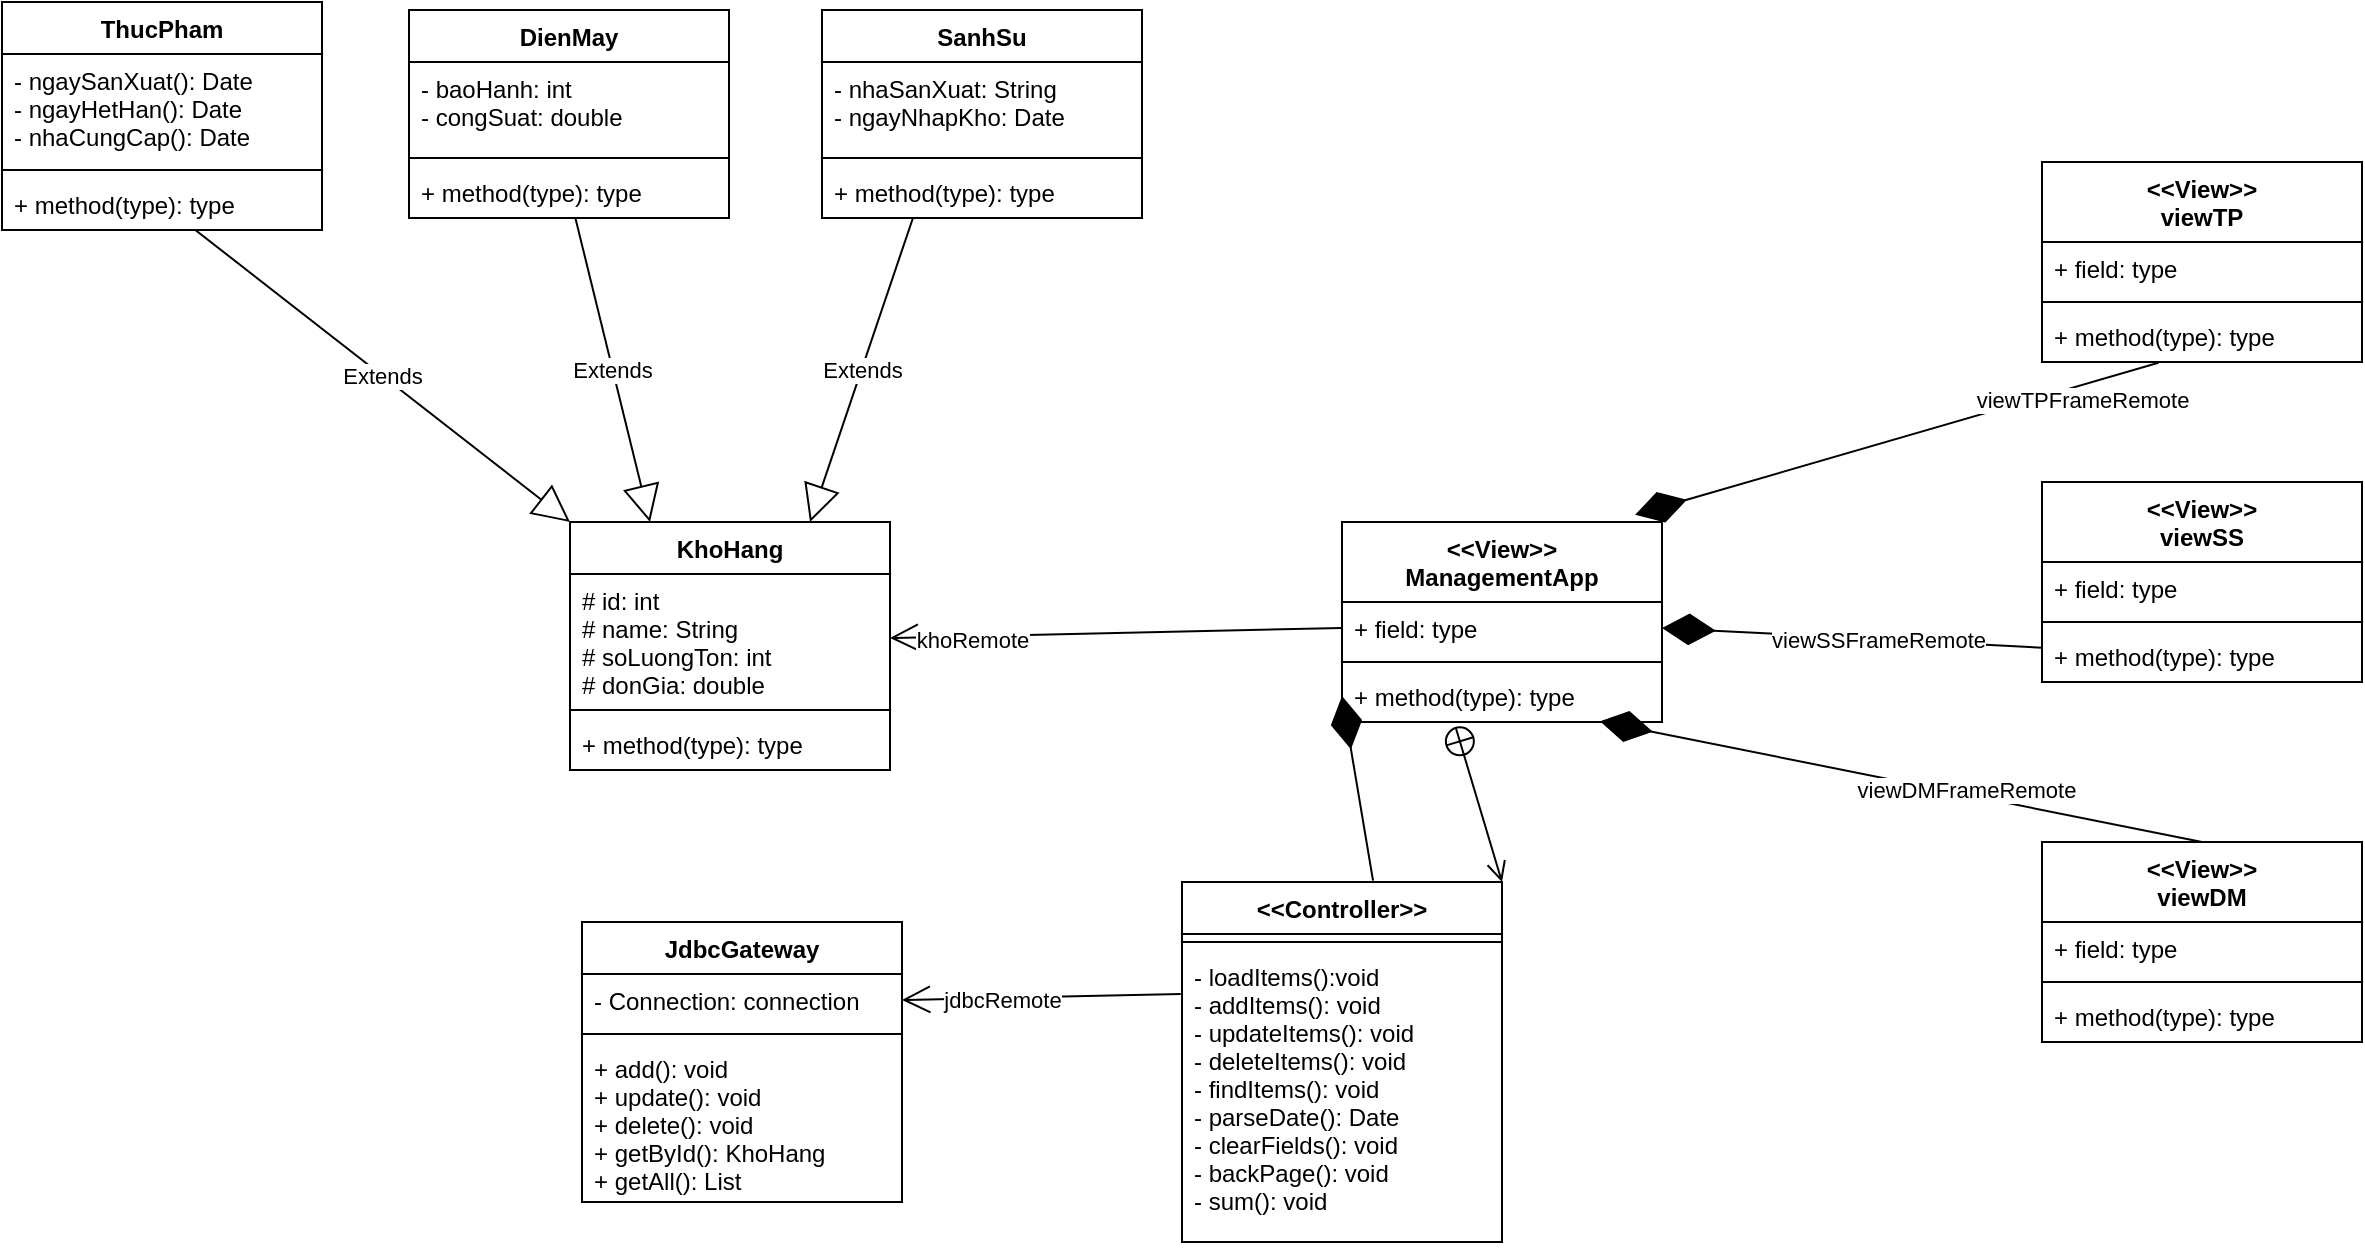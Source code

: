 <mxfile version="13.9.9" type="device" pages="7"><diagram id="M_6kjMY4LdDDYPrJevw7" name="All"><mxGraphModel dx="1487" dy="1856" grid="1" gridSize="10" guides="1" tooltips="1" connect="1" arrows="1" fold="1" page="1" pageScale="1" pageWidth="827" pageHeight="1169" math="0" shadow="0"><root><mxCell id="0"/><mxCell id="1" parent="0"/><mxCell id="6ABxmBSQ5hfGmpp0zP0W-5" value="JdbcGateway" style="swimlane;fontStyle=1;align=center;verticalAlign=top;childLayout=stackLayout;horizontal=1;startSize=26;horizontalStack=0;resizeParent=1;resizeParentMax=0;resizeLast=0;collapsible=1;marginBottom=0;" parent="1" vertex="1"><mxGeometry x="420" y="440" width="160" height="140" as="geometry"/></mxCell><mxCell id="6ABxmBSQ5hfGmpp0zP0W-6" value="- Connection: connection" style="text;strokeColor=none;fillColor=none;align=left;verticalAlign=top;spacingLeft=4;spacingRight=4;overflow=hidden;rotatable=0;points=[[0,0.5],[1,0.5]];portConstraint=eastwest;" parent="6ABxmBSQ5hfGmpp0zP0W-5" vertex="1"><mxGeometry y="26" width="160" height="26" as="geometry"/></mxCell><mxCell id="6ABxmBSQ5hfGmpp0zP0W-7" value="" style="line;strokeWidth=1;fillColor=none;align=left;verticalAlign=middle;spacingTop=-1;spacingLeft=3;spacingRight=3;rotatable=0;labelPosition=right;points=[];portConstraint=eastwest;" parent="6ABxmBSQ5hfGmpp0zP0W-5" vertex="1"><mxGeometry y="52" width="160" height="8" as="geometry"/></mxCell><mxCell id="6ABxmBSQ5hfGmpp0zP0W-8" value="+ add(): void&#10;+ update(): void&#10;+ delete(): void&#10;+ getById(): KhoHang&#10;+ getAll(): List" style="text;strokeColor=none;fillColor=none;align=left;verticalAlign=top;spacingLeft=4;spacingRight=4;overflow=hidden;rotatable=0;points=[[0,0.5],[1,0.5]];portConstraint=eastwest;" parent="6ABxmBSQ5hfGmpp0zP0W-5" vertex="1"><mxGeometry y="60" width="160" height="80" as="geometry"/></mxCell><mxCell id="6ABxmBSQ5hfGmpp0zP0W-13" value="ThucPham" style="swimlane;fontStyle=1;align=center;verticalAlign=top;childLayout=stackLayout;horizontal=1;startSize=26;horizontalStack=0;resizeParent=1;resizeParentMax=0;resizeLast=0;collapsible=1;marginBottom=0;" parent="1" vertex="1"><mxGeometry x="130" y="-20" width="160" height="114" as="geometry"/></mxCell><mxCell id="6ABxmBSQ5hfGmpp0zP0W-14" value="- ngaySanXuat(): Date&#10;- ngayHetHan(): Date&#10;- nhaCungCap(): Date" style="text;strokeColor=none;fillColor=none;align=left;verticalAlign=top;spacingLeft=4;spacingRight=4;overflow=hidden;rotatable=0;points=[[0,0.5],[1,0.5]];portConstraint=eastwest;" parent="6ABxmBSQ5hfGmpp0zP0W-13" vertex="1"><mxGeometry y="26" width="160" height="54" as="geometry"/></mxCell><mxCell id="6ABxmBSQ5hfGmpp0zP0W-15" value="" style="line;strokeWidth=1;fillColor=none;align=left;verticalAlign=middle;spacingTop=-1;spacingLeft=3;spacingRight=3;rotatable=0;labelPosition=right;points=[];portConstraint=eastwest;" parent="6ABxmBSQ5hfGmpp0zP0W-13" vertex="1"><mxGeometry y="80" width="160" height="8" as="geometry"/></mxCell><mxCell id="6ABxmBSQ5hfGmpp0zP0W-16" value="+ method(type): type" style="text;strokeColor=none;fillColor=none;align=left;verticalAlign=top;spacingLeft=4;spacingRight=4;overflow=hidden;rotatable=0;points=[[0,0.5],[1,0.5]];portConstraint=eastwest;" parent="6ABxmBSQ5hfGmpp0zP0W-13" vertex="1"><mxGeometry y="88" width="160" height="26" as="geometry"/></mxCell><mxCell id="6ABxmBSQ5hfGmpp0zP0W-25" value="KhoHang" style="swimlane;fontStyle=1;align=center;verticalAlign=top;childLayout=stackLayout;horizontal=1;startSize=26;horizontalStack=0;resizeParent=1;resizeParentMax=0;resizeLast=0;collapsible=1;marginBottom=0;" parent="1" vertex="1"><mxGeometry x="414" y="240" width="160" height="124" as="geometry"/></mxCell><mxCell id="6ABxmBSQ5hfGmpp0zP0W-26" value="# id: int&#10;# name: String&#10;# soLuongTon: int&#10;# donGia: double" style="text;strokeColor=none;fillColor=none;align=left;verticalAlign=top;spacingLeft=4;spacingRight=4;overflow=hidden;rotatable=0;points=[[0,0.5],[1,0.5]];portConstraint=eastwest;" parent="6ABxmBSQ5hfGmpp0zP0W-25" vertex="1"><mxGeometry y="26" width="160" height="64" as="geometry"/></mxCell><mxCell id="6ABxmBSQ5hfGmpp0zP0W-27" value="" style="line;strokeWidth=1;fillColor=none;align=left;verticalAlign=middle;spacingTop=-1;spacingLeft=3;spacingRight=3;rotatable=0;labelPosition=right;points=[];portConstraint=eastwest;" parent="6ABxmBSQ5hfGmpp0zP0W-25" vertex="1"><mxGeometry y="90" width="160" height="8" as="geometry"/></mxCell><mxCell id="6ABxmBSQ5hfGmpp0zP0W-28" value="+ method(type): type" style="text;strokeColor=none;fillColor=none;align=left;verticalAlign=top;spacingLeft=4;spacingRight=4;overflow=hidden;rotatable=0;points=[[0,0.5],[1,0.5]];portConstraint=eastwest;" parent="6ABxmBSQ5hfGmpp0zP0W-25" vertex="1"><mxGeometry y="98" width="160" height="26" as="geometry"/></mxCell><mxCell id="6ABxmBSQ5hfGmpp0zP0W-29" value="SanhSu" style="swimlane;fontStyle=1;align=center;verticalAlign=top;childLayout=stackLayout;horizontal=1;startSize=26;horizontalStack=0;resizeParent=1;resizeParentMax=0;resizeLast=0;collapsible=1;marginBottom=0;" parent="1" vertex="1"><mxGeometry x="540" y="-16" width="160" height="104" as="geometry"/></mxCell><mxCell id="6ABxmBSQ5hfGmpp0zP0W-30" value="- nhaSanXuat: String&#10;- ngayNhapKho: Date" style="text;strokeColor=none;fillColor=none;align=left;verticalAlign=top;spacingLeft=4;spacingRight=4;overflow=hidden;rotatable=0;points=[[0,0.5],[1,0.5]];portConstraint=eastwest;" parent="6ABxmBSQ5hfGmpp0zP0W-29" vertex="1"><mxGeometry y="26" width="160" height="44" as="geometry"/></mxCell><mxCell id="6ABxmBSQ5hfGmpp0zP0W-31" value="" style="line;strokeWidth=1;fillColor=none;align=left;verticalAlign=middle;spacingTop=-1;spacingLeft=3;spacingRight=3;rotatable=0;labelPosition=right;points=[];portConstraint=eastwest;" parent="6ABxmBSQ5hfGmpp0zP0W-29" vertex="1"><mxGeometry y="70" width="160" height="8" as="geometry"/></mxCell><mxCell id="6ABxmBSQ5hfGmpp0zP0W-32" value="+ method(type): type" style="text;strokeColor=none;fillColor=none;align=left;verticalAlign=top;spacingLeft=4;spacingRight=4;overflow=hidden;rotatable=0;points=[[0,0.5],[1,0.5]];portConstraint=eastwest;" parent="6ABxmBSQ5hfGmpp0zP0W-29" vertex="1"><mxGeometry y="78" width="160" height="26" as="geometry"/></mxCell><mxCell id="6ABxmBSQ5hfGmpp0zP0W-33" value="DienMay" style="swimlane;fontStyle=1;align=center;verticalAlign=top;childLayout=stackLayout;horizontal=1;startSize=26;horizontalStack=0;resizeParent=1;resizeParentMax=0;resizeLast=0;collapsible=1;marginBottom=0;" parent="1" vertex="1"><mxGeometry x="333.5" y="-16" width="160" height="104" as="geometry"/></mxCell><mxCell id="6ABxmBSQ5hfGmpp0zP0W-34" value="- baoHanh: int&#10;- congSuat: double" style="text;strokeColor=none;fillColor=none;align=left;verticalAlign=top;spacingLeft=4;spacingRight=4;overflow=hidden;rotatable=0;points=[[0,0.5],[1,0.5]];portConstraint=eastwest;" parent="6ABxmBSQ5hfGmpp0zP0W-33" vertex="1"><mxGeometry y="26" width="160" height="44" as="geometry"/></mxCell><mxCell id="6ABxmBSQ5hfGmpp0zP0W-35" value="" style="line;strokeWidth=1;fillColor=none;align=left;verticalAlign=middle;spacingTop=-1;spacingLeft=3;spacingRight=3;rotatable=0;labelPosition=right;points=[];portConstraint=eastwest;" parent="6ABxmBSQ5hfGmpp0zP0W-33" vertex="1"><mxGeometry y="70" width="160" height="8" as="geometry"/></mxCell><mxCell id="6ABxmBSQ5hfGmpp0zP0W-36" value="+ method(type): type" style="text;strokeColor=none;fillColor=none;align=left;verticalAlign=top;spacingLeft=4;spacingRight=4;overflow=hidden;rotatable=0;points=[[0,0.5],[1,0.5]];portConstraint=eastwest;" parent="6ABxmBSQ5hfGmpp0zP0W-33" vertex="1"><mxGeometry y="78" width="160" height="26" as="geometry"/></mxCell><mxCell id="6ABxmBSQ5hfGmpp0zP0W-37" value="&lt;&lt;View&gt;&gt;&#10;viewTP" style="swimlane;fontStyle=1;align=center;verticalAlign=top;childLayout=stackLayout;horizontal=1;startSize=40;horizontalStack=0;resizeParent=1;resizeParentMax=0;resizeLast=0;collapsible=1;marginBottom=0;" parent="1" vertex="1"><mxGeometry x="1150" y="60" width="160" height="100" as="geometry"/></mxCell><mxCell id="6ABxmBSQ5hfGmpp0zP0W-38" value="+ field: type" style="text;strokeColor=none;fillColor=none;align=left;verticalAlign=top;spacingLeft=4;spacingRight=4;overflow=hidden;rotatable=0;points=[[0,0.5],[1,0.5]];portConstraint=eastwest;" parent="6ABxmBSQ5hfGmpp0zP0W-37" vertex="1"><mxGeometry y="40" width="160" height="26" as="geometry"/></mxCell><mxCell id="6ABxmBSQ5hfGmpp0zP0W-39" value="" style="line;strokeWidth=1;fillColor=none;align=left;verticalAlign=middle;spacingTop=-1;spacingLeft=3;spacingRight=3;rotatable=0;labelPosition=right;points=[];portConstraint=eastwest;" parent="6ABxmBSQ5hfGmpp0zP0W-37" vertex="1"><mxGeometry y="66" width="160" height="8" as="geometry"/></mxCell><mxCell id="6ABxmBSQ5hfGmpp0zP0W-40" value="+ method(type): type" style="text;strokeColor=none;fillColor=none;align=left;verticalAlign=top;spacingLeft=4;spacingRight=4;overflow=hidden;rotatable=0;points=[[0,0.5],[1,0.5]];portConstraint=eastwest;" parent="6ABxmBSQ5hfGmpp0zP0W-37" vertex="1"><mxGeometry y="74" width="160" height="26" as="geometry"/></mxCell><mxCell id="6ABxmBSQ5hfGmpp0zP0W-41" value="&lt;&lt;View&gt;&gt;&#10;viewDM" style="swimlane;fontStyle=1;align=center;verticalAlign=top;childLayout=stackLayout;horizontal=1;startSize=40;horizontalStack=0;resizeParent=1;resizeParentMax=0;resizeLast=0;collapsible=1;marginBottom=0;" parent="1" vertex="1"><mxGeometry x="1150" y="400" width="160" height="100" as="geometry"/></mxCell><mxCell id="6ABxmBSQ5hfGmpp0zP0W-42" value="+ field: type" style="text;strokeColor=none;fillColor=none;align=left;verticalAlign=top;spacingLeft=4;spacingRight=4;overflow=hidden;rotatable=0;points=[[0,0.5],[1,0.5]];portConstraint=eastwest;" parent="6ABxmBSQ5hfGmpp0zP0W-41" vertex="1"><mxGeometry y="40" width="160" height="26" as="geometry"/></mxCell><mxCell id="6ABxmBSQ5hfGmpp0zP0W-43" value="" style="line;strokeWidth=1;fillColor=none;align=left;verticalAlign=middle;spacingTop=-1;spacingLeft=3;spacingRight=3;rotatable=0;labelPosition=right;points=[];portConstraint=eastwest;" parent="6ABxmBSQ5hfGmpp0zP0W-41" vertex="1"><mxGeometry y="66" width="160" height="8" as="geometry"/></mxCell><mxCell id="6ABxmBSQ5hfGmpp0zP0W-44" value="+ method(type): type" style="text;strokeColor=none;fillColor=none;align=left;verticalAlign=top;spacingLeft=4;spacingRight=4;overflow=hidden;rotatable=0;points=[[0,0.5],[1,0.5]];portConstraint=eastwest;" parent="6ABxmBSQ5hfGmpp0zP0W-41" vertex="1"><mxGeometry y="74" width="160" height="26" as="geometry"/></mxCell><mxCell id="6ABxmBSQ5hfGmpp0zP0W-45" value="&lt;&lt;View&gt;&gt;&#10;viewSS" style="swimlane;fontStyle=1;align=center;verticalAlign=top;childLayout=stackLayout;horizontal=1;startSize=40;horizontalStack=0;resizeParent=1;resizeParentMax=0;resizeLast=0;collapsible=1;marginBottom=0;" parent="1" vertex="1"><mxGeometry x="1150" y="220" width="160" height="100" as="geometry"/></mxCell><mxCell id="6ABxmBSQ5hfGmpp0zP0W-46" value="+ field: type" style="text;strokeColor=none;fillColor=none;align=left;verticalAlign=top;spacingLeft=4;spacingRight=4;overflow=hidden;rotatable=0;points=[[0,0.5],[1,0.5]];portConstraint=eastwest;" parent="6ABxmBSQ5hfGmpp0zP0W-45" vertex="1"><mxGeometry y="40" width="160" height="26" as="geometry"/></mxCell><mxCell id="6ABxmBSQ5hfGmpp0zP0W-47" value="" style="line;strokeWidth=1;fillColor=none;align=left;verticalAlign=middle;spacingTop=-1;spacingLeft=3;spacingRight=3;rotatable=0;labelPosition=right;points=[];portConstraint=eastwest;" parent="6ABxmBSQ5hfGmpp0zP0W-45" vertex="1"><mxGeometry y="66" width="160" height="8" as="geometry"/></mxCell><mxCell id="6ABxmBSQ5hfGmpp0zP0W-48" value="+ method(type): type" style="text;strokeColor=none;fillColor=none;align=left;verticalAlign=top;spacingLeft=4;spacingRight=4;overflow=hidden;rotatable=0;points=[[0,0.5],[1,0.5]];portConstraint=eastwest;" parent="6ABxmBSQ5hfGmpp0zP0W-45" vertex="1"><mxGeometry y="74" width="160" height="26" as="geometry"/></mxCell><mxCell id="6ABxmBSQ5hfGmpp0zP0W-49" value="&lt;&lt;View&gt;&gt;&#10;ManagementApp" style="swimlane;fontStyle=1;align=center;verticalAlign=top;childLayout=stackLayout;horizontal=1;startSize=40;horizontalStack=0;resizeParent=1;resizeParentMax=0;resizeLast=0;collapsible=1;marginBottom=0;" parent="1" vertex="1"><mxGeometry x="800" y="240" width="160" height="100" as="geometry"/></mxCell><mxCell id="6ABxmBSQ5hfGmpp0zP0W-50" value="+ field: type" style="text;strokeColor=none;fillColor=none;align=left;verticalAlign=top;spacingLeft=4;spacingRight=4;overflow=hidden;rotatable=0;points=[[0,0.5],[1,0.5]];portConstraint=eastwest;" parent="6ABxmBSQ5hfGmpp0zP0W-49" vertex="1"><mxGeometry y="40" width="160" height="26" as="geometry"/></mxCell><mxCell id="6ABxmBSQ5hfGmpp0zP0W-51" value="" style="line;strokeWidth=1;fillColor=none;align=left;verticalAlign=middle;spacingTop=-1;spacingLeft=3;spacingRight=3;rotatable=0;labelPosition=right;points=[];portConstraint=eastwest;" parent="6ABxmBSQ5hfGmpp0zP0W-49" vertex="1"><mxGeometry y="66" width="160" height="8" as="geometry"/></mxCell><mxCell id="6ABxmBSQ5hfGmpp0zP0W-52" value="+ method(type): type" style="text;strokeColor=none;fillColor=none;align=left;verticalAlign=top;spacingLeft=4;spacingRight=4;overflow=hidden;rotatable=0;points=[[0,0.5],[1,0.5]];portConstraint=eastwest;" parent="6ABxmBSQ5hfGmpp0zP0W-49" vertex="1"><mxGeometry y="74" width="160" height="26" as="geometry"/></mxCell><mxCell id="PmX8OUG0aK0bFr4NpIrF-1" value="Extends" style="endArrow=block;endSize=16;endFill=0;html=1;entryX=0.25;entryY=0;entryDx=0;entryDy=0;" parent="1" source="6ABxmBSQ5hfGmpp0zP0W-36" target="6ABxmBSQ5hfGmpp0zP0W-25" edge="1"><mxGeometry width="160" relative="1" as="geometry"><mxPoint x="500" y="110" as="sourcePoint"/><mxPoint x="660" y="110" as="targetPoint"/></mxGeometry></mxCell><mxCell id="PmX8OUG0aK0bFr4NpIrF-2" value="Extends" style="endArrow=block;endSize=16;endFill=0;html=1;entryX=0.75;entryY=0;entryDx=0;entryDy=0;exitX=0.285;exitY=0.985;exitDx=0;exitDy=0;exitPerimeter=0;" parent="1" source="6ABxmBSQ5hfGmpp0zP0W-32" target="6ABxmBSQ5hfGmpp0zP0W-25" edge="1"><mxGeometry width="160" relative="1" as="geometry"><mxPoint x="500" y="140" as="sourcePoint"/><mxPoint x="660" y="140" as="targetPoint"/></mxGeometry></mxCell><mxCell id="PmX8OUG0aK0bFr4NpIrF-3" value="Extends" style="endArrow=block;endSize=16;endFill=0;html=1;entryX=0;entryY=0;entryDx=0;entryDy=0;" parent="1" source="6ABxmBSQ5hfGmpp0zP0W-16" target="6ABxmBSQ5hfGmpp0zP0W-25" edge="1"><mxGeometry width="160" relative="1" as="geometry"><mxPoint x="510" y="220" as="sourcePoint"/><mxPoint x="670" y="220" as="targetPoint"/></mxGeometry></mxCell><mxCell id="PmX8OUG0aK0bFr4NpIrF-7" value="" style="endArrow=diamondThin;endFill=1;endSize=24;html=1;entryX=1;entryY=0.5;entryDx=0;entryDy=0;" parent="1" source="6ABxmBSQ5hfGmpp0zP0W-48" target="6ABxmBSQ5hfGmpp0zP0W-50" edge="1"><mxGeometry width="160" relative="1" as="geometry"><mxPoint x="690" y="330" as="sourcePoint"/><mxPoint x="850" y="330" as="targetPoint"/></mxGeometry></mxCell><mxCell id="PmX8OUG0aK0bFr4NpIrF-9" value="viewSSFrameRemote" style="edgeLabel;html=1;align=center;verticalAlign=middle;resizable=0;points=[];" parent="PmX8OUG0aK0bFr4NpIrF-7" vertex="1" connectable="0"><mxGeometry x="-0.134" relative="1" as="geometry"><mxPoint as="offset"/></mxGeometry></mxCell><mxCell id="PmX8OUG0aK0bFr4NpIrF-4" value="" style="endArrow=diamondThin;endFill=1;endSize=24;html=1;entryX=0.916;entryY=-0.036;entryDx=0;entryDy=0;exitX=0.364;exitY=1.015;exitDx=0;exitDy=0;exitPerimeter=0;entryPerimeter=0;" parent="1" source="6ABxmBSQ5hfGmpp0zP0W-40" target="6ABxmBSQ5hfGmpp0zP0W-49" edge="1"><mxGeometry width="160" relative="1" as="geometry"><mxPoint x="790" y="210" as="sourcePoint"/><mxPoint x="950" y="210" as="targetPoint"/></mxGeometry></mxCell><mxCell id="PmX8OUG0aK0bFr4NpIrF-8" value="viewTPFrameRemote" style="edgeLabel;html=1;align=center;verticalAlign=middle;resizable=0;points=[];" parent="PmX8OUG0aK0bFr4NpIrF-4" vertex="1" connectable="0"><mxGeometry x="-0.709" y="-2" relative="1" as="geometry"><mxPoint y="9.17" as="offset"/></mxGeometry></mxCell><mxCell id="PmX8OUG0aK0bFr4NpIrF-6" value="" style="endArrow=diamondThin;endFill=1;endSize=24;html=1;entryX=0.806;entryY=0.985;entryDx=0;entryDy=0;exitX=0.5;exitY=0;exitDx=0;exitDy=0;entryPerimeter=0;" parent="1" source="6ABxmBSQ5hfGmpp0zP0W-41" target="6ABxmBSQ5hfGmpp0zP0W-52" edge="1"><mxGeometry width="160" relative="1" as="geometry"><mxPoint x="680" y="270" as="sourcePoint"/><mxPoint x="840" y="270" as="targetPoint"/></mxGeometry></mxCell><mxCell id="PmX8OUG0aK0bFr4NpIrF-10" value="viewDMFrameRemote" style="edgeLabel;html=1;align=center;verticalAlign=middle;resizable=0;points=[];" parent="PmX8OUG0aK0bFr4NpIrF-6" vertex="1" connectable="0"><mxGeometry x="-0.211" y="-2" relative="1" as="geometry"><mxPoint as="offset"/></mxGeometry></mxCell><mxCell id="PmX8OUG0aK0bFr4NpIrF-11" value="&lt;&lt;Controller&gt;&gt;" style="swimlane;fontStyle=1;align=center;verticalAlign=top;childLayout=stackLayout;horizontal=1;startSize=26;horizontalStack=0;resizeParent=1;resizeParentMax=0;resizeLast=0;collapsible=1;marginBottom=0;" parent="1" vertex="1"><mxGeometry x="720" y="420" width="160" height="180" as="geometry"/></mxCell><mxCell id="PmX8OUG0aK0bFr4NpIrF-13" value="" style="line;strokeWidth=1;fillColor=none;align=left;verticalAlign=middle;spacingTop=-1;spacingLeft=3;spacingRight=3;rotatable=0;labelPosition=right;points=[];portConstraint=eastwest;" parent="PmX8OUG0aK0bFr4NpIrF-11" vertex="1"><mxGeometry y="26" width="160" height="8" as="geometry"/></mxCell><mxCell id="PmX8OUG0aK0bFr4NpIrF-14" value="- loadItems():void&#10;- addItems(): void&#10;- updateItems(): void&#10;- deleteItems(): void&#10;- findItems(): void&#10;- parseDate(): Date&#10;- clearFields(): void&#10;- backPage(): void&#10;- sum(): void" style="text;strokeColor=none;fillColor=none;align=left;verticalAlign=top;spacingLeft=4;spacingRight=4;overflow=hidden;rotatable=0;points=[[0,0.5],[1,0.5]];portConstraint=eastwest;" parent="PmX8OUG0aK0bFr4NpIrF-11" vertex="1"><mxGeometry y="34" width="160" height="146" as="geometry"/></mxCell><mxCell id="RyK7GnNfcAFtTvj6jNWf-1" value="" style="endArrow=diamondThin;endFill=1;endSize=24;html=1;exitX=0.597;exitY=-0.004;exitDx=0;exitDy=0;entryX=0;entryY=0.5;entryDx=0;entryDy=0;exitPerimeter=0;" parent="1" source="PmX8OUG0aK0bFr4NpIrF-11" target="6ABxmBSQ5hfGmpp0zP0W-52" edge="1"><mxGeometry width="160" relative="1" as="geometry"><mxPoint x="830.96" y="290" as="sourcePoint"/><mxPoint x="810" y="200.806" as="targetPoint"/></mxGeometry></mxCell><mxCell id="RyK7GnNfcAFtTvj6jNWf-2" value="" style="endArrow=open;startArrow=circlePlus;endFill=0;startFill=0;endSize=8;html=1;exitX=0.354;exitY=1.077;exitDx=0;exitDy=0;exitPerimeter=0;entryX=1;entryY=0;entryDx=0;entryDy=0;" parent="1" source="6ABxmBSQ5hfGmpp0zP0W-52" target="PmX8OUG0aK0bFr4NpIrF-11" edge="1"><mxGeometry width="160" relative="1" as="geometry"><mxPoint x="859.6" y="202.392" as="sourcePoint"/><mxPoint x="910.96" y="290" as="targetPoint"/></mxGeometry></mxCell><mxCell id="pfmgxvfdlfEkUylRPbg9-1" value="" style="endArrow=open;endFill=1;endSize=12;html=1;entryX=1;entryY=0.5;entryDx=0;entryDy=0;exitX=-0.004;exitY=0.151;exitDx=0;exitDy=0;exitPerimeter=0;" parent="1" source="PmX8OUG0aK0bFr4NpIrF-14" target="6ABxmBSQ5hfGmpp0zP0W-6" edge="1"><mxGeometry width="160" relative="1" as="geometry"><mxPoint x="360" y="340" as="sourcePoint"/><mxPoint x="520" y="340" as="targetPoint"/></mxGeometry></mxCell><mxCell id="pfmgxvfdlfEkUylRPbg9-2" value="jdbcRemote" style="edgeLabel;html=1;align=center;verticalAlign=middle;resizable=0;points=[];" parent="pfmgxvfdlfEkUylRPbg9-1" vertex="1" connectable="0"><mxGeometry x="0.575" y="-2" relative="1" as="geometry"><mxPoint x="20.66" y="2.62" as="offset"/></mxGeometry></mxCell><mxCell id="pfmgxvfdlfEkUylRPbg9-3" value="" style="endArrow=open;endFill=1;endSize=12;html=1;entryX=1;entryY=0.5;entryDx=0;entryDy=0;exitX=0;exitY=0.5;exitDx=0;exitDy=0;" parent="1" source="6ABxmBSQ5hfGmpp0zP0W-50" target="6ABxmBSQ5hfGmpp0zP0W-26" edge="1"><mxGeometry width="160" relative="1" as="geometry"><mxPoint x="916.36" y="179.996" as="sourcePoint"/><mxPoint x="610" y="267.95" as="targetPoint"/></mxGeometry></mxCell><mxCell id="pfmgxvfdlfEkUylRPbg9-4" value="khoRemote" style="edgeLabel;html=1;align=center;verticalAlign=middle;resizable=0;points=[];" parent="pfmgxvfdlfEkUylRPbg9-3" vertex="1" connectable="0"><mxGeometry x="0.575" y="-2" relative="1" as="geometry"><mxPoint x="-7.56" y="3.32" as="offset"/></mxGeometry></mxCell></root></mxGraphModel></diagram><diagram id="akd-X88oVt99FRj6wjYA" name="ThucPham"><mxGraphModel dx="2314" dy="1856" grid="1" gridSize="10" guides="1" tooltips="1" connect="1" arrows="1" fold="1" page="1" pageScale="1" pageWidth="827" pageHeight="1169" math="0" shadow="0"><root><mxCell id="ogY8KJe7lm5qfcJyWo5J-0"/><mxCell id="ogY8KJe7lm5qfcJyWo5J-1" parent="ogY8KJe7lm5qfcJyWo5J-0"/><mxCell id="4sVseNFTn1Rl2MdYMfa--0" value="HangTP_JdbcGateway" style="swimlane;fontStyle=1;align=center;verticalAlign=top;childLayout=stackLayout;horizontal=1;startSize=26;horizontalStack=0;resizeParent=1;resizeParentMax=0;resizeLast=0;collapsible=1;marginBottom=0;" parent="ogY8KJe7lm5qfcJyWo5J-1" vertex="1"><mxGeometry x="-10" y="360" width="160" height="140" as="geometry"/></mxCell><mxCell id="4sVseNFTn1Rl2MdYMfa--1" value="- Connection: connection" style="text;strokeColor=none;fillColor=none;align=left;verticalAlign=top;spacingLeft=4;spacingRight=4;overflow=hidden;rotatable=0;points=[[0,0.5],[1,0.5]];portConstraint=eastwest;" parent="4sVseNFTn1Rl2MdYMfa--0" vertex="1"><mxGeometry y="26" width="160" height="26" as="geometry"/></mxCell><mxCell id="4sVseNFTn1Rl2MdYMfa--2" value="" style="line;strokeWidth=1;fillColor=none;align=left;verticalAlign=middle;spacingTop=-1;spacingLeft=3;spacingRight=3;rotatable=0;labelPosition=right;points=[];portConstraint=eastwest;" parent="4sVseNFTn1Rl2MdYMfa--0" vertex="1"><mxGeometry y="52" width="160" height="8" as="geometry"/></mxCell><mxCell id="4sVseNFTn1Rl2MdYMfa--3" value="+ addTP(): void&#10;+ updateTP(): void&#10;+ deleteTP(): void&#10;+ getTPById(): ThucPham&#10;+ getAllTP(): List" style="text;strokeColor=none;fillColor=none;align=left;verticalAlign=top;spacingLeft=4;spacingRight=4;overflow=hidden;rotatable=0;points=[[0,0.5],[1,0.5]];portConstraint=eastwest;" parent="4sVseNFTn1Rl2MdYMfa--0" vertex="1"><mxGeometry y="60" width="160" height="80" as="geometry"/></mxCell><mxCell id="4sVseNFTn1Rl2MdYMfa--4" value="ThucPham" style="swimlane;fontStyle=1;align=center;verticalAlign=top;childLayout=stackLayout;horizontal=1;startSize=26;horizontalStack=0;resizeParent=1;resizeParentMax=0;resizeLast=0;collapsible=1;marginBottom=0;" parent="ogY8KJe7lm5qfcJyWo5J-1" vertex="1"><mxGeometry y="176" width="160" height="114" as="geometry"/></mxCell><mxCell id="4sVseNFTn1Rl2MdYMfa--5" value="- ngaySanXuat(): Date&#10;- ngayHetHan(): Date&#10;- nhaCungCap(): Date" style="text;strokeColor=none;fillColor=none;align=left;verticalAlign=top;spacingLeft=4;spacingRight=4;overflow=hidden;rotatable=0;points=[[0,0.5],[1,0.5]];portConstraint=eastwest;" parent="4sVseNFTn1Rl2MdYMfa--4" vertex="1"><mxGeometry y="26" width="160" height="54" as="geometry"/></mxCell><mxCell id="4sVseNFTn1Rl2MdYMfa--6" value="" style="line;strokeWidth=1;fillColor=none;align=left;verticalAlign=middle;spacingTop=-1;spacingLeft=3;spacingRight=3;rotatable=0;labelPosition=right;points=[];portConstraint=eastwest;" parent="4sVseNFTn1Rl2MdYMfa--4" vertex="1"><mxGeometry y="80" width="160" height="8" as="geometry"/></mxCell><mxCell id="4sVseNFTn1Rl2MdYMfa--7" value="+ method(type): type" style="text;strokeColor=none;fillColor=none;align=left;verticalAlign=top;spacingLeft=4;spacingRight=4;overflow=hidden;rotatable=0;points=[[0,0.5],[1,0.5]];portConstraint=eastwest;" parent="4sVseNFTn1Rl2MdYMfa--4" vertex="1"><mxGeometry y="88" width="160" height="26" as="geometry"/></mxCell><mxCell id="4sVseNFTn1Rl2MdYMfa--8" value="KhoHang" style="swimlane;fontStyle=1;align=center;verticalAlign=top;childLayout=stackLayout;horizontal=1;startSize=26;horizontalStack=0;resizeParent=1;resizeParentMax=0;resizeLast=0;collapsible=1;marginBottom=0;" parent="ogY8KJe7lm5qfcJyWo5J-1" vertex="1"><mxGeometry x="-10" y="-50" width="160" height="124" as="geometry"/></mxCell><mxCell id="4sVseNFTn1Rl2MdYMfa--9" value="# id: int&#10;# name: String&#10;# soLuongTon: int&#10;# donGia: double" style="text;strokeColor=none;fillColor=none;align=left;verticalAlign=top;spacingLeft=4;spacingRight=4;overflow=hidden;rotatable=0;points=[[0,0.5],[1,0.5]];portConstraint=eastwest;" parent="4sVseNFTn1Rl2MdYMfa--8" vertex="1"><mxGeometry y="26" width="160" height="64" as="geometry"/></mxCell><mxCell id="4sVseNFTn1Rl2MdYMfa--10" value="" style="line;strokeWidth=1;fillColor=none;align=left;verticalAlign=middle;spacingTop=-1;spacingLeft=3;spacingRight=3;rotatable=0;labelPosition=right;points=[];portConstraint=eastwest;" parent="4sVseNFTn1Rl2MdYMfa--8" vertex="1"><mxGeometry y="90" width="160" height="8" as="geometry"/></mxCell><mxCell id="4sVseNFTn1Rl2MdYMfa--11" value="+ method(type): type" style="text;strokeColor=none;fillColor=none;align=left;verticalAlign=top;spacingLeft=4;spacingRight=4;overflow=hidden;rotatable=0;points=[[0,0.5],[1,0.5]];portConstraint=eastwest;" parent="4sVseNFTn1Rl2MdYMfa--8" vertex="1"><mxGeometry y="98" width="160" height="26" as="geometry"/></mxCell><mxCell id="4sVseNFTn1Rl2MdYMfa--12" value="&lt;&lt;View&gt;&gt;&#10;viewTP" style="swimlane;fontStyle=1;align=center;verticalAlign=top;childLayout=stackLayout;horizontal=1;startSize=40;horizontalStack=0;resizeParent=1;resizeParentMax=0;resizeLast=0;collapsible=1;marginBottom=0;" parent="ogY8KJe7lm5qfcJyWo5J-1" vertex="1"><mxGeometry x="370" y="150" width="160" height="100" as="geometry"/></mxCell><mxCell id="4sVseNFTn1Rl2MdYMfa--13" value="+ field: type" style="text;strokeColor=none;fillColor=none;align=left;verticalAlign=top;spacingLeft=4;spacingRight=4;overflow=hidden;rotatable=0;points=[[0,0.5],[1,0.5]];portConstraint=eastwest;" parent="4sVseNFTn1Rl2MdYMfa--12" vertex="1"><mxGeometry y="40" width="160" height="26" as="geometry"/></mxCell><mxCell id="4sVseNFTn1Rl2MdYMfa--14" value="" style="line;strokeWidth=1;fillColor=none;align=left;verticalAlign=middle;spacingTop=-1;spacingLeft=3;spacingRight=3;rotatable=0;labelPosition=right;points=[];portConstraint=eastwest;" parent="4sVseNFTn1Rl2MdYMfa--12" vertex="1"><mxGeometry y="66" width="160" height="8" as="geometry"/></mxCell><mxCell id="4sVseNFTn1Rl2MdYMfa--15" value="+ method(type): type" style="text;strokeColor=none;fillColor=none;align=left;verticalAlign=top;spacingLeft=4;spacingRight=4;overflow=hidden;rotatable=0;points=[[0,0.5],[1,0.5]];portConstraint=eastwest;" parent="4sVseNFTn1Rl2MdYMfa--12" vertex="1"><mxGeometry y="74" width="160" height="26" as="geometry"/></mxCell><mxCell id="mm9V_qJMO9UDMUu_Ns-z-1" value="&lt;&lt;Controller&gt;&gt;" style="swimlane;fontStyle=1;align=center;verticalAlign=top;childLayout=stackLayout;horizontal=1;startSize=26;horizontalStack=0;resizeParent=1;resizeParentMax=0;resizeLast=0;collapsible=1;marginBottom=0;" parent="ogY8KJe7lm5qfcJyWo5J-1" vertex="1"><mxGeometry x="370" y="360" width="160" height="180" as="geometry"/></mxCell><mxCell id="mm9V_qJMO9UDMUu_Ns-z-3" value="" style="line;strokeWidth=1;fillColor=none;align=left;verticalAlign=middle;spacingTop=-1;spacingLeft=3;spacingRight=3;rotatable=0;labelPosition=right;points=[];portConstraint=eastwest;" parent="mm9V_qJMO9UDMUu_Ns-z-1" vertex="1"><mxGeometry y="26" width="160" height="8" as="geometry"/></mxCell><mxCell id="mm9V_qJMO9UDMUu_Ns-z-4" value="- loadItems():void&#10;- addItems(): void&#10;- updateItems(): void&#10;- deleteItems(): void&#10;- findItems(): void&#10;- parseDate(): Date&#10;- clearFields(): void&#10;- backPage(): void&#10;- sumTP(): void" style="text;strokeColor=none;fillColor=none;align=left;verticalAlign=top;spacingLeft=4;spacingRight=4;overflow=hidden;rotatable=0;points=[[0,0.5],[1,0.5]];portConstraint=eastwest;" parent="mm9V_qJMO9UDMUu_Ns-z-1" vertex="1"><mxGeometry y="34" width="160" height="146" as="geometry"/></mxCell><mxCell id="mm9V_qJMO9UDMUu_Ns-z-5" value="" style="endArrow=diamondThin;endFill=1;endSize=24;html=1;exitX=0.25;exitY=0;exitDx=0;exitDy=0;entryX=0.344;entryY=1.031;entryDx=0;entryDy=0;entryPerimeter=0;" parent="ogY8KJe7lm5qfcJyWo5J-1" source="mm9V_qJMO9UDMUu_Ns-z-1" target="4sVseNFTn1Rl2MdYMfa--15" edge="1"><mxGeometry width="160" relative="1" as="geometry"><mxPoint x="330" y="200" as="sourcePoint"/><mxPoint x="490" y="200" as="targetPoint"/></mxGeometry></mxCell><mxCell id="mm9V_qJMO9UDMUu_Ns-z-6" value="" style="endArrow=open;startArrow=circlePlus;endFill=0;startFill=0;endSize=8;html=1;exitX=0.654;exitY=1.092;exitDx=0;exitDy=0;exitPerimeter=0;entryX=0.75;entryY=0;entryDx=0;entryDy=0;" parent="ogY8KJe7lm5qfcJyWo5J-1" source="4sVseNFTn1Rl2MdYMfa--15" target="mm9V_qJMO9UDMUu_Ns-z-1" edge="1"><mxGeometry width="160" relative="1" as="geometry"><mxPoint x="560" y="220" as="sourcePoint"/><mxPoint x="720" y="220" as="targetPoint"/></mxGeometry></mxCell><mxCell id="mm9V_qJMO9UDMUu_Ns-z-7" value="" style="endArrow=open;endFill=1;endSize=12;html=1;entryX=1;entryY=0;entryDx=0;entryDy=0;exitX=0;exitY=0.5;exitDx=0;exitDy=0;" parent="ogY8KJe7lm5qfcJyWo5J-1" source="4sVseNFTn1Rl2MdYMfa--13" target="4sVseNFTn1Rl2MdYMfa--0" edge="1"><mxGeometry width="160" relative="1" as="geometry"><mxPoint x="220" y="200" as="sourcePoint"/><mxPoint x="380" y="200" as="targetPoint"/></mxGeometry></mxCell><mxCell id="kimB6WXHnmcUoQuJO3n8-0" value="jdbcRemote" style="edgeLabel;html=1;align=center;verticalAlign=middle;resizable=0;points=[];" parent="mm9V_qJMO9UDMUu_Ns-z-7" vertex="1" connectable="0"><mxGeometry x="0.427" y="-2" relative="1" as="geometry"><mxPoint as="offset"/></mxGeometry></mxCell><mxCell id="mm9V_qJMO9UDMUu_Ns-z-8" value="" style="endArrow=open;endFill=1;endSize=12;html=1;exitX=0;exitY=0.5;exitDx=0;exitDy=0;entryX=1;entryY=0.5;entryDx=0;entryDy=0;" parent="ogY8KJe7lm5qfcJyWo5J-1" edge="1" target="4sVseNFTn1Rl2MdYMfa--5" source="4sVseNFTn1Rl2MdYMfa--13"><mxGeometry width="160" relative="1" as="geometry"><mxPoint x="334" y="140" as="sourcePoint"/><mxPoint x="140" y="206" as="targetPoint"/><Array as="points"/></mxGeometry></mxCell><mxCell id="kimB6WXHnmcUoQuJO3n8-1" value="thucPhamRemote" style="edgeLabel;html=1;align=center;verticalAlign=middle;resizable=0;points=[];" parent="mm9V_qJMO9UDMUu_Ns-z-8" vertex="1" connectable="0"><mxGeometry x="0.527" y="1" relative="1" as="geometry"><mxPoint x="23.37" y="-11.19" as="offset"/></mxGeometry></mxCell><mxCell id="mm9V_qJMO9UDMUu_Ns-z-0" value="Extends" style="endArrow=block;endSize=16;endFill=0;html=1;exitX=0.5;exitY=0;exitDx=0;exitDy=0;entryX=0.566;entryY=1.115;entryDx=0;entryDy=0;entryPerimeter=0;" parent="ogY8KJe7lm5qfcJyWo5J-1" source="4sVseNFTn1Rl2MdYMfa--4" target="4sVseNFTn1Rl2MdYMfa--11" edge="1"><mxGeometry width="160" relative="1" as="geometry"><mxPoint x="-170" y="205" as="sourcePoint"/><mxPoint x="190" y="30" as="targetPoint"/></mxGeometry></mxCell><mxCell id="reS_MCcvnkfeWXrCwrOj-0" value="JFrame" style="swimlane;fontStyle=1;align=center;verticalAlign=top;childLayout=stackLayout;horizontal=1;startSize=26;horizontalStack=0;resizeParent=1;resizeParentMax=0;resizeLast=0;collapsible=1;marginBottom=0;" parent="ogY8KJe7lm5qfcJyWo5J-1" vertex="1"><mxGeometry x="370" y="-50" width="160" height="86" as="geometry"/></mxCell><mxCell id="reS_MCcvnkfeWXrCwrOj-1" value="+ field: type" style="text;strokeColor=none;fillColor=none;align=left;verticalAlign=top;spacingLeft=4;spacingRight=4;overflow=hidden;rotatable=0;points=[[0,0.5],[1,0.5]];portConstraint=eastwest;" parent="reS_MCcvnkfeWXrCwrOj-0" vertex="1"><mxGeometry y="26" width="160" height="26" as="geometry"/></mxCell><mxCell id="reS_MCcvnkfeWXrCwrOj-2" value="" style="line;strokeWidth=1;fillColor=none;align=left;verticalAlign=middle;spacingTop=-1;spacingLeft=3;spacingRight=3;rotatable=0;labelPosition=right;points=[];portConstraint=eastwest;" parent="reS_MCcvnkfeWXrCwrOj-0" vertex="1"><mxGeometry y="52" width="160" height="8" as="geometry"/></mxCell><mxCell id="reS_MCcvnkfeWXrCwrOj-3" value="+ method(type): type" style="text;strokeColor=none;fillColor=none;align=left;verticalAlign=top;spacingLeft=4;spacingRight=4;overflow=hidden;rotatable=0;points=[[0,0.5],[1,0.5]];portConstraint=eastwest;" parent="reS_MCcvnkfeWXrCwrOj-0" vertex="1"><mxGeometry y="60" width="160" height="26" as="geometry"/></mxCell><mxCell id="reS_MCcvnkfeWXrCwrOj-4" value="Extends" style="endArrow=block;endSize=16;endFill=0;html=1;exitX=0.5;exitY=0;exitDx=0;exitDy=0;" parent="ogY8KJe7lm5qfcJyWo5J-1" source="4sVseNFTn1Rl2MdYMfa--12" target="reS_MCcvnkfeWXrCwrOj-3" edge="1"><mxGeometry width="160" relative="1" as="geometry"><mxPoint x="30" y="190" as="sourcePoint"/><mxPoint x="30.56" y="86.99" as="targetPoint"/></mxGeometry></mxCell></root></mxGraphModel></diagram><diagram id="tUSXS7fvBX5bnB3NJ1Kj" name="DienMay"><mxGraphModel dx="1264" dy="584" grid="1" gridSize="10" guides="1" tooltips="1" connect="1" arrows="1" fold="1" page="1" pageScale="1" pageWidth="827" pageHeight="1169" math="0" shadow="0"><root><mxCell id="rmCI37JxzQ3HsAI_EJmk-0"/><mxCell id="rmCI37JxzQ3HsAI_EJmk-1" parent="rmCI37JxzQ3HsAI_EJmk-0"/><mxCell id="RfWRicM9CgyjTWuRwgb7-0" value="HangDM_JdbcGateway" style="swimlane;fontStyle=1;align=center;verticalAlign=top;childLayout=stackLayout;horizontal=1;startSize=26;horizontalStack=0;resizeParent=1;resizeParentMax=0;resizeLast=0;collapsible=1;marginBottom=0;" parent="rmCI37JxzQ3HsAI_EJmk-1" vertex="1"><mxGeometry x="440" y="440" width="160" height="150" as="geometry"/></mxCell><mxCell id="RfWRicM9CgyjTWuRwgb7-1" value="- connection: Connection" style="text;strokeColor=none;fillColor=none;align=left;verticalAlign=top;spacingLeft=4;spacingRight=4;overflow=hidden;rotatable=0;points=[[0,0.5],[1,0.5]];portConstraint=eastwest;" parent="RfWRicM9CgyjTWuRwgb7-0" vertex="1"><mxGeometry y="26" width="160" height="26" as="geometry"/></mxCell><mxCell id="RfWRicM9CgyjTWuRwgb7-2" value="" style="line;strokeWidth=1;fillColor=none;align=left;verticalAlign=middle;spacingTop=-1;spacingLeft=3;spacingRight=3;rotatable=0;labelPosition=right;points=[];portConstraint=eastwest;" parent="RfWRicM9CgyjTWuRwgb7-0" vertex="1"><mxGeometry y="52" width="160" height="8" as="geometry"/></mxCell><mxCell id="RfWRicM9CgyjTWuRwgb7-3" value="+ addDM(): void&#10;+ updateDM(): void&#10;+ deleteDM(): void&#10;+ getDMById(): DienMay&#10;+ getAllDM(): List" style="text;strokeColor=none;fillColor=none;align=left;verticalAlign=top;spacingLeft=4;spacingRight=4;overflow=hidden;rotatable=0;points=[[0,0.5],[1,0.5]];portConstraint=eastwest;" parent="RfWRicM9CgyjTWuRwgb7-0" vertex="1"><mxGeometry y="60" width="160" height="90" as="geometry"/></mxCell><mxCell id="RfWRicM9CgyjTWuRwgb7-4" value="KhoHang" style="swimlane;fontStyle=1;align=center;verticalAlign=top;childLayout=stackLayout;horizontal=1;startSize=26;horizontalStack=0;resizeParent=1;resizeParentMax=0;resizeLast=0;collapsible=1;marginBottom=0;" parent="rmCI37JxzQ3HsAI_EJmk-1" vertex="1"><mxGeometry x="440" y="60" width="160" height="122" as="geometry"/></mxCell><mxCell id="RfWRicM9CgyjTWuRwgb7-5" value="# id: int&#10;# name: String&#10;# soLuongTon: int&#10;# donGia: double" style="text;strokeColor=none;fillColor=none;align=left;verticalAlign=top;spacingLeft=4;spacingRight=4;overflow=hidden;rotatable=0;points=[[0,0.5],[1,0.5]];portConstraint=eastwest;" parent="RfWRicM9CgyjTWuRwgb7-4" vertex="1"><mxGeometry y="26" width="160" height="62" as="geometry"/></mxCell><mxCell id="RfWRicM9CgyjTWuRwgb7-6" value="" style="line;strokeWidth=1;fillColor=none;align=left;verticalAlign=middle;spacingTop=-1;spacingLeft=3;spacingRight=3;rotatable=0;labelPosition=right;points=[];portConstraint=eastwest;" parent="RfWRicM9CgyjTWuRwgb7-4" vertex="1"><mxGeometry y="88" width="160" height="8" as="geometry"/></mxCell><mxCell id="RfWRicM9CgyjTWuRwgb7-7" value="+ method(type): type" style="text;strokeColor=none;fillColor=none;align=left;verticalAlign=top;spacingLeft=4;spacingRight=4;overflow=hidden;rotatable=0;points=[[0,0.5],[1,0.5]];portConstraint=eastwest;" parent="RfWRicM9CgyjTWuRwgb7-4" vertex="1"><mxGeometry y="96" width="160" height="26" as="geometry"/></mxCell><mxCell id="RfWRicM9CgyjTWuRwgb7-8" value="DienMay" style="swimlane;fontStyle=1;align=center;verticalAlign=top;childLayout=stackLayout;horizontal=1;startSize=26;horizontalStack=0;resizeParent=1;resizeParentMax=0;resizeLast=0;collapsible=1;marginBottom=0;" parent="rmCI37JxzQ3HsAI_EJmk-1" vertex="1"><mxGeometry x="440" y="266" width="160" height="104" as="geometry"/></mxCell><mxCell id="RfWRicM9CgyjTWuRwgb7-9" value="- baoHanh: int&#10;- congSuat: double" style="text;strokeColor=none;fillColor=none;align=left;verticalAlign=top;spacingLeft=4;spacingRight=4;overflow=hidden;rotatable=0;points=[[0,0.5],[1,0.5]];portConstraint=eastwest;" parent="RfWRicM9CgyjTWuRwgb7-8" vertex="1"><mxGeometry y="26" width="160" height="44" as="geometry"/></mxCell><mxCell id="RfWRicM9CgyjTWuRwgb7-10" value="" style="line;strokeWidth=1;fillColor=none;align=left;verticalAlign=middle;spacingTop=-1;spacingLeft=3;spacingRight=3;rotatable=0;labelPosition=right;points=[];portConstraint=eastwest;" parent="RfWRicM9CgyjTWuRwgb7-8" vertex="1"><mxGeometry y="70" width="160" height="8" as="geometry"/></mxCell><mxCell id="RfWRicM9CgyjTWuRwgb7-11" value="+ method(type): type" style="text;strokeColor=none;fillColor=none;align=left;verticalAlign=top;spacingLeft=4;spacingRight=4;overflow=hidden;rotatable=0;points=[[0,0.5],[1,0.5]];portConstraint=eastwest;" parent="RfWRicM9CgyjTWuRwgb7-8" vertex="1"><mxGeometry y="78" width="160" height="26" as="geometry"/></mxCell><mxCell id="RfWRicM9CgyjTWuRwgb7-12" value="&lt;&lt;View&gt;&gt;&#10;viewDM" style="swimlane;fontStyle=1;align=center;verticalAlign=top;childLayout=stackLayout;horizontal=1;startSize=40;horizontalStack=0;resizeParent=1;resizeParentMax=0;resizeLast=0;collapsible=1;marginBottom=0;" parent="rmCI37JxzQ3HsAI_EJmk-1" vertex="1"><mxGeometry x="840" y="260" width="160" height="100" as="geometry"/></mxCell><mxCell id="RfWRicM9CgyjTWuRwgb7-13" value="+ field: type" style="text;strokeColor=none;fillColor=none;align=left;verticalAlign=top;spacingLeft=4;spacingRight=4;overflow=hidden;rotatable=0;points=[[0,0.5],[1,0.5]];portConstraint=eastwest;" parent="RfWRicM9CgyjTWuRwgb7-12" vertex="1"><mxGeometry y="40" width="160" height="26" as="geometry"/></mxCell><mxCell id="RfWRicM9CgyjTWuRwgb7-14" value="" style="line;strokeWidth=1;fillColor=none;align=left;verticalAlign=middle;spacingTop=-1;spacingLeft=3;spacingRight=3;rotatable=0;labelPosition=right;points=[];portConstraint=eastwest;" parent="RfWRicM9CgyjTWuRwgb7-12" vertex="1"><mxGeometry y="66" width="160" height="8" as="geometry"/></mxCell><mxCell id="RfWRicM9CgyjTWuRwgb7-15" value="+ method(type): type" style="text;strokeColor=none;fillColor=none;align=left;verticalAlign=top;spacingLeft=4;spacingRight=4;overflow=hidden;rotatable=0;points=[[0,0.5],[1,0.5]];portConstraint=eastwest;" parent="RfWRicM9CgyjTWuRwgb7-12" vertex="1"><mxGeometry y="74" width="160" height="26" as="geometry"/></mxCell><mxCell id="IHr0Axp5wjU7FA8gpxa7-0" value="Extends" style="endArrow=block;endSize=16;endFill=0;html=1;exitX=0.5;exitY=0;exitDx=0;exitDy=0;entryX=0.47;entryY=0.969;entryDx=0;entryDy=0;entryPerimeter=0;" parent="rmCI37JxzQ3HsAI_EJmk-1" source="RfWRicM9CgyjTWuRwgb7-8" target="RfWRicM9CgyjTWuRwgb7-7" edge="1"><mxGeometry width="160" relative="1" as="geometry"><mxPoint x="210" y="336" as="sourcePoint"/><mxPoint x="227.953" y="222" as="targetPoint"/></mxGeometry></mxCell><mxCell id="IHr0Axp5wjU7FA8gpxa7-1" value="" style="endArrow=diamondThin;endFill=1;endSize=24;html=1;exitX=0.25;exitY=0;exitDx=0;exitDy=0;" parent="rmCI37JxzQ3HsAI_EJmk-1" source="kYpUV0_o1ShcqiMIo4rN-0" edge="1" target="RfWRicM9CgyjTWuRwgb7-15"><mxGeometry width="160" relative="1" as="geometry"><mxPoint x="910.96" y="419.19" as="sourcePoint"/><mxPoint x="890" y="329.996" as="targetPoint"/></mxGeometry></mxCell><mxCell id="IHr0Axp5wjU7FA8gpxa7-2" value="" style="endArrow=open;startArrow=circlePlus;endFill=0;startFill=0;endSize=8;html=1;exitX=0.583;exitY=1.131;exitDx=0;exitDy=0;exitPerimeter=0;entryX=0.75;entryY=0;entryDx=0;entryDy=0;" parent="rmCI37JxzQ3HsAI_EJmk-1" target="kYpUV0_o1ShcqiMIo4rN-0" edge="1" source="RfWRicM9CgyjTWuRwgb7-15"><mxGeometry width="160" relative="1" as="geometry"><mxPoint x="958.64" y="330.002" as="sourcePoint"/><mxPoint x="1010" y="417.61" as="targetPoint"/></mxGeometry></mxCell><mxCell id="IHr0Axp5wjU7FA8gpxa7-3" value="" style="endArrow=open;endFill=1;endSize=12;html=1;entryX=1;entryY=0.5;entryDx=0;entryDy=0;exitX=0;exitY=0.5;exitDx=0;exitDy=0;" parent="rmCI37JxzQ3HsAI_EJmk-1" source="RfWRicM9CgyjTWuRwgb7-13" target="RfWRicM9CgyjTWuRwgb7-1" edge="1"><mxGeometry width="160" relative="1" as="geometry"><mxPoint x="814" y="230" as="sourcePoint"/><mxPoint x="610" y="407" as="targetPoint"/></mxGeometry></mxCell><mxCell id="uU46y_MzauLGeL6J5QdR-1" value="jdbcRemote" style="edgeLabel;html=1;align=center;verticalAlign=middle;resizable=0;points=[];" parent="IHr0Axp5wjU7FA8gpxa7-3" vertex="1" connectable="0"><mxGeometry x="0.619" y="1" relative="1" as="geometry"><mxPoint as="offset"/></mxGeometry></mxCell><mxCell id="IHr0Axp5wjU7FA8gpxa7-4" value="" style="endArrow=open;endFill=1;endSize=12;html=1;exitX=0;exitY=0.5;exitDx=0;exitDy=0;entryX=1;entryY=0.5;entryDx=0;entryDy=0;" parent="rmCI37JxzQ3HsAI_EJmk-1" source="RfWRicM9CgyjTWuRwgb7-13" target="RfWRicM9CgyjTWuRwgb7-9" edge="1"><mxGeometry width="160" relative="1" as="geometry"><mxPoint x="844" y="220" as="sourcePoint"/><mxPoint x="640" y="246" as="targetPoint"/><Array as="points"/></mxGeometry></mxCell><mxCell id="uU46y_MzauLGeL6J5QdR-0" value="dienMayRemote" style="edgeLabel;html=1;align=center;verticalAlign=middle;resizable=0;points=[];" parent="IHr0Axp5wjU7FA8gpxa7-4" vertex="1" connectable="0"><mxGeometry x="0.645" y="2" relative="1" as="geometry"><mxPoint x="21.26" y="-3.09" as="offset"/></mxGeometry></mxCell><mxCell id="kYpUV0_o1ShcqiMIo4rN-0" value="&lt;&lt;Controller&gt;&gt;" style="swimlane;fontStyle=1;align=center;verticalAlign=top;childLayout=stackLayout;horizontal=1;startSize=26;horizontalStack=0;resizeParent=1;resizeParentMax=0;resizeLast=0;collapsible=1;marginBottom=0;" parent="rmCI37JxzQ3HsAI_EJmk-1" vertex="1"><mxGeometry x="850" y="440" width="160" height="180" as="geometry"/></mxCell><mxCell id="kYpUV0_o1ShcqiMIo4rN-1" value="" style="line;strokeWidth=1;fillColor=none;align=left;verticalAlign=middle;spacingTop=-1;spacingLeft=3;spacingRight=3;rotatable=0;labelPosition=right;points=[];portConstraint=eastwest;" parent="kYpUV0_o1ShcqiMIo4rN-0" vertex="1"><mxGeometry y="26" width="160" height="8" as="geometry"/></mxCell><mxCell id="kYpUV0_o1ShcqiMIo4rN-2" value="- loadItems():void&#10;- addItems(): void&#10;- updateItems(): void&#10;- deleteItems(): void&#10;- findItems(): void&#10;- clearFields(): void&#10;- backPage(): void&#10;- sumTP(): void" style="text;strokeColor=none;fillColor=none;align=left;verticalAlign=top;spacingLeft=4;spacingRight=4;overflow=hidden;rotatable=0;points=[[0,0.5],[1,0.5]];portConstraint=eastwest;" parent="kYpUV0_o1ShcqiMIo4rN-0" vertex="1"><mxGeometry y="34" width="160" height="146" as="geometry"/></mxCell><mxCell id="lkSwjB5bxBeF70L1M8Uz-0" value="JFrame" style="swimlane;fontStyle=1;align=center;verticalAlign=top;childLayout=stackLayout;horizontal=1;startSize=26;horizontalStack=0;resizeParent=1;resizeParentMax=0;resizeLast=0;collapsible=1;marginBottom=0;" parent="rmCI37JxzQ3HsAI_EJmk-1" vertex="1"><mxGeometry x="840" y="70" width="160" height="86" as="geometry"/></mxCell><mxCell id="lkSwjB5bxBeF70L1M8Uz-1" value="+ field: type" style="text;strokeColor=none;fillColor=none;align=left;verticalAlign=top;spacingLeft=4;spacingRight=4;overflow=hidden;rotatable=0;points=[[0,0.5],[1,0.5]];portConstraint=eastwest;" parent="lkSwjB5bxBeF70L1M8Uz-0" vertex="1"><mxGeometry y="26" width="160" height="26" as="geometry"/></mxCell><mxCell id="lkSwjB5bxBeF70L1M8Uz-2" value="" style="line;strokeWidth=1;fillColor=none;align=left;verticalAlign=middle;spacingTop=-1;spacingLeft=3;spacingRight=3;rotatable=0;labelPosition=right;points=[];portConstraint=eastwest;" parent="lkSwjB5bxBeF70L1M8Uz-0" vertex="1"><mxGeometry y="52" width="160" height="8" as="geometry"/></mxCell><mxCell id="lkSwjB5bxBeF70L1M8Uz-3" value="+ method(type): type" style="text;strokeColor=none;fillColor=none;align=left;verticalAlign=top;spacingLeft=4;spacingRight=4;overflow=hidden;rotatable=0;points=[[0,0.5],[1,0.5]];portConstraint=eastwest;" parent="lkSwjB5bxBeF70L1M8Uz-0" vertex="1"><mxGeometry y="60" width="160" height="26" as="geometry"/></mxCell><mxCell id="lkSwjB5bxBeF70L1M8Uz-4" value="Extends" style="endArrow=block;endSize=16;endFill=0;html=1;" parent="rmCI37JxzQ3HsAI_EJmk-1" source="RfWRicM9CgyjTWuRwgb7-12" target="lkSwjB5bxBeF70L1M8Uz-3" edge="1"><mxGeometry width="160" relative="1" as="geometry"><mxPoint x="900" y="172" as="sourcePoint"/><mxPoint x="476.56" y="158.99" as="targetPoint"/></mxGeometry></mxCell></root></mxGraphModel></diagram><diagram id="2nbE-BX5BmTg7Szsjb-J" name="SanhSu"><mxGraphModel dx="1264" dy="1753" grid="1" gridSize="10" guides="1" tooltips="1" connect="1" arrows="1" fold="1" page="1" pageScale="1" pageWidth="827" pageHeight="1169" math="0" shadow="0"><root><mxCell id="5AE3Hj0tksz-zbkoBS4c-0"/><mxCell id="5AE3Hj0tksz-zbkoBS4c-1" parent="5AE3Hj0tksz-zbkoBS4c-0"/><mxCell id="rkH6Lb_LGVMHJ0gOAYIl-0" value="HangSS_JdbcGateway" style="swimlane;fontStyle=1;align=center;verticalAlign=top;childLayout=stackLayout;horizontal=1;startSize=26;horizontalStack=0;resizeParent=1;resizeParentMax=0;resizeLast=0;collapsible=1;marginBottom=0;" parent="5AE3Hj0tksz-zbkoBS4c-1" vertex="1"><mxGeometry x="370" y="230" width="160" height="160" as="geometry"/></mxCell><mxCell id="rkH6Lb_LGVMHJ0gOAYIl-1" value="- connection: Connection" style="text;strokeColor=none;fillColor=none;align=left;verticalAlign=top;spacingLeft=4;spacingRight=4;overflow=hidden;rotatable=0;points=[[0,0.5],[1,0.5]];portConstraint=eastwest;" parent="rkH6Lb_LGVMHJ0gOAYIl-0" vertex="1"><mxGeometry y="26" width="160" height="26" as="geometry"/></mxCell><mxCell id="rkH6Lb_LGVMHJ0gOAYIl-2" value="" style="line;strokeWidth=1;fillColor=none;align=left;verticalAlign=middle;spacingTop=-1;spacingLeft=3;spacingRight=3;rotatable=0;labelPosition=right;points=[];portConstraint=eastwest;" parent="rkH6Lb_LGVMHJ0gOAYIl-0" vertex="1"><mxGeometry y="52" width="160" height="8" as="geometry"/></mxCell><mxCell id="rkH6Lb_LGVMHJ0gOAYIl-3" value="+ addTP(): void&#10;+ updateTP(): void&#10;+ deleteTP(): void&#10;+ getTPById(): ThucPham&#10;+ getAllTP(): List" style="text;strokeColor=none;fillColor=none;align=left;verticalAlign=top;spacingLeft=4;spacingRight=4;overflow=hidden;rotatable=0;points=[[0,0.5],[1,0.5]];portConstraint=eastwest;" parent="rkH6Lb_LGVMHJ0gOAYIl-0" vertex="1"><mxGeometry y="60" width="160" height="100" as="geometry"/></mxCell><mxCell id="rkH6Lb_LGVMHJ0gOAYIl-4" value="KhoHang" style="swimlane;fontStyle=1;align=center;verticalAlign=top;childLayout=stackLayout;horizontal=1;startSize=26;horizontalStack=0;resizeParent=1;resizeParentMax=0;resizeLast=0;collapsible=1;marginBottom=0;" parent="5AE3Hj0tksz-zbkoBS4c-1" vertex="1"><mxGeometry x="370" y="-150" width="160" height="134" as="geometry"/></mxCell><mxCell id="rkH6Lb_LGVMHJ0gOAYIl-5" value="# id: int&#10;# name: String&#10;# soLuongTon: int&#10;# donGia: double" style="text;strokeColor=none;fillColor=none;align=left;verticalAlign=top;spacingLeft=4;spacingRight=4;overflow=hidden;rotatable=0;points=[[0,0.5],[1,0.5]];portConstraint=eastwest;" parent="rkH6Lb_LGVMHJ0gOAYIl-4" vertex="1"><mxGeometry y="26" width="160" height="74" as="geometry"/></mxCell><mxCell id="rkH6Lb_LGVMHJ0gOAYIl-6" value="" style="line;strokeWidth=1;fillColor=none;align=left;verticalAlign=middle;spacingTop=-1;spacingLeft=3;spacingRight=3;rotatable=0;labelPosition=right;points=[];portConstraint=eastwest;" parent="rkH6Lb_LGVMHJ0gOAYIl-4" vertex="1"><mxGeometry y="100" width="160" height="8" as="geometry"/></mxCell><mxCell id="rkH6Lb_LGVMHJ0gOAYIl-7" value="+ method(type): type" style="text;strokeColor=none;fillColor=none;align=left;verticalAlign=top;spacingLeft=4;spacingRight=4;overflow=hidden;rotatable=0;points=[[0,0.5],[1,0.5]];portConstraint=eastwest;" parent="rkH6Lb_LGVMHJ0gOAYIl-4" vertex="1"><mxGeometry y="108" width="160" height="26" as="geometry"/></mxCell><mxCell id="rkH6Lb_LGVMHJ0gOAYIl-8" value="SanhSu" style="swimlane;fontStyle=1;align=center;verticalAlign=top;childLayout=stackLayout;horizontal=1;startSize=26;horizontalStack=0;resizeParent=1;resizeParentMax=0;resizeLast=0;collapsible=1;marginBottom=0;" parent="5AE3Hj0tksz-zbkoBS4c-1" vertex="1"><mxGeometry x="370" y="44" width="160" height="104" as="geometry"/></mxCell><mxCell id="rkH6Lb_LGVMHJ0gOAYIl-9" value="- nhaSanXuat: String&#10;- ngayNhapKho: Date" style="text;strokeColor=none;fillColor=none;align=left;verticalAlign=top;spacingLeft=4;spacingRight=4;overflow=hidden;rotatable=0;points=[[0,0.5],[1,0.5]];portConstraint=eastwest;" parent="rkH6Lb_LGVMHJ0gOAYIl-8" vertex="1"><mxGeometry y="26" width="160" height="44" as="geometry"/></mxCell><mxCell id="rkH6Lb_LGVMHJ0gOAYIl-10" value="" style="line;strokeWidth=1;fillColor=none;align=left;verticalAlign=middle;spacingTop=-1;spacingLeft=3;spacingRight=3;rotatable=0;labelPosition=right;points=[];portConstraint=eastwest;" parent="rkH6Lb_LGVMHJ0gOAYIl-8" vertex="1"><mxGeometry y="70" width="160" height="8" as="geometry"/></mxCell><mxCell id="rkH6Lb_LGVMHJ0gOAYIl-11" value="+ method(type): type" style="text;strokeColor=none;fillColor=none;align=left;verticalAlign=top;spacingLeft=4;spacingRight=4;overflow=hidden;rotatable=0;points=[[0,0.5],[1,0.5]];portConstraint=eastwest;" parent="rkH6Lb_LGVMHJ0gOAYIl-8" vertex="1"><mxGeometry y="78" width="160" height="26" as="geometry"/></mxCell><mxCell id="rkH6Lb_LGVMHJ0gOAYIl-12" value="&lt;&lt;View&gt;&gt;&#10;viewSS" style="swimlane;fontStyle=1;align=center;verticalAlign=top;childLayout=stackLayout;horizontal=1;startSize=40;horizontalStack=0;resizeParent=1;resizeParentMax=0;resizeLast=0;collapsible=1;marginBottom=0;" parent="5AE3Hj0tksz-zbkoBS4c-1" vertex="1"><mxGeometry x="820" y="44" width="160" height="100" as="geometry"/></mxCell><mxCell id="rkH6Lb_LGVMHJ0gOAYIl-13" value="+ field: type" style="text;strokeColor=none;fillColor=none;align=left;verticalAlign=top;spacingLeft=4;spacingRight=4;overflow=hidden;rotatable=0;points=[[0,0.5],[1,0.5]];portConstraint=eastwest;" parent="rkH6Lb_LGVMHJ0gOAYIl-12" vertex="1"><mxGeometry y="40" width="160" height="26" as="geometry"/></mxCell><mxCell id="rkH6Lb_LGVMHJ0gOAYIl-14" value="" style="line;strokeWidth=1;fillColor=none;align=left;verticalAlign=middle;spacingTop=-1;spacingLeft=3;spacingRight=3;rotatable=0;labelPosition=right;points=[];portConstraint=eastwest;" parent="rkH6Lb_LGVMHJ0gOAYIl-12" vertex="1"><mxGeometry y="66" width="160" height="8" as="geometry"/></mxCell><mxCell id="rkH6Lb_LGVMHJ0gOAYIl-15" value="+ method(type): type" style="text;strokeColor=none;fillColor=none;align=left;verticalAlign=top;spacingLeft=4;spacingRight=4;overflow=hidden;rotatable=0;points=[[0,0.5],[1,0.5]];portConstraint=eastwest;" parent="rkH6Lb_LGVMHJ0gOAYIl-12" vertex="1"><mxGeometry y="74" width="160" height="26" as="geometry"/></mxCell><mxCell id="03x_rjpQNqgUFHP7lk2H-0" value="Extends" style="endArrow=block;endSize=16;endFill=0;html=1;exitX=0.5;exitY=0;exitDx=0;exitDy=0;" parent="5AE3Hj0tksz-zbkoBS4c-1" source="rkH6Lb_LGVMHJ0gOAYIl-8" target="rkH6Lb_LGVMHJ0gOAYIl-7" edge="1"><mxGeometry width="160" relative="1" as="geometry"><mxPoint x="50" y="140" as="sourcePoint"/><mxPoint x="67.953" y="26" as="targetPoint"/></mxGeometry></mxCell><mxCell id="03x_rjpQNqgUFHP7lk2H-1" value="" style="endArrow=diamondThin;endFill=1;endSize=24;html=1;exitX=0.5;exitY=0;exitDx=0;exitDy=0;" parent="5AE3Hj0tksz-zbkoBS4c-1" source="nQAc1i5ng1aKxK5-oM0S-0" edge="1" target="rkH6Lb_LGVMHJ0gOAYIl-15"><mxGeometry width="160" relative="1" as="geometry"><mxPoint x="920.96" y="103.19" as="sourcePoint"/><mxPoint x="900" y="13.996" as="targetPoint"/></mxGeometry></mxCell><mxCell id="03x_rjpQNqgUFHP7lk2H-2" value="" style="endArrow=open;startArrow=circlePlus;endFill=0;startFill=0;endSize=8;html=1;entryX=0.75;entryY=0;entryDx=0;entryDy=0;" parent="5AE3Hj0tksz-zbkoBS4c-1" target="nQAc1i5ng1aKxK5-oM0S-0" edge="1" source="rkH6Lb_LGVMHJ0gOAYIl-15"><mxGeometry width="160" relative="1" as="geometry"><mxPoint x="948.64" y="14.002" as="sourcePoint"/><mxPoint x="1000" y="101.61" as="targetPoint"/></mxGeometry></mxCell><mxCell id="03x_rjpQNqgUFHP7lk2H-3" value="" style="endArrow=open;endFill=1;endSize=12;html=1;entryX=1;entryY=0;entryDx=0;entryDy=0;exitX=0;exitY=0.5;exitDx=0;exitDy=0;" parent="5AE3Hj0tksz-zbkoBS4c-1" source="rkH6Lb_LGVMHJ0gOAYIl-15" target="rkH6Lb_LGVMHJ0gOAYIl-0" edge="1"><mxGeometry width="160" relative="1" as="geometry"><mxPoint x="840" y="14" as="sourcePoint"/><mxPoint x="636" y="191" as="targetPoint"/></mxGeometry></mxCell><mxCell id="nQAc1i5ng1aKxK5-oM0S-4" value="jdbcRemote" style="edgeLabel;html=1;align=center;verticalAlign=middle;resizable=0;points=[];" parent="03x_rjpQNqgUFHP7lk2H-3" vertex="1" connectable="0"><mxGeometry x="0.61" y="-1" relative="1" as="geometry"><mxPoint as="offset"/></mxGeometry></mxCell><mxCell id="03x_rjpQNqgUFHP7lk2H-4" value="" style="endArrow=open;endFill=1;endSize=12;html=1;exitX=0;exitY=0.5;exitDx=0;exitDy=0;entryX=1;entryY=0.5;entryDx=0;entryDy=0;" parent="5AE3Hj0tksz-zbkoBS4c-1" source="rkH6Lb_LGVMHJ0gOAYIl-13" target="rkH6Lb_LGVMHJ0gOAYIl-9" edge="1"><mxGeometry width="160" relative="1" as="geometry"><mxPoint x="784" y="-12" as="sourcePoint"/><mxPoint x="580" y="14" as="targetPoint"/><Array as="points"/></mxGeometry></mxCell><mxCell id="nQAc1i5ng1aKxK5-oM0S-3" value="thucPhamRemote" style="edgeLabel;html=1;align=center;verticalAlign=middle;resizable=0;points=[];" parent="03x_rjpQNqgUFHP7lk2H-4" vertex="1" connectable="0"><mxGeometry x="0.769" y="-2" relative="1" as="geometry"><mxPoint x="43.89" y="-15.75" as="offset"/></mxGeometry></mxCell><mxCell id="nQAc1i5ng1aKxK5-oM0S-0" value="&lt;&lt;Controller&gt;&gt;" style="swimlane;fontStyle=1;align=center;verticalAlign=top;childLayout=stackLayout;horizontal=1;startSize=26;horizontalStack=0;resizeParent=1;resizeParentMax=0;resizeLast=0;collapsible=1;marginBottom=0;" parent="5AE3Hj0tksz-zbkoBS4c-1" vertex="1"><mxGeometry x="827" y="230" width="160" height="180" as="geometry"/></mxCell><mxCell id="nQAc1i5ng1aKxK5-oM0S-1" value="" style="line;strokeWidth=1;fillColor=none;align=left;verticalAlign=middle;spacingTop=-1;spacingLeft=3;spacingRight=3;rotatable=0;labelPosition=right;points=[];portConstraint=eastwest;" parent="nQAc1i5ng1aKxK5-oM0S-0" vertex="1"><mxGeometry y="26" width="160" height="8" as="geometry"/></mxCell><mxCell id="nQAc1i5ng1aKxK5-oM0S-2" value="- loadItems():void&#10;- addItems(): void&#10;- updateItems(): void&#10;- deleteItems(): void&#10;- findItems(): void&#10;- clearFields(): void&#10;- backPage(): void&#10;- sumTP(): void" style="text;strokeColor=none;fillColor=none;align=left;verticalAlign=top;spacingLeft=4;spacingRight=4;overflow=hidden;rotatable=0;points=[[0,0.5],[1,0.5]];portConstraint=eastwest;" parent="nQAc1i5ng1aKxK5-oM0S-0" vertex="1"><mxGeometry y="34" width="160" height="146" as="geometry"/></mxCell><mxCell id="JWJY2zBVRnlI4T4Fm_3h-0" value="JFrame" style="swimlane;fontStyle=1;align=center;verticalAlign=top;childLayout=stackLayout;horizontal=1;startSize=26;horizontalStack=0;resizeParent=1;resizeParentMax=0;resizeLast=0;collapsible=1;marginBottom=0;" parent="5AE3Hj0tksz-zbkoBS4c-1" vertex="1"><mxGeometry x="820" y="-150" width="160" height="86" as="geometry"/></mxCell><mxCell id="JWJY2zBVRnlI4T4Fm_3h-1" value="+ field: type" style="text;strokeColor=none;fillColor=none;align=left;verticalAlign=top;spacingLeft=4;spacingRight=4;overflow=hidden;rotatable=0;points=[[0,0.5],[1,0.5]];portConstraint=eastwest;" parent="JWJY2zBVRnlI4T4Fm_3h-0" vertex="1"><mxGeometry y="26" width="160" height="26" as="geometry"/></mxCell><mxCell id="JWJY2zBVRnlI4T4Fm_3h-2" value="" style="line;strokeWidth=1;fillColor=none;align=left;verticalAlign=middle;spacingTop=-1;spacingLeft=3;spacingRight=3;rotatable=0;labelPosition=right;points=[];portConstraint=eastwest;" parent="JWJY2zBVRnlI4T4Fm_3h-0" vertex="1"><mxGeometry y="52" width="160" height="8" as="geometry"/></mxCell><mxCell id="JWJY2zBVRnlI4T4Fm_3h-3" value="+ method(type): type" style="text;strokeColor=none;fillColor=none;align=left;verticalAlign=top;spacingLeft=4;spacingRight=4;overflow=hidden;rotatable=0;points=[[0,0.5],[1,0.5]];portConstraint=eastwest;" parent="JWJY2zBVRnlI4T4Fm_3h-0" vertex="1"><mxGeometry y="60" width="160" height="26" as="geometry"/></mxCell><mxCell id="JWJY2zBVRnlI4T4Fm_3h-4" value="Extends" style="endArrow=block;endSize=16;endFill=0;html=1;exitX=0.5;exitY=0;exitDx=0;exitDy=0;" parent="5AE3Hj0tksz-zbkoBS4c-1" source="rkH6Lb_LGVMHJ0gOAYIl-12" target="JWJY2zBVRnlI4T4Fm_3h-3" edge="1"><mxGeometry width="160" relative="1" as="geometry"><mxPoint x="1010" y="-90" as="sourcePoint"/><mxPoint x="586.56" y="-103.01" as="targetPoint"/></mxGeometry></mxCell></root></mxGraphModel></diagram><diagram id="rBTB0tzjdLUmewDR0eIj" name="Sequence"><mxGraphModel dx="3761" dy="2142" grid="1" gridSize="10" guides="1" tooltips="1" connect="1" arrows="1" fold="1" page="1" pageScale="1" pageWidth="827" pageHeight="1169" math="0" shadow="0"><root><mxCell id="SG2A_0eOdqEF0G_cntr5-0"/><mxCell id="SG2A_0eOdqEF0G_cntr5-1" parent="SG2A_0eOdqEF0G_cntr5-0"/><mxCell id="SG2A_0eOdqEF0G_cntr5-2" value="GD Chuong trinh" style="rounded=0;whiteSpace=wrap;html=1;" vertex="1" parent="SG2A_0eOdqEF0G_cntr5-1"><mxGeometry x="-1015" y="120" width="120" height="60" as="geometry"/></mxCell><mxCell id="SG2A_0eOdqEF0G_cntr5-3" value="Xử lý sản phẩm cận date" style="rounded=0;whiteSpace=wrap;html=1;" vertex="1" parent="SG2A_0eOdqEF0G_cntr5-1"><mxGeometry x="-745" y="120" width="120" height="60" as="geometry"/></mxCell><mxCell id="SG2A_0eOdqEF0G_cntr5-4" value="Actor" style="shape=umlActor;verticalLabelPosition=bottom;verticalAlign=top;html=1;outlineConnect=0;" vertex="1" parent="SG2A_0eOdqEF0G_cntr5-1"><mxGeometry x="-1235" y="120" width="30" height="60" as="geometry"/></mxCell><mxCell id="SG2A_0eOdqEF0G_cntr5-5" value="" style="endArrow=none;dashed=1;html=1;dashPattern=1 3;strokeWidth=2;rounded=0;" edge="1" parent="SG2A_0eOdqEF0G_cntr5-1" source="SG2A_0eOdqEF0G_cntr5-231"><mxGeometry width="50" height="50" relative="1" as="geometry"><mxPoint x="-1215" y="690" as="sourcePoint"/><mxPoint x="-1215" y="200" as="targetPoint"/></mxGeometry></mxCell><mxCell id="SG2A_0eOdqEF0G_cntr5-6" value="" style="endArrow=none;dashed=1;html=1;dashPattern=1 3;strokeWidth=2;rounded=0;" edge="1" parent="SG2A_0eOdqEF0G_cntr5-1" source="SG2A_0eOdqEF0G_cntr5-18"><mxGeometry width="50" height="50" relative="1" as="geometry"><mxPoint x="-945" y="690" as="sourcePoint"/><mxPoint x="-945" y="200" as="targetPoint"/></mxGeometry></mxCell><mxCell id="SG2A_0eOdqEF0G_cntr5-7" value="" style="endArrow=none;dashed=1;html=1;dashPattern=1 3;strokeWidth=2;rounded=0;" edge="1" parent="SG2A_0eOdqEF0G_cntr5-1" source="SG2A_0eOdqEF0G_cntr5-12"><mxGeometry width="50" height="50" relative="1" as="geometry"><mxPoint x="-685.67" y="690" as="sourcePoint"/><mxPoint x="-685.67" y="200" as="targetPoint"/></mxGeometry></mxCell><mxCell id="SG2A_0eOdqEF0G_cntr5-8" value="" style="html=1;points=[];perimeter=orthogonalPerimeter;outlineConnect=0;targetShapes=umlLifeline;portConstraint=eastwest;newEdgeStyle={&quot;edgeStyle&quot;:&quot;elbowEdgeStyle&quot;,&quot;elbow&quot;:&quot;vertical&quot;,&quot;curved&quot;:0,&quot;rounded&quot;:0};" vertex="1" parent="SG2A_0eOdqEF0G_cntr5-1"><mxGeometry x="-955" y="210" width="10" height="60" as="geometry"/></mxCell><mxCell id="SG2A_0eOdqEF0G_cntr5-9" value="1. Yêu cầu tìm kiếm hàng hóa" style="html=1;verticalAlign=bottom;endArrow=block;edgeStyle=elbowEdgeStyle;elbow=vertical;curved=0;rounded=0;" edge="1" parent="SG2A_0eOdqEF0G_cntr5-1" target="SG2A_0eOdqEF0G_cntr5-8"><mxGeometry x="0.235" relative="1" as="geometry"><mxPoint x="-1135" y="210" as="sourcePoint"/><Array as="points"><mxPoint x="-1215" y="210"/></Array><mxPoint x="-1" as="offset"/></mxGeometry></mxCell><mxCell id="SG2A_0eOdqEF0G_cntr5-10" value="2. Gửi yêu cầu tìm kiếm hàng hóa&amp;nbsp;&amp;nbsp;" style="html=1;verticalAlign=bottom;endArrow=block;edgeStyle=elbowEdgeStyle;elbow=vertical;curved=0;rounded=0;" edge="1" parent="SG2A_0eOdqEF0G_cntr5-1" target="SG2A_0eOdqEF0G_cntr5-12"><mxGeometry width="80" relative="1" as="geometry"><mxPoint x="-945" y="220" as="sourcePoint"/><mxPoint x="-695" y="220" as="targetPoint"/><mxPoint as="offset"/></mxGeometry></mxCell><mxCell id="SG2A_0eOdqEF0G_cntr5-11" value="" style="endArrow=none;dashed=1;html=1;dashPattern=1 3;strokeWidth=2;rounded=0;" edge="1" parent="SG2A_0eOdqEF0G_cntr5-1" target="SG2A_0eOdqEF0G_cntr5-12"><mxGeometry width="50" height="50" relative="1" as="geometry"><mxPoint x="-690" y="305" as="sourcePoint"/><mxPoint x="-685.67" y="200" as="targetPoint"/></mxGeometry></mxCell><mxCell id="SG2A_0eOdqEF0G_cntr5-12" value="" style="html=1;points=[];perimeter=orthogonalPerimeter;outlineConnect=0;targetShapes=umlLifeline;portConstraint=eastwest;newEdgeStyle={&quot;edgeStyle&quot;:&quot;elbowEdgeStyle&quot;,&quot;elbow&quot;:&quot;vertical&quot;,&quot;curved&quot;:0,&quot;rounded&quot;:0};" vertex="1" parent="SG2A_0eOdqEF0G_cntr5-1"><mxGeometry x="-690" y="220" width="10" height="50" as="geometry"/></mxCell><mxCell id="SG2A_0eOdqEF0G_cntr5-13" value="2.1 Tạo giao diện tìm kiếm" style="html=1;verticalAlign=bottom;endArrow=open;dashed=1;endSize=8;edgeStyle=elbowEdgeStyle;elbow=vertical;curved=0;rounded=0;" edge="1" parent="SG2A_0eOdqEF0G_cntr5-1"><mxGeometry relative="1" as="geometry"><mxPoint x="-690" y="260" as="sourcePoint"/><mxPoint x="-945" y="260" as="targetPoint"/></mxGeometry></mxCell><mxCell id="SG2A_0eOdqEF0G_cntr5-14" value="" style="endArrow=none;dashed=1;html=1;dashPattern=1 3;strokeWidth=2;rounded=0;" edge="1" parent="SG2A_0eOdqEF0G_cntr5-1" source="SG2A_0eOdqEF0G_cntr5-28" target="SG2A_0eOdqEF0G_cntr5-15"><mxGeometry width="50" height="50" relative="1" as="geometry"><mxPoint x="-1215" y="690" as="sourcePoint"/><mxPoint x="-1215" y="200" as="targetPoint"/></mxGeometry></mxCell><mxCell id="SG2A_0eOdqEF0G_cntr5-15" value="" style="html=1;points=[];perimeter=orthogonalPerimeter;outlineConnect=0;targetShapes=umlLifeline;portConstraint=eastwest;newEdgeStyle={&quot;edgeStyle&quot;:&quot;elbowEdgeStyle&quot;,&quot;elbow&quot;:&quot;vertical&quot;,&quot;curved&quot;:0,&quot;rounded&quot;:0};" vertex="1" parent="SG2A_0eOdqEF0G_cntr5-1"><mxGeometry x="-1215" y="310" width="10" height="50" as="geometry"/></mxCell><mxCell id="SG2A_0eOdqEF0G_cntr5-16" value="3. Nhập id cần tìm" style="html=1;verticalAlign=bottom;endArrow=block;edgeStyle=elbowEdgeStyle;elbow=vertical;curved=0;rounded=0;" edge="1" parent="SG2A_0eOdqEF0G_cntr5-1" target="SG2A_0eOdqEF0G_cntr5-18"><mxGeometry x="0.002" width="80" relative="1" as="geometry"><mxPoint x="-1205" y="320" as="sourcePoint"/><mxPoint x="-945" y="320" as="targetPoint"/><mxPoint as="offset"/></mxGeometry></mxCell><mxCell id="SG2A_0eOdqEF0G_cntr5-17" value="" style="endArrow=none;dashed=1;html=1;dashPattern=1 3;strokeWidth=2;rounded=0;" edge="1" parent="SG2A_0eOdqEF0G_cntr5-1" source="SG2A_0eOdqEF0G_cntr5-24" target="SG2A_0eOdqEF0G_cntr5-18"><mxGeometry width="50" height="50" relative="1" as="geometry"><mxPoint x="-945" y="690" as="sourcePoint"/><mxPoint x="-945" y="200" as="targetPoint"/></mxGeometry></mxCell><mxCell id="SG2A_0eOdqEF0G_cntr5-18" value="" style="html=1;points=[];perimeter=orthogonalPerimeter;outlineConnect=0;targetShapes=umlLifeline;portConstraint=eastwest;newEdgeStyle={&quot;edgeStyle&quot;:&quot;elbowEdgeStyle&quot;,&quot;elbow&quot;:&quot;vertical&quot;,&quot;curved&quot;:0,&quot;rounded&quot;:0};" vertex="1" parent="SG2A_0eOdqEF0G_cntr5-1"><mxGeometry x="-955" y="310" width="10" height="50" as="geometry"/></mxCell><mxCell id="SG2A_0eOdqEF0G_cntr5-19" value="" style="endArrow=none;dashed=1;html=1;dashPattern=1 3;strokeWidth=2;rounded=0;" edge="1" parent="SG2A_0eOdqEF0G_cntr5-1" source="SG2A_0eOdqEF0G_cntr5-235" target="SG2A_0eOdqEF0G_cntr5-21"><mxGeometry width="50" height="50" relative="1" as="geometry"><mxPoint x="-685" y="640" as="sourcePoint"/><mxPoint x="-685.67" y="490" as="targetPoint"/></mxGeometry></mxCell><mxCell id="SG2A_0eOdqEF0G_cntr5-20" value="4. Xác nhận thông tin" style="html=1;verticalAlign=bottom;endArrow=block;edgeStyle=elbowEdgeStyle;elbow=vertical;curved=0;rounded=0;" edge="1" parent="SG2A_0eOdqEF0G_cntr5-1"><mxGeometry width="80" relative="1" as="geometry"><mxPoint x="-945" y="330.33" as="sourcePoint"/><mxPoint x="-695" y="330.333" as="targetPoint"/></mxGeometry></mxCell><mxCell id="SG2A_0eOdqEF0G_cntr5-21" value="" style="html=1;points=[];perimeter=orthogonalPerimeter;outlineConnect=0;targetShapes=umlLifeline;portConstraint=eastwest;newEdgeStyle={&quot;edgeStyle&quot;:&quot;elbowEdgeStyle&quot;,&quot;elbow&quot;:&quot;vertical&quot;,&quot;curved&quot;:0,&quot;rounded&quot;:0};" vertex="1" parent="SG2A_0eOdqEF0G_cntr5-1"><mxGeometry x="-694" y="310" width="10" height="120" as="geometry"/></mxCell><mxCell id="SG2A_0eOdqEF0G_cntr5-22" value="5. Sai thông tin nhập" style="html=1;align=left;spacingLeft=2;endArrow=block;rounded=0;edgeStyle=orthogonalEdgeStyle;curved=0;rounded=0;" edge="1" parent="SG2A_0eOdqEF0G_cntr5-1"><mxGeometry x="-0.757" y="10" relative="1" as="geometry"><mxPoint x="-684" y="330" as="sourcePoint"/><Array as="points"><mxPoint x="-654" y="330"/><mxPoint x="-654" y="390"/></Array><mxPoint x="-679" y="390.067" as="targetPoint"/><mxPoint x="1" as="offset"/></mxGeometry></mxCell><mxCell id="SG2A_0eOdqEF0G_cntr5-23" value="" style="endArrow=none;dashed=1;html=1;dashPattern=1 3;strokeWidth=2;rounded=0;" edge="1" parent="SG2A_0eOdqEF0G_cntr5-1" target="SG2A_0eOdqEF0G_cntr5-24"><mxGeometry width="50" height="50" relative="1" as="geometry"><mxPoint x="-955" y="640" as="sourcePoint"/><mxPoint x="-945" y="360" as="targetPoint"/></mxGeometry></mxCell><mxCell id="SG2A_0eOdqEF0G_cntr5-24" value="" style="html=1;points=[];perimeter=orthogonalPerimeter;outlineConnect=0;targetShapes=umlLifeline;portConstraint=eastwest;newEdgeStyle={&quot;edgeStyle&quot;:&quot;elbowEdgeStyle&quot;,&quot;elbow&quot;:&quot;vertical&quot;,&quot;curved&quot;:0,&quot;rounded&quot;:0};" vertex="1" parent="SG2A_0eOdqEF0G_cntr5-1"><mxGeometry x="-955" y="380" width="10" height="40" as="geometry"/></mxCell><mxCell id="SG2A_0eOdqEF0G_cntr5-25" value="5.1. Sai định dạng" style="html=1;verticalAlign=bottom;endArrow=open;dashed=1;endSize=8;edgeStyle=elbowEdgeStyle;elbow=vertical;curved=0;rounded=0;" edge="1" parent="SG2A_0eOdqEF0G_cntr5-1" target="SG2A_0eOdqEF0G_cntr5-24"><mxGeometry x="0.085" relative="1" as="geometry"><mxPoint x="-694" y="390.33" as="sourcePoint"/><mxPoint x="-774" y="390.33" as="targetPoint"/><mxPoint as="offset"/></mxGeometry></mxCell><mxCell id="SG2A_0eOdqEF0G_cntr5-26" value="5.2 Vui lòng thao tác lại" style="html=1;verticalAlign=bottom;endArrow=open;dashed=1;endSize=8;edgeStyle=elbowEdgeStyle;elbow=vertical;curved=0;rounded=0;" edge="1" parent="SG2A_0eOdqEF0G_cntr5-1" target="SG2A_0eOdqEF0G_cntr5-28"><mxGeometry x="-0.001" relative="1" as="geometry"><mxPoint x="-945" y="420" as="sourcePoint"/><mxPoint x="-1205" y="420" as="targetPoint"/><mxPoint as="offset"/></mxGeometry></mxCell><mxCell id="SG2A_0eOdqEF0G_cntr5-27" value="" style="endArrow=none;dashed=1;html=1;dashPattern=1 3;strokeWidth=2;rounded=0;" edge="1" parent="SG2A_0eOdqEF0G_cntr5-1" source="SG2A_0eOdqEF0G_cntr5-243" target="SG2A_0eOdqEF0G_cntr5-28"><mxGeometry width="50" height="50" relative="1" as="geometry"><mxPoint x="-1210" y="640" as="sourcePoint"/><mxPoint x="-1215" y="360" as="targetPoint"/></mxGeometry></mxCell><mxCell id="SG2A_0eOdqEF0G_cntr5-28" value="" style="html=1;points=[];perimeter=orthogonalPerimeter;outlineConnect=0;targetShapes=umlLifeline;portConstraint=eastwest;newEdgeStyle={&quot;edgeStyle&quot;:&quot;elbowEdgeStyle&quot;,&quot;elbow&quot;:&quot;vertical&quot;,&quot;curved&quot;:0,&quot;rounded&quot;:0};" vertex="1" parent="SG2A_0eOdqEF0G_cntr5-1"><mxGeometry x="-1215" y="400" width="10" height="40" as="geometry"/></mxCell><mxCell id="SG2A_0eOdqEF0G_cntr5-29" value="1. TÌM KIẾM SẢN PHẨM CẬN DATE" style="text;align=center;fontStyle=1;verticalAlign=middle;spacingLeft=3;spacingRight=3;strokeColor=none;rotatable=0;points=[[0,0.5],[1,0.5]];portConstraint=eastwest;html=1;" vertex="1" parent="SG2A_0eOdqEF0G_cntr5-1"><mxGeometry x="-1160" y="-40" width="80" height="26" as="geometry"/></mxCell><mxCell id="SG2A_0eOdqEF0G_cntr5-30" style="edgeStyle=elbowEdgeStyle;rounded=0;orthogonalLoop=1;jettySize=auto;html=1;elbow=vertical;curved=0;" edge="1" parent="SG2A_0eOdqEF0G_cntr5-1" source="SG2A_0eOdqEF0G_cntr5-238"><mxGeometry relative="1" as="geometry"><mxPoint x="-690" y="510" as="targetPoint"/><Array as="points"/></mxGeometry></mxCell><mxCell id="SG2A_0eOdqEF0G_cntr5-31" value="" style="html=1;points=[];perimeter=orthogonalPerimeter;outlineConnect=0;targetShapes=umlLifeline;portConstraint=eastwest;newEdgeStyle={&quot;edgeStyle&quot;:&quot;elbowEdgeStyle&quot;,&quot;elbow&quot;:&quot;vertical&quot;,&quot;curved&quot;:0,&quot;rounded&quot;:0};" vertex="1" parent="SG2A_0eOdqEF0G_cntr5-1"><mxGeometry x="-1215" y="510" width="10" height="30" as="geometry"/></mxCell><mxCell id="SG2A_0eOdqEF0G_cntr5-32" value="6. Nhập đúng định dạng" style="text;html=1;strokeColor=none;fillColor=none;align=center;verticalAlign=middle;whiteSpace=wrap;rounded=0;" vertex="1" parent="SG2A_0eOdqEF0G_cntr5-1"><mxGeometry x="-1101.52" y="490" width="230" height="20" as="geometry"/></mxCell><mxCell id="SG2A_0eOdqEF0G_cntr5-33" value="7. Sản phẩm" style="html=1;align=left;spacingLeft=2;endArrow=block;rounded=0;edgeStyle=orthogonalEdgeStyle;curved=0;rounded=0;" edge="1" parent="SG2A_0eOdqEF0G_cntr5-1"><mxGeometry x="-0.661" y="10" relative="1" as="geometry"><mxPoint x="-680" y="510" as="sourcePoint"/><Array as="points"><mxPoint x="-650" y="540"/></Array><mxPoint x="-675" y="540.077" as="targetPoint"/><mxPoint as="offset"/></mxGeometry></mxCell><mxCell id="SG2A_0eOdqEF0G_cntr5-34" value="2.&amp;nbsp; Thêm hàng vào kho&amp;nbsp;" style="text;align=center;fontStyle=1;verticalAlign=middle;spacingLeft=3;spacingRight=3;strokeColor=none;rotatable=0;points=[[0,0.5],[1,0.5]];portConstraint=eastwest;html=1;" vertex="1" parent="SG2A_0eOdqEF0G_cntr5-1"><mxGeometry x="-85" y="-330" width="250" height="26" as="geometry"/></mxCell><mxCell id="SG2A_0eOdqEF0G_cntr5-35" value="Actor" style="shape=umlActor;verticalLabelPosition=bottom;verticalAlign=top;html=1;" vertex="1" parent="SG2A_0eOdqEF0G_cntr5-1"><mxGeometry x="-45" y="-260" width="30" height="60" as="geometry"/></mxCell><mxCell id="SG2A_0eOdqEF0G_cntr5-36" value="GD Chương trình" style="rounded=0;whiteSpace=wrap;html=1;" vertex="1" parent="SG2A_0eOdqEF0G_cntr5-1"><mxGeometry x="170" y="-240" width="120" height="60" as="geometry"/></mxCell><mxCell id="SG2A_0eOdqEF0G_cntr5-37" value="Xử lý thêm hàng vào kho" style="rounded=0;whiteSpace=wrap;html=1;" vertex="1" parent="SG2A_0eOdqEF0G_cntr5-1"><mxGeometry x="435" y="-240" width="120" height="60" as="geometry"/></mxCell><mxCell id="SG2A_0eOdqEF0G_cntr5-38" value="Kho" style="rounded=0;whiteSpace=wrap;html=1;" vertex="1" parent="SG2A_0eOdqEF0G_cntr5-1"><mxGeometry x="705" y="-250" width="120" height="60" as="geometry"/></mxCell><mxCell id="SG2A_0eOdqEF0G_cntr5-39" value="" style="endArrow=none;dashed=1;html=1;dashPattern=1 3;strokeWidth=2;rounded=0;" edge="1" parent="SG2A_0eOdqEF0G_cntr5-1" source="SG2A_0eOdqEF0G_cntr5-45"><mxGeometry width="50" height="50" relative="1" as="geometry"><mxPoint x="-36.54" y="320" as="sourcePoint"/><mxPoint x="-36.54" y="-170" as="targetPoint"/></mxGeometry></mxCell><mxCell id="SG2A_0eOdqEF0G_cntr5-40" value="" style="endArrow=none;dashed=1;html=1;dashPattern=1 3;strokeWidth=2;rounded=0;" edge="1" parent="SG2A_0eOdqEF0G_cntr5-1" source="SG2A_0eOdqEF0G_cntr5-47"><mxGeometry width="50" height="50" relative="1" as="geometry"><mxPoint x="229.23" y="320" as="sourcePoint"/><mxPoint x="229.23" y="-170" as="targetPoint"/></mxGeometry></mxCell><mxCell id="SG2A_0eOdqEF0G_cntr5-41" value="" style="endArrow=none;dashed=1;html=1;dashPattern=1 3;strokeWidth=2;rounded=0;" edge="1" parent="SG2A_0eOdqEF0G_cntr5-1" source="SG2A_0eOdqEF0G_cntr5-164"><mxGeometry width="50" height="50" relative="1" as="geometry"><mxPoint x="505" y="320" as="sourcePoint"/><mxPoint x="505" y="-170" as="targetPoint"/></mxGeometry></mxCell><mxCell id="SG2A_0eOdqEF0G_cntr5-42" value="" style="endArrow=none;dashed=1;html=1;dashPattern=1 3;strokeWidth=2;rounded=0;" edge="1" parent="SG2A_0eOdqEF0G_cntr5-1" source="SG2A_0eOdqEF0G_cntr5-155"><mxGeometry width="50" height="50" relative="1" as="geometry"><mxPoint x="775" y="740" as="sourcePoint"/><mxPoint x="775" y="-180" as="targetPoint"/></mxGeometry></mxCell><mxCell id="SG2A_0eOdqEF0G_cntr5-43" value="" style="endArrow=none;dashed=1;html=1;dashPattern=1 3;strokeWidth=2;rounded=0;" edge="1" parent="SG2A_0eOdqEF0G_cntr5-1" source="SG2A_0eOdqEF0G_cntr5-162" target="SG2A_0eOdqEF0G_cntr5-45"><mxGeometry width="50" height="50" relative="1" as="geometry"><mxPoint x="-37" y="730" as="sourcePoint"/><mxPoint x="-36.54" y="-170" as="targetPoint"/></mxGeometry></mxCell><mxCell id="SG2A_0eOdqEF0G_cntr5-44" style="edgeStyle=elbowEdgeStyle;rounded=0;orthogonalLoop=1;jettySize=auto;html=1;elbow=vertical;curved=0;" edge="1" parent="SG2A_0eOdqEF0G_cntr5-1"><mxGeometry relative="1" as="geometry"><mxPoint x="225" y="-150" as="targetPoint"/><mxPoint x="-30" y="-150" as="sourcePoint"/><Array as="points"><mxPoint x="115" y="-150"/></Array></mxGeometry></mxCell><mxCell id="SG2A_0eOdqEF0G_cntr5-45" value="" style="html=1;points=[];perimeter=orthogonalPerimeter;outlineConnect=0;targetShapes=umlLifeline;portConstraint=eastwest;newEdgeStyle={&quot;edgeStyle&quot;:&quot;elbowEdgeStyle&quot;,&quot;elbow&quot;:&quot;vertical&quot;,&quot;curved&quot;:0,&quot;rounded&quot;:0};" vertex="1" parent="SG2A_0eOdqEF0G_cntr5-1"><mxGeometry x="-40" y="-160" width="10" height="50" as="geometry"/></mxCell><mxCell id="SG2A_0eOdqEF0G_cntr5-46" value="" style="endArrow=none;dashed=1;html=1;dashPattern=1 3;strokeWidth=2;rounded=0;" edge="1" parent="SG2A_0eOdqEF0G_cntr5-1" source="SG2A_0eOdqEF0G_cntr5-173" target="SG2A_0eOdqEF0G_cntr5-47"><mxGeometry width="50" height="50" relative="1" as="geometry"><mxPoint x="229" y="500" as="sourcePoint"/><mxPoint x="229.23" y="-170" as="targetPoint"/></mxGeometry></mxCell><mxCell id="SG2A_0eOdqEF0G_cntr5-47" value="" style="html=1;points=[];perimeter=orthogonalPerimeter;outlineConnect=0;targetShapes=umlLifeline;portConstraint=eastwest;newEdgeStyle={&quot;edgeStyle&quot;:&quot;elbowEdgeStyle&quot;,&quot;elbow&quot;:&quot;vertical&quot;,&quot;curved&quot;:0,&quot;rounded&quot;:0};" vertex="1" parent="SG2A_0eOdqEF0G_cntr5-1"><mxGeometry x="225" y="-160" width="10" height="50" as="geometry"/></mxCell><mxCell id="SG2A_0eOdqEF0G_cntr5-48" value="1. Yêu cầu thêm hàng vào kho" style="text;html=1;strokeColor=none;fillColor=none;align=center;verticalAlign=middle;whiteSpace=wrap;rounded=0;" vertex="1" parent="SG2A_0eOdqEF0G_cntr5-1"><mxGeometry x="-15" y="-170" width="220" height="20" as="geometry"/></mxCell><mxCell id="SG2A_0eOdqEF0G_cntr5-49" value="2. Gửi yêu cầu thêm hàng" style="html=1;verticalAlign=bottom;endArrow=block;edgeStyle=elbowEdgeStyle;elbow=vertical;curved=0;rounded=0;" edge="1" parent="SG2A_0eOdqEF0G_cntr5-1" target="SG2A_0eOdqEF0G_cntr5-50"><mxGeometry width="80" relative="1" as="geometry"><mxPoint x="235" y="-109.77" as="sourcePoint"/><mxPoint x="505" y="-110" as="targetPoint"/></mxGeometry></mxCell><mxCell id="SG2A_0eOdqEF0G_cntr5-50" value="" style="html=1;points=[];perimeter=orthogonalPerimeter;outlineConnect=0;targetShapes=umlLifeline;portConstraint=eastwest;newEdgeStyle={&quot;edgeStyle&quot;:&quot;elbowEdgeStyle&quot;,&quot;elbow&quot;:&quot;vertical&quot;,&quot;curved&quot;:0,&quot;rounded&quot;:0};" vertex="1" parent="SG2A_0eOdqEF0G_cntr5-1"><mxGeometry x="500" y="-110" width="10" height="50" as="geometry"/></mxCell><mxCell id="SG2A_0eOdqEF0G_cntr5-51" value="2.1. Tạo GD" style="html=1;verticalAlign=bottom;endArrow=open;dashed=1;endSize=8;edgeStyle=elbowEdgeStyle;elbow=vertical;curved=0;rounded=0;" edge="1" parent="SG2A_0eOdqEF0G_cntr5-1" source="SG2A_0eOdqEF0G_cntr5-50" target="SG2A_0eOdqEF0G_cntr5-52"><mxGeometry relative="1" as="geometry"><mxPoint x="515" y="-60" as="sourcePoint"/><mxPoint x="235" y="-60" as="targetPoint"/></mxGeometry></mxCell><mxCell id="SG2A_0eOdqEF0G_cntr5-52" value="" style="html=1;points=[];perimeter=orthogonalPerimeter;outlineConnect=0;targetShapes=umlLifeline;portConstraint=eastwest;newEdgeStyle={&quot;edgeStyle&quot;:&quot;elbowEdgeStyle&quot;,&quot;elbow&quot;:&quot;vertical&quot;,&quot;curved&quot;:0,&quot;rounded&quot;:0};" vertex="1" parent="SG2A_0eOdqEF0G_cntr5-1"><mxGeometry x="230" y="-70" width="10" height="50" as="geometry"/></mxCell><mxCell id="SG2A_0eOdqEF0G_cntr5-53" value="2.2. Hiện GD thêm hàng" style="html=1;verticalAlign=bottom;endArrow=open;dashed=1;endSize=8;edgeStyle=elbowEdgeStyle;elbow=vertical;curved=0;rounded=0;" edge="1" parent="SG2A_0eOdqEF0G_cntr5-1" target="SG2A_0eOdqEF0G_cntr5-54"><mxGeometry relative="1" as="geometry"><mxPoint x="230" y="-30" as="sourcePoint"/><mxPoint x="-35" y="-30" as="targetPoint"/></mxGeometry></mxCell><mxCell id="SG2A_0eOdqEF0G_cntr5-54" value="" style="html=1;points=[];perimeter=orthogonalPerimeter;outlineConnect=0;targetShapes=umlLifeline;portConstraint=eastwest;newEdgeStyle={&quot;edgeStyle&quot;:&quot;elbowEdgeStyle&quot;,&quot;elbow&quot;:&quot;vertical&quot;,&quot;curved&quot;:0,&quot;rounded&quot;:0};" vertex="1" parent="SG2A_0eOdqEF0G_cntr5-1"><mxGeometry x="-40" y="-40" width="10" height="30" as="geometry"/></mxCell><mxCell id="SG2A_0eOdqEF0G_cntr5-55" value="3. Yêu cầu chọn loại hàng muốn thêm vào kho" style="html=1;verticalAlign=bottom;endArrow=block;edgeStyle=elbowEdgeStyle;elbow=vertical;curved=0;rounded=0;" edge="1" parent="SG2A_0eOdqEF0G_cntr5-1"><mxGeometry x="0.037" y="-1" width="80" relative="1" as="geometry"><mxPoint x="505" y="40" as="sourcePoint"/><mxPoint x="-35" y="40" as="targetPoint"/><mxPoint x="-1" as="offset"/></mxGeometry></mxCell><mxCell id="SG2A_0eOdqEF0G_cntr5-56" value="" style="endArrow=none;dashed=1;html=1;dashPattern=1 3;strokeWidth=2;rounded=0;" edge="1" parent="SG2A_0eOdqEF0G_cntr5-1" source="SG2A_0eOdqEF0G_cntr5-150" target="SG2A_0eOdqEF0G_cntr5-58"><mxGeometry width="50" height="50" relative="1" as="geometry"><mxPoint x="505" y="740" as="sourcePoint"/><mxPoint x="505" y="-170" as="targetPoint"/></mxGeometry></mxCell><mxCell id="SG2A_0eOdqEF0G_cntr5-57" value="6. Nhập thông tin hàng hóa" style="edgeStyle=elbowEdgeStyle;rounded=0;orthogonalLoop=1;jettySize=auto;html=1;elbow=vertical;curved=0;" edge="1" parent="SG2A_0eOdqEF0G_cntr5-1"><mxGeometry x="-0.036" y="10" relative="1" as="geometry"><mxPoint x="225" y="250.14" as="targetPoint"/><mxPoint x="-35" y="250.678" as="sourcePoint"/><mxPoint as="offset"/></mxGeometry></mxCell><mxCell id="SG2A_0eOdqEF0G_cntr5-58" value="" style="html=1;points=[];perimeter=orthogonalPerimeter;outlineConnect=0;targetShapes=umlLifeline;portConstraint=eastwest;newEdgeStyle={&quot;edgeStyle&quot;:&quot;elbowEdgeStyle&quot;,&quot;elbow&quot;:&quot;vertical&quot;,&quot;curved&quot;:0,&quot;rounded&quot;:0};" vertex="1" parent="SG2A_0eOdqEF0G_cntr5-1"><mxGeometry x="496" y="70" width="10" height="160" as="geometry"/></mxCell><mxCell id="SG2A_0eOdqEF0G_cntr5-59" value="4.1 Thêm hàng thực phẩm" style="html=1;verticalAlign=bottom;endArrow=block;edgeStyle=elbowEdgeStyle;elbow=vertical;curved=0;rounded=0;" edge="1" parent="SG2A_0eOdqEF0G_cntr5-1"><mxGeometry width="80" relative="1" as="geometry"><mxPoint x="-40" y="100.23" as="sourcePoint"/><mxPoint x="225" y="100" as="targetPoint"/></mxGeometry></mxCell><mxCell id="SG2A_0eOdqEF0G_cntr5-60" value="4.2 Thêm hàng sành sứ" style="html=1;verticalAlign=bottom;endArrow=block;edgeStyle=elbowEdgeStyle;elbow=vertical;curved=0;rounded=0;" edge="1" parent="SG2A_0eOdqEF0G_cntr5-1"><mxGeometry width="80" relative="1" as="geometry"><mxPoint x="-37.5" y="150.46" as="sourcePoint"/><mxPoint x="225" y="150" as="targetPoint"/></mxGeometry></mxCell><mxCell id="SG2A_0eOdqEF0G_cntr5-61" value="4.3 Thêm hàng điện máy" style="html=1;verticalAlign=bottom;endArrow=block;edgeStyle=elbowEdgeStyle;elbow=vertical;curved=0;rounded=0;" edge="1" parent="SG2A_0eOdqEF0G_cntr5-1"><mxGeometry width="80" relative="1" as="geometry"><mxPoint x="-37.5" y="190.23" as="sourcePoint"/><mxPoint x="225" y="190" as="targetPoint"/></mxGeometry></mxCell><mxCell id="SG2A_0eOdqEF0G_cntr5-62" value="8. Kiểm tra dữ liệu" style="html=1;align=left;spacingLeft=2;endArrow=block;rounded=0;edgeStyle=orthogonalEdgeStyle;curved=0;rounded=0;" edge="1" parent="SG2A_0eOdqEF0G_cntr5-1"><mxGeometry x="-0.412" y="10" relative="1" as="geometry"><mxPoint x="510" y="343.99" as="sourcePoint"/><Array as="points"><mxPoint x="555" y="344.02"/><mxPoint x="555" y="374.02"/></Array><mxPoint x="510" y="374.02" as="targetPoint"/><mxPoint as="offset"/></mxGeometry></mxCell><mxCell id="SG2A_0eOdqEF0G_cntr5-63" value="3. Sửa thông tin&amp;nbsp;" style="text;align=center;fontStyle=1;verticalAlign=middle;spacingLeft=3;spacingRight=3;strokeColor=none;rotatable=0;points=[[0,0.5],[1,0.5]];portConstraint=eastwest;html=1;" vertex="1" parent="SG2A_0eOdqEF0G_cntr5-1"><mxGeometry x="2090" y="-330" width="190" height="26" as="geometry"/></mxCell><mxCell id="SG2A_0eOdqEF0G_cntr5-64" value="Actor" style="shape=umlActor;verticalLabelPosition=bottom;verticalAlign=top;html=1;" vertex="1" parent="SG2A_0eOdqEF0G_cntr5-1"><mxGeometry x="2140" y="-260" width="30" height="60" as="geometry"/></mxCell><mxCell id="SG2A_0eOdqEF0G_cntr5-65" value="GD Chương trình" style="rounded=0;whiteSpace=wrap;html=1;" vertex="1" parent="SG2A_0eOdqEF0G_cntr5-1"><mxGeometry x="2370" y="-240" width="120" height="60" as="geometry"/></mxCell><mxCell id="SG2A_0eOdqEF0G_cntr5-66" value="Cập nhật thông tin hàng hóa" style="rounded=0;whiteSpace=wrap;html=1;" vertex="1" parent="SG2A_0eOdqEF0G_cntr5-1"><mxGeometry x="2645" y="-240" width="120" height="60" as="geometry"/></mxCell><mxCell id="SG2A_0eOdqEF0G_cntr5-67" value="Kho" style="rounded=0;whiteSpace=wrap;html=1;" vertex="1" parent="SG2A_0eOdqEF0G_cntr5-1"><mxGeometry x="2890" y="-240" width="120" height="60" as="geometry"/></mxCell><mxCell id="SG2A_0eOdqEF0G_cntr5-68" value="" style="endArrow=none;dashed=1;html=1;dashPattern=1 3;strokeWidth=2;rounded=0;" edge="1" parent="SG2A_0eOdqEF0G_cntr5-1" source="SG2A_0eOdqEF0G_cntr5-157"><mxGeometry width="50" height="50" relative="1" as="geometry"><mxPoint x="2160" y="620" as="sourcePoint"/><mxPoint x="2160" y="-140" as="targetPoint"/></mxGeometry></mxCell><mxCell id="SG2A_0eOdqEF0G_cntr5-69" value="" style="endArrow=none;dashed=1;html=1;dashPattern=1 3;strokeWidth=2;rounded=0;" edge="1" parent="SG2A_0eOdqEF0G_cntr5-1" source="SG2A_0eOdqEF0G_cntr5-82"><mxGeometry width="50" height="50" relative="1" as="geometry"><mxPoint x="2440" y="530" as="sourcePoint"/><mxPoint x="2440" y="-160" as="targetPoint"/></mxGeometry></mxCell><mxCell id="SG2A_0eOdqEF0G_cntr5-70" value="" style="endArrow=none;dashed=1;html=1;dashPattern=1 3;strokeWidth=2;rounded=0;" edge="1" parent="SG2A_0eOdqEF0G_cntr5-1" source="SG2A_0eOdqEF0G_cntr5-159"><mxGeometry width="50" height="50" relative="1" as="geometry"><mxPoint x="2710" y="620" as="sourcePoint"/><mxPoint x="2710" y="-140" as="targetPoint"/></mxGeometry></mxCell><mxCell id="SG2A_0eOdqEF0G_cntr5-71" value="" style="endArrow=none;dashed=1;html=1;dashPattern=1 3;strokeWidth=2;rounded=0;" edge="1" parent="SG2A_0eOdqEF0G_cntr5-1"><mxGeometry width="50" height="50" relative="1" as="geometry"><mxPoint x="2955" y="480" as="sourcePoint"/><mxPoint x="2955" y="-140" as="targetPoint"/></mxGeometry></mxCell><mxCell id="SG2A_0eOdqEF0G_cntr5-72" style="edgeStyle=elbowEdgeStyle;rounded=0;orthogonalLoop=1;jettySize=auto;html=1;elbow=vertical;curved=0;" edge="1" parent="SG2A_0eOdqEF0G_cntr5-1"><mxGeometry relative="1" as="geometry"><mxPoint x="2425" y="-110" as="targetPoint"/><mxPoint x="2170" y="-110" as="sourcePoint"/><Array as="points"><mxPoint x="2315" y="-110"/></Array></mxGeometry></mxCell><mxCell id="SG2A_0eOdqEF0G_cntr5-73" value="" style="html=1;points=[];perimeter=orthogonalPerimeter;outlineConnect=0;targetShapes=umlLifeline;portConstraint=eastwest;newEdgeStyle={&quot;edgeStyle&quot;:&quot;elbowEdgeStyle&quot;,&quot;elbow&quot;:&quot;vertical&quot;,&quot;curved&quot;:0,&quot;rounded&quot;:0};" vertex="1" parent="SG2A_0eOdqEF0G_cntr5-1"><mxGeometry x="2160" y="-120" width="10" height="50" as="geometry"/></mxCell><mxCell id="SG2A_0eOdqEF0G_cntr5-74" value="1. Yêu cập nhật thông tin" style="text;html=1;strokeColor=none;fillColor=none;align=center;verticalAlign=middle;whiteSpace=wrap;rounded=0;" vertex="1" parent="SG2A_0eOdqEF0G_cntr5-1"><mxGeometry x="2185" y="-130" width="220" height="20" as="geometry"/></mxCell><mxCell id="SG2A_0eOdqEF0G_cntr5-75" value="2. Gửi yêu cầu cập nhật thông tin" style="html=1;verticalAlign=bottom;endArrow=block;edgeStyle=elbowEdgeStyle;elbow=vertical;curved=0;rounded=0;" edge="1" parent="SG2A_0eOdqEF0G_cntr5-1" target="SG2A_0eOdqEF0G_cntr5-76"><mxGeometry x="0.004" width="80" relative="1" as="geometry"><mxPoint x="2435" y="-69.77" as="sourcePoint"/><mxPoint x="2705" y="-70" as="targetPoint"/><mxPoint as="offset"/></mxGeometry></mxCell><mxCell id="SG2A_0eOdqEF0G_cntr5-76" value="" style="html=1;points=[];perimeter=orthogonalPerimeter;outlineConnect=0;targetShapes=umlLifeline;portConstraint=eastwest;newEdgeStyle={&quot;edgeStyle&quot;:&quot;elbowEdgeStyle&quot;,&quot;elbow&quot;:&quot;vertical&quot;,&quot;curved&quot;:0,&quot;rounded&quot;:0};" vertex="1" parent="SG2A_0eOdqEF0G_cntr5-1"><mxGeometry x="2700" y="-70" width="10" height="50" as="geometry"/></mxCell><mxCell id="SG2A_0eOdqEF0G_cntr5-77" value="2.1 Tạo GD" style="html=1;verticalAlign=bottom;endArrow=open;dashed=1;endSize=8;edgeStyle=elbowEdgeStyle;elbow=vertical;curved=0;rounded=0;" edge="1" parent="SG2A_0eOdqEF0G_cntr5-1" source="SG2A_0eOdqEF0G_cntr5-76" target="SG2A_0eOdqEF0G_cntr5-78"><mxGeometry relative="1" as="geometry"><mxPoint x="2715" y="-20" as="sourcePoint"/><mxPoint x="2435" y="-20" as="targetPoint"/></mxGeometry></mxCell><mxCell id="SG2A_0eOdqEF0G_cntr5-78" value="" style="html=1;points=[];perimeter=orthogonalPerimeter;outlineConnect=0;targetShapes=umlLifeline;portConstraint=eastwest;newEdgeStyle={&quot;edgeStyle&quot;:&quot;elbowEdgeStyle&quot;,&quot;elbow&quot;:&quot;vertical&quot;,&quot;curved&quot;:0,&quot;rounded&quot;:0};" vertex="1" parent="SG2A_0eOdqEF0G_cntr5-1"><mxGeometry x="2430" y="-30" width="10" height="50" as="geometry"/></mxCell><mxCell id="SG2A_0eOdqEF0G_cntr5-79" value="2.2 Hiện GD cập nhật thông tin" style="html=1;verticalAlign=bottom;endArrow=open;dashed=1;endSize=8;edgeStyle=elbowEdgeStyle;elbow=vertical;curved=0;rounded=0;" edge="1" parent="SG2A_0eOdqEF0G_cntr5-1" target="SG2A_0eOdqEF0G_cntr5-80"><mxGeometry relative="1" as="geometry"><mxPoint x="2430" y="10" as="sourcePoint"/><mxPoint x="2165" y="10" as="targetPoint"/></mxGeometry></mxCell><mxCell id="SG2A_0eOdqEF0G_cntr5-80" value="" style="html=1;points=[];perimeter=orthogonalPerimeter;outlineConnect=0;targetShapes=umlLifeline;portConstraint=eastwest;newEdgeStyle={&quot;edgeStyle&quot;:&quot;elbowEdgeStyle&quot;,&quot;elbow&quot;:&quot;vertical&quot;,&quot;curved&quot;:0,&quot;rounded&quot;:0};" vertex="1" parent="SG2A_0eOdqEF0G_cntr5-1"><mxGeometry x="2160" width="10" height="30" as="geometry"/></mxCell><mxCell id="SG2A_0eOdqEF0G_cntr5-81" value="" style="endArrow=none;dashed=1;html=1;dashPattern=1 3;strokeWidth=2;rounded=0;" edge="1" parent="SG2A_0eOdqEF0G_cntr5-1" source="SG2A_0eOdqEF0G_cntr5-179" target="SG2A_0eOdqEF0G_cntr5-82"><mxGeometry width="50" height="50" relative="1" as="geometry"><mxPoint x="2440" y="620" as="sourcePoint"/><mxPoint x="2440" y="-160" as="targetPoint"/></mxGeometry></mxCell><mxCell id="SG2A_0eOdqEF0G_cntr5-82" value="" style="html=1;points=[];perimeter=orthogonalPerimeter;outlineConnect=0;targetShapes=umlLifeline;portConstraint=eastwest;newEdgeStyle={&quot;edgeStyle&quot;:&quot;elbowEdgeStyle&quot;,&quot;elbow&quot;:&quot;vertical&quot;,&quot;curved&quot;:0,&quot;rounded&quot;:0};" vertex="1" parent="SG2A_0eOdqEF0G_cntr5-1"><mxGeometry x="2430" y="-120" width="10" height="50" as="geometry"/></mxCell><mxCell id="SG2A_0eOdqEF0G_cntr5-83" value="3. Yêu cầu chọn loại hàng muốn cập nhật lại thông tin&amp;nbsp;" style="html=1;verticalAlign=bottom;endArrow=block;edgeStyle=elbowEdgeStyle;elbow=vertical;curved=0;rounded=0;" edge="1" parent="SG2A_0eOdqEF0G_cntr5-1" source="SG2A_0eOdqEF0G_cntr5-159"><mxGeometry x="0.001" width="80" relative="1" as="geometry"><mxPoint x="2710" y="110" as="sourcePoint"/><mxPoint x="2170" y="110" as="targetPoint"/><mxPoint as="offset"/></mxGeometry></mxCell><mxCell id="SG2A_0eOdqEF0G_cntr5-84" value="4.1 Cập nhật hàng thực phẩm&amp;nbsp;" style="html=1;verticalAlign=bottom;endArrow=block;edgeStyle=elbowEdgeStyle;elbow=horizontal;curved=0;rounded=0;" edge="1" parent="SG2A_0eOdqEF0G_cntr5-1"><mxGeometry width="80" relative="1" as="geometry"><mxPoint x="2160" y="200" as="sourcePoint"/><mxPoint x="2430" y="200" as="targetPoint"/></mxGeometry></mxCell><mxCell id="SG2A_0eOdqEF0G_cntr5-85" value="4.2 Cập nhật hàng sành sứ" style="html=1;verticalAlign=bottom;endArrow=block;edgeStyle=elbowEdgeStyle;elbow=vertical;curved=0;rounded=0;" edge="1" parent="SG2A_0eOdqEF0G_cntr5-1"><mxGeometry width="80" relative="1" as="geometry"><mxPoint x="2160" y="280" as="sourcePoint"/><mxPoint x="2430" y="280" as="targetPoint"/></mxGeometry></mxCell><mxCell id="SG2A_0eOdqEF0G_cntr5-86" value="4.3 Cập nhật hàng điện máy" style="html=1;verticalAlign=bottom;endArrow=block;edgeStyle=elbowEdgeStyle;elbow=vertical;curved=0;rounded=0;" edge="1" parent="SG2A_0eOdqEF0G_cntr5-1"><mxGeometry width="80" relative="1" as="geometry"><mxPoint x="2160" y="360" as="sourcePoint"/><mxPoint x="2430" y="360" as="targetPoint"/></mxGeometry></mxCell><mxCell id="SG2A_0eOdqEF0G_cntr5-87" value="9. Xác nhận thông tin cập nhật" style="html=1;align=left;spacingLeft=2;endArrow=block;rounded=0;edgeStyle=orthogonalEdgeStyle;curved=0;rounded=0;" edge="1" parent="SG2A_0eOdqEF0G_cntr5-1" target="SG2A_0eOdqEF0G_cntr5-226"><mxGeometry x="-0.795" y="10" relative="1" as="geometry"><mxPoint x="2965" y="510" as="sourcePoint"/><Array as="points"><mxPoint x="2965" y="500"/><mxPoint x="3050" y="500"/><mxPoint x="3050" y="580"/></Array><mxPoint x="2960" y="580" as="targetPoint"/><mxPoint as="offset"/></mxGeometry></mxCell><mxCell id="SG2A_0eOdqEF0G_cntr5-88" value="" style="endArrow=none;dashed=1;html=1;dashPattern=1 3;strokeWidth=2;rounded=0;" edge="1" parent="SG2A_0eOdqEF0G_cntr5-1"><mxGeometry width="50" height="50" relative="1" as="geometry"><mxPoint x="2710" y="680" as="sourcePoint"/><mxPoint x="2710" y="680" as="targetPoint"/></mxGeometry></mxCell><mxCell id="SG2A_0eOdqEF0G_cntr5-89" style="edgeStyle=elbowEdgeStyle;rounded=0;orthogonalLoop=1;jettySize=auto;html=1;elbow=vertical;curved=0;" edge="1" parent="SG2A_0eOdqEF0G_cntr5-1"><mxGeometry relative="1" as="geometry"><mxPoint x="2160" y="600" as="targetPoint"/><mxPoint x="2710" y="599.667" as="sourcePoint"/></mxGeometry></mxCell><mxCell id="SG2A_0eOdqEF0G_cntr5-90" style="edgeStyle=elbowEdgeStyle;rounded=0;orthogonalLoop=1;jettySize=auto;html=1;elbow=vertical;curved=0;" edge="1" parent="SG2A_0eOdqEF0G_cntr5-1"><mxGeometry relative="1" as="geometry"><mxPoint x="2160" y="690.14" as="targetPoint"/><mxPoint x="2706" y="689.997" as="sourcePoint"/></mxGeometry></mxCell><mxCell id="SG2A_0eOdqEF0G_cntr5-91" value="9.1 True: Cập nhật dữ liệu thành công" style="html=1;verticalAlign=bottom;endArrow=open;dashed=1;endSize=8;edgeStyle=elbowEdgeStyle;elbow=vertical;curved=0;rounded=0;" edge="1" parent="SG2A_0eOdqEF0G_cntr5-1"><mxGeometry relative="1" as="geometry"><mxPoint x="2955" y="580.333" as="sourcePoint"/><mxPoint x="2720" y="580" as="targetPoint"/></mxGeometry></mxCell><mxCell id="SG2A_0eOdqEF0G_cntr5-92" value="9.2 False: Thông báo lỗi&amp;nbsp;" style="html=1;verticalAlign=bottom;endArrow=open;dashed=1;endSize=8;edgeStyle=elbowEdgeStyle;elbow=vertical;curved=0;rounded=0;entryX=1;entryY=0.688;entryDx=0;entryDy=0;entryPerimeter=0;" edge="1" parent="SG2A_0eOdqEF0G_cntr5-1" target="SG2A_0eOdqEF0G_cntr5-223"><mxGeometry relative="1" as="geometry"><mxPoint x="2955" y="660.473" as="sourcePoint"/><mxPoint x="2716" y="660.14" as="targetPoint"/></mxGeometry></mxCell><mxCell id="SG2A_0eOdqEF0G_cntr5-93" value="10.1 Thông báo đã cập nhật dữ liệu thành công" style="text;html=1;align=center;verticalAlign=middle;resizable=0;points=[];autosize=1;strokeColor=none;fillColor=none;" vertex="1" parent="SG2A_0eOdqEF0G_cntr5-1"><mxGeometry x="2285" y="570" width="280" height="30" as="geometry"/></mxCell><mxCell id="SG2A_0eOdqEF0G_cntr5-94" value="10.2 Thông báo dữ liệu chưa được cập nhật. Yêu cầu thao tác lại" style="text;html=1;align=center;verticalAlign=middle;resizable=0;points=[];autosize=1;strokeColor=none;fillColor=none;" vertex="1" parent="SG2A_0eOdqEF0G_cntr5-1"><mxGeometry x="2250" y="660" width="370" height="30" as="geometry"/></mxCell><mxCell id="SG2A_0eOdqEF0G_cntr5-95" value="Actor" style="shape=umlActor;verticalLabelPosition=bottom;verticalAlign=top;html=1;" vertex="1" parent="SG2A_0eOdqEF0G_cntr5-1"><mxGeometry x="965.55" y="-200" width="30" height="60" as="geometry"/></mxCell><mxCell id="SG2A_0eOdqEF0G_cntr5-96" value="GD Chương trình" style="rounded=0;whiteSpace=wrap;html=1;" vertex="1" parent="SG2A_0eOdqEF0G_cntr5-1"><mxGeometry x="1180.55" y="-180" width="120" height="60" as="geometry"/></mxCell><mxCell id="SG2A_0eOdqEF0G_cntr5-97" value="Xóa hàng hóa" style="rounded=0;whiteSpace=wrap;html=1;" vertex="1" parent="SG2A_0eOdqEF0G_cntr5-1"><mxGeometry x="1445.55" y="-180" width="120" height="60" as="geometry"/></mxCell><mxCell id="SG2A_0eOdqEF0G_cntr5-98" value="Kho" style="rounded=0;whiteSpace=wrap;html=1;" vertex="1" parent="SG2A_0eOdqEF0G_cntr5-1"><mxGeometry x="1715.55" y="-190" width="120" height="60" as="geometry"/></mxCell><mxCell id="SG2A_0eOdqEF0G_cntr5-99" value="" style="endArrow=none;dashed=1;html=1;dashPattern=1 3;strokeWidth=2;rounded=0;" edge="1" parent="SG2A_0eOdqEF0G_cntr5-1" source="SG2A_0eOdqEF0G_cntr5-105"><mxGeometry width="50" height="50" relative="1" as="geometry"><mxPoint x="974.01" y="380" as="sourcePoint"/><mxPoint x="974.01" y="-110" as="targetPoint"/></mxGeometry></mxCell><mxCell id="SG2A_0eOdqEF0G_cntr5-100" value="" style="endArrow=none;dashed=1;html=1;dashPattern=1 3;strokeWidth=2;rounded=0;" edge="1" parent="SG2A_0eOdqEF0G_cntr5-1" source="SG2A_0eOdqEF0G_cntr5-107"><mxGeometry width="50" height="50" relative="1" as="geometry"><mxPoint x="1239.78" y="380" as="sourcePoint"/><mxPoint x="1239.78" y="-110" as="targetPoint"/></mxGeometry></mxCell><mxCell id="SG2A_0eOdqEF0G_cntr5-101" value="" style="endArrow=none;dashed=1;html=1;dashPattern=1 3;strokeWidth=2;rounded=0;" edge="1" parent="SG2A_0eOdqEF0G_cntr5-1" source="SG2A_0eOdqEF0G_cntr5-195"><mxGeometry width="50" height="50" relative="1" as="geometry"><mxPoint x="1515.55" y="516.667" as="sourcePoint"/><mxPoint x="1515.55" y="-110" as="targetPoint"/></mxGeometry></mxCell><mxCell id="SG2A_0eOdqEF0G_cntr5-102" value="" style="endArrow=none;dashed=1;html=1;dashPattern=1 3;strokeWidth=2;rounded=0;" edge="1" parent="SG2A_0eOdqEF0G_cntr5-1" source="SG2A_0eOdqEF0G_cntr5-196"><mxGeometry width="50" height="50" relative="1" as="geometry"><mxPoint x="1785.55" y="762.222" as="sourcePoint"/><mxPoint x="1785.55" y="-120" as="targetPoint"/></mxGeometry></mxCell><mxCell id="SG2A_0eOdqEF0G_cntr5-103" value="" style="endArrow=none;dashed=1;html=1;dashPattern=1 3;strokeWidth=2;rounded=0;" edge="1" parent="SG2A_0eOdqEF0G_cntr5-1" source="SG2A_0eOdqEF0G_cntr5-169" target="SG2A_0eOdqEF0G_cntr5-105"><mxGeometry width="50" height="50" relative="1" as="geometry"><mxPoint x="973.55" y="550" as="sourcePoint"/><mxPoint x="974.01" y="-110" as="targetPoint"/></mxGeometry></mxCell><mxCell id="SG2A_0eOdqEF0G_cntr5-104" style="edgeStyle=elbowEdgeStyle;rounded=0;orthogonalLoop=1;jettySize=auto;html=1;elbow=vertical;curved=0;" edge="1" parent="SG2A_0eOdqEF0G_cntr5-1"><mxGeometry relative="1" as="geometry"><mxPoint x="1235.55" y="-90" as="targetPoint"/><mxPoint x="980.55" y="-90" as="sourcePoint"/><Array as="points"><mxPoint x="1125.55" y="-90"/></Array></mxGeometry></mxCell><mxCell id="SG2A_0eOdqEF0G_cntr5-105" value="" style="html=1;points=[];perimeter=orthogonalPerimeter;outlineConnect=0;targetShapes=umlLifeline;portConstraint=eastwest;newEdgeStyle={&quot;edgeStyle&quot;:&quot;elbowEdgeStyle&quot;,&quot;elbow&quot;:&quot;vertical&quot;,&quot;curved&quot;:0,&quot;rounded&quot;:0};" vertex="1" parent="SG2A_0eOdqEF0G_cntr5-1"><mxGeometry x="970.55" y="-100" width="10" height="50" as="geometry"/></mxCell><mxCell id="SG2A_0eOdqEF0G_cntr5-106" value="" style="endArrow=none;dashed=1;html=1;dashPattern=1 3;strokeWidth=2;rounded=0;" edge="1" parent="SG2A_0eOdqEF0G_cntr5-1" source="SG2A_0eOdqEF0G_cntr5-193" target="SG2A_0eOdqEF0G_cntr5-107"><mxGeometry width="50" height="50" relative="1" as="geometry"><mxPoint x="1239.55" y="560" as="sourcePoint"/><mxPoint x="1239.78" y="-110" as="targetPoint"/></mxGeometry></mxCell><mxCell id="SG2A_0eOdqEF0G_cntr5-107" value="" style="html=1;points=[];perimeter=orthogonalPerimeter;outlineConnect=0;targetShapes=umlLifeline;portConstraint=eastwest;newEdgeStyle={&quot;edgeStyle&quot;:&quot;elbowEdgeStyle&quot;,&quot;elbow&quot;:&quot;vertical&quot;,&quot;curved&quot;:0,&quot;rounded&quot;:0};" vertex="1" parent="SG2A_0eOdqEF0G_cntr5-1"><mxGeometry x="1235.55" y="-100" width="10" height="50" as="geometry"/></mxCell><mxCell id="SG2A_0eOdqEF0G_cntr5-108" value="1. Yêu cầu xóa hàng hóa" style="text;html=1;strokeColor=none;fillColor=none;align=center;verticalAlign=middle;whiteSpace=wrap;rounded=0;" vertex="1" parent="SG2A_0eOdqEF0G_cntr5-1"><mxGeometry x="995.55" y="-110" width="220" height="20" as="geometry"/></mxCell><mxCell id="SG2A_0eOdqEF0G_cntr5-109" value="2. Gửi yêu cầu xóa hàng" style="html=1;verticalAlign=bottom;endArrow=block;edgeStyle=elbowEdgeStyle;elbow=vertical;curved=0;rounded=0;" edge="1" parent="SG2A_0eOdqEF0G_cntr5-1" target="SG2A_0eOdqEF0G_cntr5-110"><mxGeometry width="80" relative="1" as="geometry"><mxPoint x="1245.55" y="-49.77" as="sourcePoint"/><mxPoint x="1515.55" y="-50" as="targetPoint"/></mxGeometry></mxCell><mxCell id="SG2A_0eOdqEF0G_cntr5-110" value="" style="html=1;points=[];perimeter=orthogonalPerimeter;outlineConnect=0;targetShapes=umlLifeline;portConstraint=eastwest;newEdgeStyle={&quot;edgeStyle&quot;:&quot;elbowEdgeStyle&quot;,&quot;elbow&quot;:&quot;vertical&quot;,&quot;curved&quot;:0,&quot;rounded&quot;:0};" vertex="1" parent="SG2A_0eOdqEF0G_cntr5-1"><mxGeometry x="1510.55" y="-50" width="10" height="50" as="geometry"/></mxCell><mxCell id="SG2A_0eOdqEF0G_cntr5-111" value="2.1 Tạo GD" style="html=1;verticalAlign=bottom;endArrow=open;dashed=1;endSize=8;edgeStyle=elbowEdgeStyle;elbow=vertical;curved=0;rounded=0;" edge="1" parent="SG2A_0eOdqEF0G_cntr5-1" source="SG2A_0eOdqEF0G_cntr5-110" target="SG2A_0eOdqEF0G_cntr5-112"><mxGeometry relative="1" as="geometry"><mxPoint x="1525.55" as="sourcePoint"/><mxPoint x="1245.55" as="targetPoint"/></mxGeometry></mxCell><mxCell id="SG2A_0eOdqEF0G_cntr5-112" value="" style="html=1;points=[];perimeter=orthogonalPerimeter;outlineConnect=0;targetShapes=umlLifeline;portConstraint=eastwest;newEdgeStyle={&quot;edgeStyle&quot;:&quot;elbowEdgeStyle&quot;,&quot;elbow&quot;:&quot;vertical&quot;,&quot;curved&quot;:0,&quot;rounded&quot;:0};" vertex="1" parent="SG2A_0eOdqEF0G_cntr5-1"><mxGeometry x="1240.55" y="-10" width="10" height="50" as="geometry"/></mxCell><mxCell id="SG2A_0eOdqEF0G_cntr5-113" value="2.2 Hiện GD xóa hàng" style="html=1;verticalAlign=bottom;endArrow=open;dashed=1;endSize=8;edgeStyle=elbowEdgeStyle;elbow=vertical;curved=0;rounded=0;" edge="1" parent="SG2A_0eOdqEF0G_cntr5-1" target="SG2A_0eOdqEF0G_cntr5-114"><mxGeometry relative="1" as="geometry"><mxPoint x="1240.55" y="30" as="sourcePoint"/><mxPoint x="975.55" y="30" as="targetPoint"/></mxGeometry></mxCell><mxCell id="SG2A_0eOdqEF0G_cntr5-114" value="" style="html=1;points=[];perimeter=orthogonalPerimeter;outlineConnect=0;targetShapes=umlLifeline;portConstraint=eastwest;newEdgeStyle={&quot;edgeStyle&quot;:&quot;elbowEdgeStyle&quot;,&quot;elbow&quot;:&quot;vertical&quot;,&quot;curved&quot;:0,&quot;rounded&quot;:0};" vertex="1" parent="SG2A_0eOdqEF0G_cntr5-1"><mxGeometry x="970.55" y="20" width="10" height="30" as="geometry"/></mxCell><mxCell id="SG2A_0eOdqEF0G_cntr5-115" value="3. Yêu cầu chọn loại hàng muốn xóa" style="html=1;verticalAlign=bottom;endArrow=block;edgeStyle=elbowEdgeStyle;elbow=vertical;curved=0;rounded=0;" edge="1" parent="SG2A_0eOdqEF0G_cntr5-1"><mxGeometry x="0.037" y="-1" width="80" relative="1" as="geometry"><mxPoint x="1515.55" y="100" as="sourcePoint"/><mxPoint x="975.55" y="100" as="targetPoint"/><mxPoint x="-1" as="offset"/></mxGeometry></mxCell><mxCell id="SG2A_0eOdqEF0G_cntr5-116" value="" style="endArrow=none;dashed=1;html=1;dashPattern=1 3;strokeWidth=2;rounded=0;" edge="1" parent="SG2A_0eOdqEF0G_cntr5-1" source="SG2A_0eOdqEF0G_cntr5-126"><mxGeometry width="50" height="50" relative="1" as="geometry"><mxPoint x="1515.55" y="760" as="sourcePoint"/><mxPoint x="1515.55" y="500" as="targetPoint"/></mxGeometry></mxCell><mxCell id="SG2A_0eOdqEF0G_cntr5-117" value="5. Xác nhận xóa hàng hóa" style="edgeStyle=elbowEdgeStyle;rounded=0;orthogonalLoop=1;jettySize=auto;html=1;elbow=vertical;curved=0;" edge="1" parent="SG2A_0eOdqEF0G_cntr5-1"><mxGeometry x="-0.035" y="11" relative="1" as="geometry"><mxPoint x="1505.55" y="208.003" as="targetPoint"/><mxPoint x="1245.55" y="208.208" as="sourcePoint"/><mxPoint as="offset"/></mxGeometry></mxCell><mxCell id="SG2A_0eOdqEF0G_cntr5-118" value="4.1&amp;nbsp; Hàng thực phẩm" style="html=1;verticalAlign=bottom;endArrow=block;edgeStyle=elbowEdgeStyle;elbow=horizontal;curved=0;rounded=0;" edge="1" parent="SG2A_0eOdqEF0G_cntr5-1"><mxGeometry width="80" relative="1" as="geometry"><mxPoint x="980" y="160" as="sourcePoint"/><mxPoint x="1232.55" y="160" as="targetPoint"/></mxGeometry></mxCell><mxCell id="SG2A_0eOdqEF0G_cntr5-119" value="4.2 Hàng sành sứ" style="html=1;verticalAlign=bottom;endArrow=block;edgeStyle=elbowEdgeStyle;elbow=horizontal;curved=0;rounded=0;" edge="1" parent="SG2A_0eOdqEF0G_cntr5-1"><mxGeometry width="80" relative="1" as="geometry"><mxPoint x="972.3" y="210.46" as="sourcePoint"/><mxPoint x="1230" y="210" as="targetPoint"/></mxGeometry></mxCell><mxCell id="SG2A_0eOdqEF0G_cntr5-120" value="4.3 Hàng điện máy" style="html=1;verticalAlign=bottom;endArrow=block;edgeStyle=elbowEdgeStyle;elbow=horizontal;curved=0;rounded=0;" edge="1" parent="SG2A_0eOdqEF0G_cntr5-1"><mxGeometry width="80" relative="1" as="geometry"><mxPoint x="978.05" y="250.23" as="sourcePoint"/><mxPoint x="1236" y="250" as="targetPoint"/></mxGeometry></mxCell><mxCell id="SG2A_0eOdqEF0G_cntr5-121" value="9 Xác nhận thông tin" style="html=1;align=left;spacingLeft=2;endArrow=block;rounded=0;edgeStyle=orthogonalEdgeStyle;curved=0;rounded=0;" edge="1" parent="SG2A_0eOdqEF0G_cntr5-1"><mxGeometry x="-0.419" y="10" relative="1" as="geometry"><mxPoint x="1790.55" y="490" as="sourcePoint"/><Array as="points"><mxPoint x="1835.55" y="490"/><mxPoint x="1835.55" y="560"/><mxPoint x="1795.55" y="560"/></Array><mxPoint x="1795.55" y="560" as="targetPoint"/><mxPoint as="offset"/></mxGeometry></mxCell><mxCell id="SG2A_0eOdqEF0G_cntr5-122" value="" style="endArrow=none;dashed=1;html=1;dashPattern=1 3;strokeWidth=2;rounded=0;" edge="1" parent="SG2A_0eOdqEF0G_cntr5-1" target="SG2A_0eOdqEF0G_cntr5-126"><mxGeometry width="50" height="50" relative="1" as="geometry"><mxPoint x="1515.55" y="740" as="sourcePoint"/><mxPoint x="1515.55" y="500" as="targetPoint"/></mxGeometry></mxCell><mxCell id="SG2A_0eOdqEF0G_cntr5-123" style="edgeStyle=elbowEdgeStyle;rounded=0;orthogonalLoop=1;jettySize=auto;html=1;elbow=vertical;curved=0;" edge="1" parent="SG2A_0eOdqEF0G_cntr5-1" source="SG2A_0eOdqEF0G_cntr5-126"><mxGeometry relative="1" as="geometry"><mxPoint x="975.55" y="580" as="targetPoint"/></mxGeometry></mxCell><mxCell id="SG2A_0eOdqEF0G_cntr5-124" value="10.1 Thông báo đã xóa hàng hóa" style="edgeLabel;html=1;align=center;verticalAlign=middle;resizable=0;points=[];" vertex="1" connectable="0" parent="SG2A_0eOdqEF0G_cntr5-123"><mxGeometry x="0.407" y="-6" relative="1" as="geometry"><mxPoint y="-5" as="offset"/></mxGeometry></mxCell><mxCell id="SG2A_0eOdqEF0G_cntr5-125" style="edgeStyle=elbowEdgeStyle;rounded=0;orthogonalLoop=1;jettySize=auto;html=1;elbow=vertical;curved=0;" edge="1" parent="SG2A_0eOdqEF0G_cntr5-1" source="SG2A_0eOdqEF0G_cntr5-126"><mxGeometry relative="1" as="geometry"><mxPoint x="975.55" y="660" as="targetPoint"/></mxGeometry></mxCell><mxCell id="SG2A_0eOdqEF0G_cntr5-126" value="" style="html=1;points=[];perimeter=orthogonalPerimeter;outlineConnect=0;targetShapes=umlLifeline;portConstraint=eastwest;newEdgeStyle={&quot;edgeStyle&quot;:&quot;elbowEdgeStyle&quot;,&quot;elbow&quot;:&quot;vertical&quot;,&quot;curved&quot;:0,&quot;rounded&quot;:0};" vertex="1" parent="SG2A_0eOdqEF0G_cntr5-1"><mxGeometry x="1510.55" y="550" width="10" height="160" as="geometry"/></mxCell><mxCell id="SG2A_0eOdqEF0G_cntr5-127" value="9.1 True: Xác nhận xóa thành công&amp;nbsp;" style="html=1;verticalAlign=bottom;endArrow=open;dashed=1;endSize=8;edgeStyle=elbowEdgeStyle;elbow=vertical;curved=0;rounded=0;" edge="1" parent="SG2A_0eOdqEF0G_cntr5-1" target="SG2A_0eOdqEF0G_cntr5-126"><mxGeometry relative="1" as="geometry"><mxPoint x="1780.55" y="560" as="sourcePoint"/><mxPoint x="1700.55" y="560" as="targetPoint"/></mxGeometry></mxCell><mxCell id="SG2A_0eOdqEF0G_cntr5-128" value="9.2 False: Thông báo sai dữ liệu" style="html=1;verticalAlign=bottom;endArrow=open;dashed=1;endSize=8;edgeStyle=elbowEdgeStyle;elbow=vertical;curved=0;rounded=0;" edge="1" parent="SG2A_0eOdqEF0G_cntr5-1"><mxGeometry relative="1" as="geometry"><mxPoint x="1771.55" y="630" as="sourcePoint"/><mxPoint x="1521.55" y="630.333" as="targetPoint"/></mxGeometry></mxCell><mxCell id="SG2A_0eOdqEF0G_cntr5-129" value="10.2 Thông báo dữ liệu sai, yêu cầu thao tác lại" style="text;html=1;align=center;verticalAlign=middle;resizable=0;points=[];autosize=1;strokeColor=none;fillColor=none;" vertex="1" parent="SG2A_0eOdqEF0G_cntr5-1"><mxGeometry x="1035.55" y="630" width="280" height="30" as="geometry"/></mxCell><mxCell id="SG2A_0eOdqEF0G_cntr5-130" value="4. Xóa hàng" style="text;align=center;fontStyle=1;verticalAlign=middle;spacingLeft=3;spacingRight=3;strokeColor=none;rotatable=0;points=[[0,0.5],[1,0.5]];portConstraint=eastwest;html=1;" vertex="1" parent="SG2A_0eOdqEF0G_cntr5-1"><mxGeometry x="970.55" y="-250" width="80" height="26" as="geometry"/></mxCell><mxCell id="SG2A_0eOdqEF0G_cntr5-131" value="" style="html=1;points=[];perimeter=orthogonalPerimeter;outlineConnect=0;targetShapes=umlLifeline;portConstraint=eastwest;newEdgeStyle={&quot;edgeStyle&quot;:&quot;elbowEdgeStyle&quot;,&quot;elbow&quot;:&quot;vertical&quot;,&quot;curved&quot;:0,&quot;rounded&quot;:0};" vertex="1" parent="SG2A_0eOdqEF0G_cntr5-1"><mxGeometry x="-40" y="250.14" width="10" height="40" as="geometry"/></mxCell><mxCell id="SG2A_0eOdqEF0G_cntr5-132" value="" style="endArrow=none;dashed=1;html=1;dashPattern=1 3;strokeWidth=2;rounded=0;" edge="1" parent="SG2A_0eOdqEF0G_cntr5-1" source="SG2A_0eOdqEF0G_cntr5-139" target="SG2A_0eOdqEF0G_cntr5-134"><mxGeometry width="50" height="50" relative="1" as="geometry"><mxPoint x="229" y="740" as="sourcePoint"/><mxPoint x="229" y="-110" as="targetPoint"/></mxGeometry></mxCell><mxCell id="SG2A_0eOdqEF0G_cntr5-133" style="edgeStyle=elbowEdgeStyle;rounded=0;orthogonalLoop=1;jettySize=auto;html=1;elbow=vertical;curved=0;" edge="1" parent="SG2A_0eOdqEF0G_cntr5-1"><mxGeometry relative="1" as="geometry"><mxPoint x="500" y="290.467" as="targetPoint"/><mxPoint x="235" y="290.467" as="sourcePoint"/></mxGeometry></mxCell><mxCell id="SG2A_0eOdqEF0G_cntr5-134" value="" style="html=1;points=[];perimeter=orthogonalPerimeter;outlineConnect=0;targetShapes=umlLifeline;portConstraint=eastwest;newEdgeStyle={&quot;edgeStyle&quot;:&quot;elbowEdgeStyle&quot;,&quot;elbow&quot;:&quot;vertical&quot;,&quot;curved&quot;:0,&quot;rounded&quot;:0};" vertex="1" parent="SG2A_0eOdqEF0G_cntr5-1"><mxGeometry x="225" y="250.14" width="10" height="40" as="geometry"/></mxCell><mxCell id="SG2A_0eOdqEF0G_cntr5-135" value="" style="html=1;points=[];perimeter=orthogonalPerimeter;outlineConnect=0;targetShapes=umlLifeline;portConstraint=eastwest;newEdgeStyle={&quot;edgeStyle&quot;:&quot;elbowEdgeStyle&quot;,&quot;elbow&quot;:&quot;vertical&quot;,&quot;curved&quot;:0,&quot;rounded&quot;:0};" vertex="1" parent="SG2A_0eOdqEF0G_cntr5-1"><mxGeometry x="497" y="280" width="10" height="150" as="geometry"/></mxCell><mxCell id="SG2A_0eOdqEF0G_cntr5-136" value="7. Xác nhận thông tin vừa nhập" style="text;html=1;align=center;verticalAlign=middle;resizable=0;points=[];autosize=1;strokeColor=none;fillColor=none;" vertex="1" parent="SG2A_0eOdqEF0G_cntr5-1"><mxGeometry x="260" y="255.14" width="190" height="30" as="geometry"/></mxCell><mxCell id="SG2A_0eOdqEF0G_cntr5-137" value="8.1 Dữ liệu sai&amp;nbsp;" style="html=1;verticalAlign=bottom;endArrow=open;dashed=1;endSize=8;edgeStyle=elbowEdgeStyle;elbow=vertical;curved=0;rounded=0;" edge="1" parent="SG2A_0eOdqEF0G_cntr5-1"><mxGeometry relative="1" as="geometry"><mxPoint x="492" y="376" as="sourcePoint"/><mxPoint x="232" y="375.66" as="targetPoint"/></mxGeometry></mxCell><mxCell id="SG2A_0eOdqEF0G_cntr5-138" value="" style="endArrow=none;dashed=1;html=1;dashPattern=1 3;strokeWidth=2;rounded=0;" edge="1" parent="SG2A_0eOdqEF0G_cntr5-1" source="SG2A_0eOdqEF0G_cntr5-145" target="SG2A_0eOdqEF0G_cntr5-139"><mxGeometry width="50" height="50" relative="1" as="geometry"><mxPoint x="229" y="740" as="sourcePoint"/><mxPoint x="229" y="310" as="targetPoint"/></mxGeometry></mxCell><mxCell id="SG2A_0eOdqEF0G_cntr5-139" value="" style="html=1;points=[];perimeter=orthogonalPerimeter;outlineConnect=0;targetShapes=umlLifeline;portConstraint=eastwest;newEdgeStyle={&quot;edgeStyle&quot;:&quot;elbowEdgeStyle&quot;,&quot;elbow&quot;:&quot;vertical&quot;,&quot;curved&quot;:0,&quot;rounded&quot;:0};" vertex="1" parent="SG2A_0eOdqEF0G_cntr5-1"><mxGeometry x="220" y="370" width="10" height="30" as="geometry"/></mxCell><mxCell id="SG2A_0eOdqEF0G_cntr5-140" value="8.2 Vui lòng nhập lại" style="html=1;verticalAlign=bottom;endArrow=open;dashed=1;endSize=8;edgeStyle=elbowEdgeStyle;elbow=vertical;curved=0;rounded=0;" edge="1" parent="SG2A_0eOdqEF0G_cntr5-1"><mxGeometry relative="1" as="geometry"><mxPoint x="227.5" y="399.337" as="sourcePoint"/><mxPoint x="-37.5" y="400.34" as="targetPoint"/></mxGeometry></mxCell><mxCell id="SG2A_0eOdqEF0G_cntr5-141" style="edgeStyle=elbowEdgeStyle;rounded=0;orthogonalLoop=1;jettySize=auto;html=1;elbow=vertical;curved=0;entryX=0.5;entryY=0;entryDx=0;entryDy=0;entryPerimeter=0;" edge="1" parent="SG2A_0eOdqEF0G_cntr5-1" target="SG2A_0eOdqEF0G_cntr5-145"><mxGeometry relative="1" as="geometry"><mxPoint x="225" y="480.0" as="targetPoint"/><mxPoint x="-40" y="480" as="sourcePoint"/></mxGeometry></mxCell><mxCell id="SG2A_0eOdqEF0G_cntr5-142" value="" style="html=1;points=[];perimeter=orthogonalPerimeter;outlineConnect=0;targetShapes=umlLifeline;portConstraint=eastwest;newEdgeStyle={&quot;edgeStyle&quot;:&quot;elbowEdgeStyle&quot;,&quot;elbow&quot;:&quot;vertical&quot;,&quot;curved&quot;:0,&quot;rounded&quot;:0};" vertex="1" parent="SG2A_0eOdqEF0G_cntr5-1"><mxGeometry x="-45" y="480.0" width="10" height="30" as="geometry"/></mxCell><mxCell id="SG2A_0eOdqEF0G_cntr5-143" value="" style="endArrow=none;dashed=1;html=1;dashPattern=1 3;strokeWidth=2;rounded=0;" edge="1" parent="SG2A_0eOdqEF0G_cntr5-1"><mxGeometry width="50" height="50" relative="1" as="geometry"><mxPoint x="225" y="636" as="sourcePoint"/><mxPoint x="225" y="506" as="targetPoint"/></mxGeometry></mxCell><mxCell id="SG2A_0eOdqEF0G_cntr5-144" style="edgeStyle=elbowEdgeStyle;rounded=0;orthogonalLoop=1;jettySize=auto;html=1;elbow=vertical;curved=0;" edge="1" parent="SG2A_0eOdqEF0G_cntr5-1" source="SG2A_0eOdqEF0G_cntr5-150"><mxGeometry relative="1" as="geometry"><mxPoint x="495" y="510" as="targetPoint"/></mxGeometry></mxCell><mxCell id="SG2A_0eOdqEF0G_cntr5-145" value="" style="html=1;points=[];perimeter=orthogonalPerimeter;outlineConnect=0;targetShapes=umlLifeline;portConstraint=eastwest;newEdgeStyle={&quot;edgeStyle&quot;:&quot;elbowEdgeStyle&quot;,&quot;elbow&quot;:&quot;vertical&quot;,&quot;curved&quot;:0,&quot;rounded&quot;:0};" vertex="1" parent="SG2A_0eOdqEF0G_cntr5-1"><mxGeometry x="220" y="480.0" width="10" height="30" as="geometry"/></mxCell><mxCell id="SG2A_0eOdqEF0G_cntr5-146" value="9. Xác nhận thêm hàng vào kho" style="text;html=1;align=center;verticalAlign=middle;resizable=0;points=[];autosize=1;strokeColor=none;fillColor=none;" vertex="1" parent="SG2A_0eOdqEF0G_cntr5-1"><mxGeometry y="455.0" width="190" height="30" as="geometry"/></mxCell><mxCell id="SG2A_0eOdqEF0G_cntr5-147" value="" style="edgeStyle=elbowEdgeStyle;rounded=0;orthogonalLoop=1;jettySize=auto;html=1;elbow=vertical;curved=0;" edge="1" parent="SG2A_0eOdqEF0G_cntr5-1" source="SG2A_0eOdqEF0G_cntr5-145" target="SG2A_0eOdqEF0G_cntr5-150"><mxGeometry relative="1" as="geometry"><mxPoint x="495" y="510.0" as="targetPoint"/><mxPoint x="225" y="510.0" as="sourcePoint"/></mxGeometry></mxCell><mxCell id="SG2A_0eOdqEF0G_cntr5-148" value="" style="endArrow=none;dashed=1;html=1;dashPattern=1 3;strokeWidth=2;rounded=0;" edge="1" parent="SG2A_0eOdqEF0G_cntr5-1"><mxGeometry width="50" height="50" relative="1" as="geometry"><mxPoint x="500" y="637" as="sourcePoint"/><mxPoint x="500.44" y="557.0" as="targetPoint"/></mxGeometry></mxCell><mxCell id="SG2A_0eOdqEF0G_cntr5-149" style="edgeStyle=elbowEdgeStyle;rounded=0;orthogonalLoop=1;jettySize=auto;html=1;elbow=vertical;curved=0;" edge="1" parent="SG2A_0eOdqEF0G_cntr5-1"><mxGeometry relative="1" as="geometry"><mxPoint x="770" y="550" as="targetPoint"/><mxPoint x="506" y="550" as="sourcePoint"/></mxGeometry></mxCell><mxCell id="SG2A_0eOdqEF0G_cntr5-150" value="" style="html=1;points=[];perimeter=orthogonalPerimeter;outlineConnect=0;targetShapes=umlLifeline;portConstraint=eastwest;newEdgeStyle={&quot;edgeStyle&quot;:&quot;elbowEdgeStyle&quot;,&quot;elbow&quot;:&quot;vertical&quot;,&quot;curved&quot;:0,&quot;rounded&quot;:0};" vertex="1" parent="SG2A_0eOdqEF0G_cntr5-1"><mxGeometry x="496" y="500.0" width="10" height="50" as="geometry"/></mxCell><mxCell id="SG2A_0eOdqEF0G_cntr5-151" value="10. Lưu thông tin vào hệ thống" style="text;html=1;align=center;verticalAlign=middle;resizable=0;points=[];autosize=1;strokeColor=none;fillColor=none;" vertex="1" parent="SG2A_0eOdqEF0G_cntr5-1"><mxGeometry x="260" y="480.0" width="190" height="30" as="geometry"/></mxCell><mxCell id="SG2A_0eOdqEF0G_cntr5-152" value="11. Hợp lệ: Lưu thông tin vào hệ thống" style="text;html=1;align=center;verticalAlign=middle;resizable=0;points=[];autosize=1;strokeColor=none;fillColor=none;" vertex="1" parent="SG2A_0eOdqEF0G_cntr5-1"><mxGeometry x="516" y="520.0" width="230" height="30" as="geometry"/></mxCell><mxCell id="SG2A_0eOdqEF0G_cntr5-153" value="11.1 Thông báo đã thêm hàng vaog kho thành công" style="html=1;verticalAlign=bottom;endArrow=open;dashed=1;endSize=8;edgeStyle=elbowEdgeStyle;elbow=vertical;curved=0;rounded=0;" edge="1" parent="SG2A_0eOdqEF0G_cntr5-1"><mxGeometry relative="1" as="geometry"><mxPoint x="495" y="550" as="sourcePoint"/><mxPoint x="-32" y="549.778" as="targetPoint"/><mxPoint as="offset"/></mxGeometry></mxCell><mxCell id="SG2A_0eOdqEF0G_cntr5-154" value="" style="endArrow=none;dashed=1;html=1;dashPattern=1 3;strokeWidth=2;rounded=0;" edge="1" parent="SG2A_0eOdqEF0G_cntr5-1"><mxGeometry width="50" height="50" relative="1" as="geometry"><mxPoint x="775" y="637" as="sourcePoint"/><mxPoint x="775" y="587.0" as="targetPoint"/></mxGeometry></mxCell><mxCell id="SG2A_0eOdqEF0G_cntr5-155" value="" style="html=1;points=[];perimeter=orthogonalPerimeter;outlineConnect=0;targetShapes=umlLifeline;portConstraint=eastwest;newEdgeStyle={&quot;edgeStyle&quot;:&quot;elbowEdgeStyle&quot;,&quot;elbow&quot;:&quot;vertical&quot;,&quot;curved&quot;:0,&quot;rounded&quot;:0};" vertex="1" parent="SG2A_0eOdqEF0G_cntr5-1"><mxGeometry x="770" y="550.0" width="10" height="40" as="geometry"/></mxCell><mxCell id="SG2A_0eOdqEF0G_cntr5-156" value="" style="endArrow=none;dashed=1;html=1;dashPattern=1 3;strokeWidth=2;rounded=0;" edge="1" parent="SG2A_0eOdqEF0G_cntr5-1" source="SG2A_0eOdqEF0G_cntr5-182" target="SG2A_0eOdqEF0G_cntr5-157"><mxGeometry width="50" height="50" relative="1" as="geometry"><mxPoint x="2160" y="620" as="sourcePoint"/><mxPoint x="2160" y="-140" as="targetPoint"/></mxGeometry></mxCell><mxCell id="SG2A_0eOdqEF0G_cntr5-157" value="" style="html=1;points=[];perimeter=orthogonalPerimeter;outlineConnect=0;targetShapes=umlLifeline;portConstraint=eastwest;newEdgeStyle={&quot;edgeStyle&quot;:&quot;elbowEdgeStyle&quot;,&quot;elbow&quot;:&quot;vertical&quot;,&quot;curved&quot;:0,&quot;rounded&quot;:0};" vertex="1" parent="SG2A_0eOdqEF0G_cntr5-1"><mxGeometry x="2160" y="80" width="10" height="60" as="geometry"/></mxCell><mxCell id="SG2A_0eOdqEF0G_cntr5-158" value="" style="endArrow=none;dashed=1;html=1;dashPattern=1 3;strokeWidth=2;rounded=0;" edge="1" parent="SG2A_0eOdqEF0G_cntr5-1" source="SG2A_0eOdqEF0G_cntr5-219" target="SG2A_0eOdqEF0G_cntr5-159"><mxGeometry width="50" height="50" relative="1" as="geometry"><mxPoint x="2720" y="760" as="sourcePoint"/><mxPoint x="2710" y="-140" as="targetPoint"/><Array as="points"/></mxGeometry></mxCell><mxCell id="SG2A_0eOdqEF0G_cntr5-159" value="" style="html=1;points=[];perimeter=orthogonalPerimeter;outlineConnect=0;targetShapes=umlLifeline;portConstraint=eastwest;newEdgeStyle={&quot;edgeStyle&quot;:&quot;elbowEdgeStyle&quot;,&quot;elbow&quot;:&quot;vertical&quot;,&quot;curved&quot;:0,&quot;rounded&quot;:0};" vertex="1" parent="SG2A_0eOdqEF0G_cntr5-1"><mxGeometry x="2705" y="80" width="10" height="60" as="geometry"/></mxCell><mxCell id="SG2A_0eOdqEF0G_cntr5-160" value="" style="endArrow=none;dashed=1;html=1;dashPattern=1 3;strokeWidth=2;rounded=0;" edge="1" parent="SG2A_0eOdqEF0G_cntr5-1" source="SG2A_0eOdqEF0G_cntr5-142"><mxGeometry width="50" height="50" relative="1" as="geometry"><mxPoint x="-40" y="500" as="sourcePoint"/><mxPoint x="-40" y="470" as="targetPoint"/></mxGeometry></mxCell><mxCell id="SG2A_0eOdqEF0G_cntr5-161" value="" style="endArrow=none;dashed=1;html=1;dashPattern=1 3;strokeWidth=2;rounded=0;" edge="1" parent="SG2A_0eOdqEF0G_cntr5-1" source="SG2A_0eOdqEF0G_cntr5-176" target="SG2A_0eOdqEF0G_cntr5-162"><mxGeometry width="50" height="50" relative="1" as="geometry"><mxPoint x="-40" y="370" as="sourcePoint"/><mxPoint x="-40" y="-110" as="targetPoint"/></mxGeometry></mxCell><mxCell id="SG2A_0eOdqEF0G_cntr5-162" value="" style="html=1;points=[];perimeter=orthogonalPerimeter;outlineConnect=0;targetShapes=umlLifeline;portConstraint=eastwest;newEdgeStyle={&quot;edgeStyle&quot;:&quot;elbowEdgeStyle&quot;,&quot;elbow&quot;:&quot;vertical&quot;,&quot;curved&quot;:0,&quot;rounded&quot;:0};" vertex="1" parent="SG2A_0eOdqEF0G_cntr5-1"><mxGeometry x="-45" y="40" width="10" height="40" as="geometry"/></mxCell><mxCell id="SG2A_0eOdqEF0G_cntr5-163" value="" style="endArrow=none;dashed=1;html=1;dashPattern=1 3;strokeWidth=2;rounded=0;" edge="1" parent="SG2A_0eOdqEF0G_cntr5-1" source="SG2A_0eOdqEF0G_cntr5-58" target="SG2A_0eOdqEF0G_cntr5-164"><mxGeometry width="50" height="50" relative="1" as="geometry"><mxPoint x="505" y="70" as="sourcePoint"/><mxPoint x="505" y="-170" as="targetPoint"/></mxGeometry></mxCell><mxCell id="SG2A_0eOdqEF0G_cntr5-164" value="" style="html=1;points=[];perimeter=orthogonalPerimeter;outlineConnect=0;targetShapes=umlLifeline;portConstraint=eastwest;newEdgeStyle={&quot;edgeStyle&quot;:&quot;elbowEdgeStyle&quot;,&quot;elbow&quot;:&quot;vertical&quot;,&quot;curved&quot;:0,&quot;rounded&quot;:0};" vertex="1" parent="SG2A_0eOdqEF0G_cntr5-1"><mxGeometry x="500" y="-10" width="10" height="50" as="geometry"/></mxCell><mxCell id="SG2A_0eOdqEF0G_cntr5-165" value="" style="endArrow=none;dashed=1;html=1;dashPattern=1 3;strokeWidth=2;rounded=0;" edge="1" parent="SG2A_0eOdqEF0G_cntr5-1"><mxGeometry width="50" height="50" relative="1" as="geometry"><mxPoint x="2160" y="660" as="sourcePoint"/><mxPoint x="2160" y="660" as="targetPoint"/></mxGeometry></mxCell><mxCell id="SG2A_0eOdqEF0G_cntr5-166" value="" style="endArrow=none;dashed=1;html=1;dashPattern=1 3;strokeWidth=2;rounded=0;" edge="1" parent="SG2A_0eOdqEF0G_cntr5-1" target="SG2A_0eOdqEF0G_cntr5-167"><mxGeometry width="50" height="50" relative="1" as="geometry"><mxPoint x="973.55" y="740" as="sourcePoint"/><mxPoint x="973.55" y="140" as="targetPoint"/></mxGeometry></mxCell><mxCell id="SG2A_0eOdqEF0G_cntr5-167" value="" style="html=1;points=[];perimeter=orthogonalPerimeter;outlineConnect=0;targetShapes=umlLifeline;portConstraint=eastwest;newEdgeStyle={&quot;edgeStyle&quot;:&quot;elbowEdgeStyle&quot;,&quot;elbow&quot;:&quot;vertical&quot;,&quot;curved&quot;:0,&quot;rounded&quot;:0};" vertex="1" parent="SG2A_0eOdqEF0G_cntr5-1"><mxGeometry x="965.55" y="550" width="10" height="120" as="geometry"/></mxCell><mxCell id="SG2A_0eOdqEF0G_cntr5-168" value="" style="endArrow=none;dashed=1;html=1;dashPattern=1 3;strokeWidth=2;rounded=0;" edge="1" parent="SG2A_0eOdqEF0G_cntr5-1" source="SG2A_0eOdqEF0G_cntr5-229" target="SG2A_0eOdqEF0G_cntr5-169"><mxGeometry width="50" height="50" relative="1" as="geometry"><mxPoint x="970.55" y="360" as="sourcePoint"/><mxPoint x="970.55" y="-50" as="targetPoint"/></mxGeometry></mxCell><mxCell id="SG2A_0eOdqEF0G_cntr5-169" value="" style="html=1;points=[];perimeter=orthogonalPerimeter;outlineConnect=0;targetShapes=umlLifeline;portConstraint=eastwest;newEdgeStyle={&quot;edgeStyle&quot;:&quot;elbowEdgeStyle&quot;,&quot;elbow&quot;:&quot;vertical&quot;,&quot;curved&quot;:0,&quot;rounded&quot;:0};" vertex="1" parent="SG2A_0eOdqEF0G_cntr5-1"><mxGeometry x="965.55" y="100" width="10" height="40" as="geometry"/></mxCell><mxCell id="SG2A_0eOdqEF0G_cntr5-170" value="" style="html=1;points=[];perimeter=orthogonalPerimeter;outlineConnect=0;targetShapes=umlLifeline;portConstraint=eastwest;newEdgeStyle={&quot;edgeStyle&quot;:&quot;elbowEdgeStyle&quot;,&quot;elbow&quot;:&quot;vertical&quot;,&quot;curved&quot;:0,&quot;rounded&quot;:0};" vertex="1" parent="SG2A_0eOdqEF0G_cntr5-1"><mxGeometry x="1515.55" y="60" width="10" height="40" as="geometry"/></mxCell><mxCell id="SG2A_0eOdqEF0G_cntr5-171" value="" style="endArrow=none;dashed=1;html=1;dashPattern=1 3;strokeWidth=2;rounded=0;" edge="1" parent="SG2A_0eOdqEF0G_cntr5-1" source="SG2A_0eOdqEF0G_cntr5-134" target="SG2A_0eOdqEF0G_cntr5-173"><mxGeometry width="50" height="50" relative="1" as="geometry"><mxPoint x="230" y="270" as="sourcePoint"/><mxPoint x="230" y="-110" as="targetPoint"/></mxGeometry></mxCell><mxCell id="SG2A_0eOdqEF0G_cntr5-172" style="edgeStyle=elbowEdgeStyle;rounded=0;orthogonalLoop=1;jettySize=auto;html=1;elbow=vertical;curved=0;" edge="1" parent="SG2A_0eOdqEF0G_cntr5-1" source="SG2A_0eOdqEF0G_cntr5-173"><mxGeometry relative="1" as="geometry"><mxPoint x="495" y="135" as="targetPoint"/></mxGeometry></mxCell><mxCell id="SG2A_0eOdqEF0G_cntr5-173" value="" style="html=1;points=[];perimeter=orthogonalPerimeter;outlineConnect=0;targetShapes=umlLifeline;portConstraint=eastwest;newEdgeStyle={&quot;edgeStyle&quot;:&quot;elbowEdgeStyle&quot;,&quot;elbow&quot;:&quot;vertical&quot;,&quot;curved&quot;:0,&quot;rounded&quot;:0};" vertex="1" parent="SG2A_0eOdqEF0G_cntr5-1"><mxGeometry x="226" y="70" width="10" height="130" as="geometry"/></mxCell><mxCell id="SG2A_0eOdqEF0G_cntr5-174" value="5. Xác nhận loại hàng thêm vào kho" style="text;html=1;align=center;verticalAlign=middle;resizable=0;points=[];autosize=1;strokeColor=none;fillColor=none;" vertex="1" parent="SG2A_0eOdqEF0G_cntr5-1"><mxGeometry x="255" y="110" width="210" height="30" as="geometry"/></mxCell><mxCell id="SG2A_0eOdqEF0G_cntr5-175" value="" style="endArrow=none;dashed=1;html=1;dashPattern=1 3;strokeWidth=2;rounded=0;" edge="1" parent="SG2A_0eOdqEF0G_cntr5-1" source="SG2A_0eOdqEF0G_cntr5-237"><mxGeometry width="50" height="50" relative="1" as="geometry"><mxPoint x="-41" y="660" as="sourcePoint"/><mxPoint x="-40.56" y="205" as="targetPoint"/></mxGeometry></mxCell><mxCell id="SG2A_0eOdqEF0G_cntr5-176" value="" style="html=1;points=[];perimeter=orthogonalPerimeter;outlineConnect=0;targetShapes=umlLifeline;portConstraint=eastwest;newEdgeStyle={&quot;edgeStyle&quot;:&quot;elbowEdgeStyle&quot;,&quot;elbow&quot;:&quot;vertical&quot;,&quot;curved&quot;:0,&quot;rounded&quot;:0};" vertex="1" parent="SG2A_0eOdqEF0G_cntr5-1"><mxGeometry x="-45" y="90" width="10" height="110" as="geometry"/></mxCell><mxCell id="SG2A_0eOdqEF0G_cntr5-177" value="" style="endArrow=none;dashed=1;html=1;dashPattern=1 3;strokeWidth=2;rounded=0;" edge="1" parent="SG2A_0eOdqEF0G_cntr5-1" source="SG2A_0eOdqEF0G_cntr5-184" target="SG2A_0eOdqEF0G_cntr5-179"><mxGeometry width="50" height="50" relative="1" as="geometry"><mxPoint x="2440" y="800" as="sourcePoint"/><mxPoint x="2440" y="-70" as="targetPoint"/></mxGeometry></mxCell><mxCell id="SG2A_0eOdqEF0G_cntr5-178" style="edgeStyle=elbowEdgeStyle;rounded=0;orthogonalLoop=1;jettySize=auto;html=1;elbow=vertical;curved=0;" edge="1" parent="SG2A_0eOdqEF0G_cntr5-1"><mxGeometry relative="1" as="geometry"><mxPoint x="2710" y="238.003" as="targetPoint"/><mxPoint x="2445" y="238.003" as="sourcePoint"/></mxGeometry></mxCell><mxCell id="SG2A_0eOdqEF0G_cntr5-179" value="" style="html=1;points=[];perimeter=orthogonalPerimeter;outlineConnect=0;targetShapes=umlLifeline;portConstraint=eastwest;newEdgeStyle={&quot;edgeStyle&quot;:&quot;elbowEdgeStyle&quot;,&quot;elbow&quot;:&quot;vertical&quot;,&quot;curved&quot;:0,&quot;rounded&quot;:0};" vertex="1" parent="SG2A_0eOdqEF0G_cntr5-1"><mxGeometry x="2431.52" y="197.5" width="10" height="170" as="geometry"/></mxCell><mxCell id="SG2A_0eOdqEF0G_cntr5-180" value="5. Xác nhận loại hàng muốn cập nhật" style="text;html=1;align=center;verticalAlign=middle;resizable=0;points=[];autosize=1;strokeColor=none;fillColor=none;" vertex="1" parent="SG2A_0eOdqEF0G_cntr5-1"><mxGeometry x="2451" y="208" width="220" height="30" as="geometry"/></mxCell><mxCell id="SG2A_0eOdqEF0G_cntr5-181" value="" style="endArrow=none;dashed=1;html=1;dashPattern=1 3;strokeWidth=2;rounded=0;" edge="1" parent="SG2A_0eOdqEF0G_cntr5-1" source="SG2A_0eOdqEF0G_cntr5-225" target="SG2A_0eOdqEF0G_cntr5-182"><mxGeometry width="50" height="50" relative="1" as="geometry"><mxPoint x="2160" y="750" as="sourcePoint"/><mxPoint x="2160" y="140" as="targetPoint"/></mxGeometry></mxCell><mxCell id="SG2A_0eOdqEF0G_cntr5-182" value="" style="html=1;points=[];perimeter=orthogonalPerimeter;outlineConnect=0;targetShapes=umlLifeline;portConstraint=eastwest;newEdgeStyle={&quot;edgeStyle&quot;:&quot;elbowEdgeStyle&quot;,&quot;elbow&quot;:&quot;vertical&quot;,&quot;curved&quot;:0,&quot;rounded&quot;:0};" vertex="1" parent="SG2A_0eOdqEF0G_cntr5-1"><mxGeometry x="2155" y="440" width="10" height="60" as="geometry"/></mxCell><mxCell id="SG2A_0eOdqEF0G_cntr5-183" value="" style="endArrow=none;dashed=1;html=1;dashPattern=1 3;strokeWidth=2;rounded=0;exitX=0.34;exitY=1.005;exitDx=0;exitDy=0;exitPerimeter=0;" edge="1" parent="SG2A_0eOdqEF0G_cntr5-1" source="SG2A_0eOdqEF0G_cntr5-214" target="SG2A_0eOdqEF0G_cntr5-184"><mxGeometry width="50" height="50" relative="1" as="geometry"><mxPoint x="2440" y="760" as="sourcePoint"/><mxPoint x="2440" y="370" as="targetPoint"/></mxGeometry></mxCell><mxCell id="SG2A_0eOdqEF0G_cntr5-184" value="" style="html=1;points=[];perimeter=orthogonalPerimeter;outlineConnect=0;targetShapes=umlLifeline;portConstraint=eastwest;newEdgeStyle={&quot;edgeStyle&quot;:&quot;elbowEdgeStyle&quot;,&quot;elbow&quot;:&quot;vertical&quot;,&quot;curved&quot;:0,&quot;rounded&quot;:0};" vertex="1" parent="SG2A_0eOdqEF0G_cntr5-1"><mxGeometry x="2440" y="440" width="10" height="60" as="geometry"/></mxCell><mxCell id="SG2A_0eOdqEF0G_cntr5-185" value="" style="edgeStyle=elbowEdgeStyle;rounded=0;orthogonalLoop=1;jettySize=auto;html=1;elbow=vertical;curved=0;" edge="1" parent="SG2A_0eOdqEF0G_cntr5-1" target="SG2A_0eOdqEF0G_cntr5-184"><mxGeometry relative="1" as="geometry"><mxPoint x="2440" y="440" as="targetPoint"/><mxPoint x="2165" y="440.333" as="sourcePoint"/><Array as="points"><mxPoint x="2410" y="440"/></Array></mxGeometry></mxCell><mxCell id="SG2A_0eOdqEF0G_cntr5-186" value="6. Nhấn vào hàng hóa cần cập nhật" style="text;html=1;align=center;verticalAlign=middle;resizable=0;points=[];autosize=1;strokeColor=none;fillColor=none;" vertex="1" parent="SG2A_0eOdqEF0G_cntr5-1"><mxGeometry x="2185" y="410" width="210" height="30" as="geometry"/></mxCell><mxCell id="SG2A_0eOdqEF0G_cntr5-187" value="7. Xác nhận hàng hóa cần cập nhật" style="text;html=1;align=center;verticalAlign=middle;resizable=0;points=[];autosize=1;strokeColor=none;fillColor=none;" vertex="1" parent="SG2A_0eOdqEF0G_cntr5-1"><mxGeometry x="2476.52" y="470" width="210" height="30" as="geometry"/></mxCell><mxCell id="SG2A_0eOdqEF0G_cntr5-188" value="" style="edgeStyle=elbowEdgeStyle;rounded=0;orthogonalLoop=1;jettySize=auto;html=1;elbow=vertical;curved=0;" edge="1" parent="SG2A_0eOdqEF0G_cntr5-1" target="SG2A_0eOdqEF0G_cntr5-221"><mxGeometry relative="1" as="geometry"><mxPoint x="2716" y="498.333" as="targetPoint"/><mxPoint x="2451" y="498.333" as="sourcePoint"/></mxGeometry></mxCell><mxCell id="SG2A_0eOdqEF0G_cntr5-189" style="edgeStyle=elbowEdgeStyle;rounded=0;orthogonalLoop=1;jettySize=auto;html=1;elbow=vertical;curved=0;" edge="1" parent="SG2A_0eOdqEF0G_cntr5-1"><mxGeometry relative="1" as="geometry"><mxPoint x="2955" y="505" as="targetPoint"/><mxPoint x="2725" y="505" as="sourcePoint"/></mxGeometry></mxCell><mxCell id="SG2A_0eOdqEF0G_cntr5-190" value="" style="endArrow=none;dashed=1;html=1;dashPattern=1 3;strokeWidth=2;rounded=0;exitX=0.831;exitY=0.995;exitDx=0;exitDy=0;exitPerimeter=0;" edge="1" parent="SG2A_0eOdqEF0G_cntr5-1" source="SG2A_0eOdqEF0G_cntr5-214"><mxGeometry width="50" height="50" relative="1" as="geometry"><mxPoint x="2960" y="760" as="sourcePoint"/><mxPoint x="2960.86" y="720" as="targetPoint"/></mxGeometry></mxCell><mxCell id="SG2A_0eOdqEF0G_cntr5-191" value="8. Kiểm tra thông tin cập nhật" style="text;html=1;align=center;verticalAlign=middle;resizable=0;points=[];autosize=1;strokeColor=none;fillColor=none;" vertex="1" parent="SG2A_0eOdqEF0G_cntr5-1"><mxGeometry x="2740" y="480" width="180" height="30" as="geometry"/></mxCell><mxCell id="SG2A_0eOdqEF0G_cntr5-192" value="" style="endArrow=none;dashed=1;html=1;dashPattern=1 3;strokeWidth=2;rounded=0;" edge="1" parent="SG2A_0eOdqEF0G_cntr5-1" source="SG2A_0eOdqEF0G_cntr5-203" target="SG2A_0eOdqEF0G_cntr5-193"><mxGeometry width="50" height="50" relative="1" as="geometry"><mxPoint x="1239.55" y="560" as="sourcePoint"/><mxPoint x="1239.55" y="-50" as="targetPoint"/></mxGeometry></mxCell><mxCell id="SG2A_0eOdqEF0G_cntr5-193" value="" style="html=1;points=[];perimeter=orthogonalPerimeter;outlineConnect=0;targetShapes=umlLifeline;portConstraint=eastwest;newEdgeStyle={&quot;edgeStyle&quot;:&quot;elbowEdgeStyle&quot;,&quot;elbow&quot;:&quot;vertical&quot;,&quot;curved&quot;:0,&quot;rounded&quot;:0};" vertex="1" parent="SG2A_0eOdqEF0G_cntr5-1"><mxGeometry x="1235.55" y="120" width="10" height="160" as="geometry"/></mxCell><mxCell id="SG2A_0eOdqEF0G_cntr5-194" value="" style="endArrow=none;dashed=1;html=1;dashPattern=1 3;strokeWidth=2;rounded=0;" edge="1" parent="SG2A_0eOdqEF0G_cntr5-1" source="SG2A_0eOdqEF0G_cntr5-207" target="SG2A_0eOdqEF0G_cntr5-195"><mxGeometry width="50" height="50" relative="1" as="geometry"><mxPoint x="1515.55" y="516.667" as="sourcePoint"/><mxPoint x="1515.55" y="-110" as="targetPoint"/></mxGeometry></mxCell><mxCell id="SG2A_0eOdqEF0G_cntr5-195" value="" style="html=1;points=[];perimeter=orthogonalPerimeter;outlineConnect=0;targetShapes=umlLifeline;portConstraint=eastwest;newEdgeStyle={&quot;edgeStyle&quot;:&quot;elbowEdgeStyle&quot;,&quot;elbow&quot;:&quot;vertical&quot;,&quot;curved&quot;:0,&quot;rounded&quot;:0};" vertex="1" parent="SG2A_0eOdqEF0G_cntr5-1"><mxGeometry x="1510.55" y="130" width="10" height="150" as="geometry"/></mxCell><mxCell id="SG2A_0eOdqEF0G_cntr5-196" value="" style="html=1;points=[];perimeter=orthogonalPerimeter;outlineConnect=0;targetShapes=umlLifeline;portConstraint=eastwest;newEdgeStyle={&quot;edgeStyle&quot;:&quot;elbowEdgeStyle&quot;,&quot;elbow&quot;:&quot;vertical&quot;,&quot;curved&quot;:0,&quot;rounded&quot;:0};" vertex="1" parent="SG2A_0eOdqEF0G_cntr5-1"><mxGeometry x="1780.55" y="360" width="10" height="380" as="geometry"/></mxCell><mxCell id="SG2A_0eOdqEF0G_cntr5-197" value="" style="endArrow=none;dashed=1;html=1;dashPattern=1 3;strokeWidth=2;rounded=0;" edge="1" parent="SG2A_0eOdqEF0G_cntr5-1" source="SG2A_0eOdqEF0G_cntr5-167" target="SG2A_0eOdqEF0G_cntr5-199"><mxGeometry width="50" height="50" relative="1" as="geometry"><mxPoint x="970.55" y="550" as="sourcePoint"/><mxPoint x="970.55" y="140" as="targetPoint"/></mxGeometry></mxCell><mxCell id="SG2A_0eOdqEF0G_cntr5-198" style="edgeStyle=elbowEdgeStyle;rounded=0;orthogonalLoop=1;jettySize=auto;html=1;elbow=vertical;curved=0;" edge="1" parent="SG2A_0eOdqEF0G_cntr5-1" source="SG2A_0eOdqEF0G_cntr5-199"><mxGeometry relative="1" as="geometry"><mxPoint x="1235.55" y="330" as="targetPoint"/></mxGeometry></mxCell><mxCell id="SG2A_0eOdqEF0G_cntr5-199" value="" style="html=1;points=[];perimeter=orthogonalPerimeter;outlineConnect=0;targetShapes=umlLifeline;portConstraint=eastwest;newEdgeStyle={&quot;edgeStyle&quot;:&quot;elbowEdgeStyle&quot;,&quot;elbow&quot;:&quot;vertical&quot;,&quot;curved&quot;:0,&quot;rounded&quot;:0};" vertex="1" parent="SG2A_0eOdqEF0G_cntr5-1"><mxGeometry x="965.55" y="330" width="10" height="80" as="geometry"/></mxCell><mxCell id="SG2A_0eOdqEF0G_cntr5-200" value="6. Xác nhận xóa hàng" style="text;html=1;align=center;verticalAlign=middle;resizable=0;points=[];autosize=1;strokeColor=none;fillColor=none;" vertex="1" parent="SG2A_0eOdqEF0G_cntr5-1"><mxGeometry x="1010.55" y="300" width="140" height="30" as="geometry"/></mxCell><mxCell id="SG2A_0eOdqEF0G_cntr5-201" value="" style="endArrow=none;dashed=1;html=1;dashPattern=1 3;strokeWidth=2;rounded=0;" edge="1" parent="SG2A_0eOdqEF0G_cntr5-1" target="SG2A_0eOdqEF0G_cntr5-203"><mxGeometry width="50" height="50" relative="1" as="geometry"><mxPoint x="1239.55" y="560" as="sourcePoint"/><mxPoint x="1239.55" y="280" as="targetPoint"/></mxGeometry></mxCell><mxCell id="SG2A_0eOdqEF0G_cntr5-202" style="edgeStyle=elbowEdgeStyle;rounded=0;orthogonalLoop=1;jettySize=auto;html=1;elbow=vertical;curved=0;" edge="1" parent="SG2A_0eOdqEF0G_cntr5-1" source="SG2A_0eOdqEF0G_cntr5-203"><mxGeometry relative="1" as="geometry"><mxPoint x="1515.55" y="410" as="targetPoint"/></mxGeometry></mxCell><mxCell id="SG2A_0eOdqEF0G_cntr5-203" value="" style="html=1;points=[];perimeter=orthogonalPerimeter;outlineConnect=0;targetShapes=umlLifeline;portConstraint=eastwest;newEdgeStyle={&quot;edgeStyle&quot;:&quot;elbowEdgeStyle&quot;,&quot;elbow&quot;:&quot;vertical&quot;,&quot;curved&quot;:0,&quot;rounded&quot;:0};" vertex="1" parent="SG2A_0eOdqEF0G_cntr5-1"><mxGeometry x="1235.55" y="330" width="10" height="80" as="geometry"/></mxCell><mxCell id="SG2A_0eOdqEF0G_cntr5-204" value="7. Kiểm tra dữ liệu xóa" style="text;html=1;align=center;verticalAlign=middle;resizable=0;points=[];autosize=1;strokeColor=none;fillColor=none;" vertex="1" parent="SG2A_0eOdqEF0G_cntr5-1"><mxGeometry x="1290.55" y="380" width="140" height="30" as="geometry"/></mxCell><mxCell id="SG2A_0eOdqEF0G_cntr5-205" value="" style="endArrow=none;dashed=1;html=1;dashPattern=1 3;strokeWidth=2;rounded=0;" edge="1" parent="SG2A_0eOdqEF0G_cntr5-1" target="SG2A_0eOdqEF0G_cntr5-207"><mxGeometry width="50" height="50" relative="1" as="geometry"><mxPoint x="1515.55" y="516.667" as="sourcePoint"/><mxPoint x="1515.55" y="280" as="targetPoint"/></mxGeometry></mxCell><mxCell id="SG2A_0eOdqEF0G_cntr5-206" style="edgeStyle=elbowEdgeStyle;rounded=0;orthogonalLoop=1;jettySize=auto;html=1;elbow=vertical;curved=0;" edge="1" parent="SG2A_0eOdqEF0G_cntr5-1" source="SG2A_0eOdqEF0G_cntr5-207"><mxGeometry relative="1" as="geometry"><mxPoint x="1775.55" y="490" as="targetPoint"/></mxGeometry></mxCell><mxCell id="SG2A_0eOdqEF0G_cntr5-207" value="" style="html=1;points=[];perimeter=orthogonalPerimeter;outlineConnect=0;targetShapes=umlLifeline;portConstraint=eastwest;newEdgeStyle={&quot;edgeStyle&quot;:&quot;elbowEdgeStyle&quot;,&quot;elbow&quot;:&quot;vertical&quot;,&quot;curved&quot;:0,&quot;rounded&quot;:0};" vertex="1" parent="SG2A_0eOdqEF0G_cntr5-1"><mxGeometry x="1515.55" y="410" width="10" height="80" as="geometry"/></mxCell><mxCell id="SG2A_0eOdqEF0G_cntr5-208" value="8. Xác nhận xóa hàng hóa" style="text;html=1;align=center;verticalAlign=middle;resizable=0;points=[];autosize=1;strokeColor=none;fillColor=none;" vertex="1" parent="SG2A_0eOdqEF0G_cntr5-1"><mxGeometry x="1565.55" y="460" width="160" height="30" as="geometry"/></mxCell><mxCell id="SG2A_0eOdqEF0G_cntr5-209" value="" style="html=1;points=[];perimeter=orthogonalPerimeter;outlineConnect=0;targetShapes=umlLifeline;portConstraint=eastwest;newEdgeStyle={&quot;edgeStyle&quot;:&quot;elbowEdgeStyle&quot;,&quot;elbow&quot;:&quot;vertical&quot;,&quot;curved&quot;:0,&quot;rounded&quot;:0};" vertex="1" parent="SG2A_0eOdqEF0G_cntr5-1"><mxGeometry x="2150" y="200" width="10" height="160" as="geometry"/></mxCell><mxCell id="SG2A_0eOdqEF0G_cntr5-210" value="ALT" style="shape=umlFrame;whiteSpace=wrap;html=1;pointerEvents=0;" vertex="1" parent="SG2A_0eOdqEF0G_cntr5-1"><mxGeometry x="890" y="520" width="1110" height="220" as="geometry"/></mxCell><mxCell id="SG2A_0eOdqEF0G_cntr5-211" value="" style="endArrow=none;dashed=1;html=1;rounded=0;entryX=1.001;entryY=0.46;entryDx=0;entryDy=0;entryPerimeter=0;exitX=-0.004;exitY=0.469;exitDx=0;exitDy=0;exitPerimeter=0;" edge="1" parent="SG2A_0eOdqEF0G_cntr5-1"><mxGeometry width="50" height="50" relative="1" as="geometry"><mxPoint x="900" y="601.26" as="sourcePoint"/><mxPoint x="2015.55" y="598.74" as="targetPoint"/></mxGeometry></mxCell><mxCell id="SG2A_0eOdqEF0G_cntr5-212" value="IF" style="text;html=1;strokeColor=none;fillColor=none;align=center;verticalAlign=middle;whiteSpace=wrap;rounded=0;" vertex="1" parent="SG2A_0eOdqEF0G_cntr5-1"><mxGeometry x="915.55" y="560" width="60" height="30" as="geometry"/></mxCell><mxCell id="SG2A_0eOdqEF0G_cntr5-213" value="ELSE" style="text;html=1;strokeColor=none;fillColor=none;align=center;verticalAlign=middle;whiteSpace=wrap;rounded=0;" vertex="1" parent="SG2A_0eOdqEF0G_cntr5-1"><mxGeometry x="910.55" y="640" width="60" height="30" as="geometry"/></mxCell><mxCell id="SG2A_0eOdqEF0G_cntr5-214" value="ALT" style="shape=umlFrame;whiteSpace=wrap;html=1;pointerEvents=0;" vertex="1" parent="SG2A_0eOdqEF0G_cntr5-1"><mxGeometry x="2080" y="540" width="1060" height="210" as="geometry"/></mxCell><mxCell id="SG2A_0eOdqEF0G_cntr5-215" value="" style="endArrow=none;dashed=1;html=1;rounded=0;" edge="1" parent="SG2A_0eOdqEF0G_cntr5-1"><mxGeometry width="50" height="50" relative="1" as="geometry"><mxPoint x="2080" y="630" as="sourcePoint"/><mxPoint x="3140" y="630" as="targetPoint"/></mxGeometry></mxCell><mxCell id="SG2A_0eOdqEF0G_cntr5-216" value="IF" style="text;html=1;strokeColor=none;fillColor=none;align=center;verticalAlign=middle;whiteSpace=wrap;rounded=0;" vertex="1" parent="SG2A_0eOdqEF0G_cntr5-1"><mxGeometry x="2090" y="585" width="60" height="30" as="geometry"/></mxCell><mxCell id="SG2A_0eOdqEF0G_cntr5-217" value="ELSE" style="text;html=1;strokeColor=none;fillColor=none;align=center;verticalAlign=middle;whiteSpace=wrap;rounded=0;" vertex="1" parent="SG2A_0eOdqEF0G_cntr5-1"><mxGeometry x="2090" y="670" width="60" height="30" as="geometry"/></mxCell><mxCell id="SG2A_0eOdqEF0G_cntr5-218" value="" style="endArrow=none;dashed=1;html=1;dashPattern=1 3;strokeWidth=2;rounded=0;" edge="1" parent="SG2A_0eOdqEF0G_cntr5-1" source="SG2A_0eOdqEF0G_cntr5-221" target="SG2A_0eOdqEF0G_cntr5-219"><mxGeometry width="50" height="50" relative="1" as="geometry"><mxPoint x="2715" y="760" as="sourcePoint"/><mxPoint x="2715" y="380" as="targetPoint"/><Array as="points"/></mxGeometry></mxCell><mxCell id="SG2A_0eOdqEF0G_cntr5-219" value="" style="html=1;points=[];perimeter=orthogonalPerimeter;outlineConnect=0;targetShapes=umlLifeline;portConstraint=eastwest;newEdgeStyle={&quot;edgeStyle&quot;:&quot;elbowEdgeStyle&quot;,&quot;elbow&quot;:&quot;vertical&quot;,&quot;curved&quot;:0,&quot;rounded&quot;:0};" vertex="1" parent="SG2A_0eOdqEF0G_cntr5-1"><mxGeometry x="2710" y="210" width="10" height="150" as="geometry"/></mxCell><mxCell id="SG2A_0eOdqEF0G_cntr5-220" value="" style="endArrow=none;dashed=1;html=1;dashPattern=1 3;strokeWidth=2;rounded=0;" edge="1" parent="SG2A_0eOdqEF0G_cntr5-1" source="SG2A_0eOdqEF0G_cntr5-223" target="SG2A_0eOdqEF0G_cntr5-221"><mxGeometry width="50" height="50" relative="1" as="geometry"><mxPoint x="2715" y="760" as="sourcePoint"/><mxPoint x="2715" y="380" as="targetPoint"/><Array as="points"/></mxGeometry></mxCell><mxCell id="SG2A_0eOdqEF0G_cntr5-221" value="" style="html=1;points=[];perimeter=orthogonalPerimeter;outlineConnect=0;targetShapes=umlLifeline;portConstraint=eastwest;newEdgeStyle={&quot;edgeStyle&quot;:&quot;elbowEdgeStyle&quot;,&quot;elbow&quot;:&quot;vertical&quot;,&quot;curved&quot;:0,&quot;rounded&quot;:0};" vertex="1" parent="SG2A_0eOdqEF0G_cntr5-1"><mxGeometry x="2710" y="490" width="10" height="40" as="geometry"/></mxCell><mxCell id="SG2A_0eOdqEF0G_cntr5-222" value="" style="endArrow=none;dashed=1;html=1;dashPattern=1 3;strokeWidth=2;rounded=0;" edge="1" parent="SG2A_0eOdqEF0G_cntr5-1" target="SG2A_0eOdqEF0G_cntr5-223"><mxGeometry width="50" height="50" relative="1" as="geometry"><mxPoint x="2715" y="750" as="sourcePoint"/><mxPoint x="2715" y="530" as="targetPoint"/><Array as="points"/></mxGeometry></mxCell><mxCell id="SG2A_0eOdqEF0G_cntr5-223" value="" style="html=1;points=[];perimeter=orthogonalPerimeter;outlineConnect=0;targetShapes=umlLifeline;portConstraint=eastwest;newEdgeStyle={&quot;edgeStyle&quot;:&quot;elbowEdgeStyle&quot;,&quot;elbow&quot;:&quot;vertical&quot;,&quot;curved&quot;:0,&quot;rounded&quot;:0};" vertex="1" parent="SG2A_0eOdqEF0G_cntr5-1"><mxGeometry x="2710" y="550" width="10" height="160" as="geometry"/></mxCell><mxCell id="SG2A_0eOdqEF0G_cntr5-224" value="" style="endArrow=none;dashed=1;html=1;dashPattern=1 3;strokeWidth=2;rounded=0;" edge="1" parent="SG2A_0eOdqEF0G_cntr5-1" target="SG2A_0eOdqEF0G_cntr5-225"><mxGeometry width="50" height="50" relative="1" as="geometry"><mxPoint x="2160" y="750" as="sourcePoint"/><mxPoint x="2160" y="500" as="targetPoint"/></mxGeometry></mxCell><mxCell id="SG2A_0eOdqEF0G_cntr5-225" value="" style="html=1;points=[];perimeter=orthogonalPerimeter;outlineConnect=0;targetShapes=umlLifeline;portConstraint=eastwest;newEdgeStyle={&quot;edgeStyle&quot;:&quot;elbowEdgeStyle&quot;,&quot;elbow&quot;:&quot;vertical&quot;,&quot;curved&quot;:0,&quot;rounded&quot;:0};" vertex="1" parent="SG2A_0eOdqEF0G_cntr5-1"><mxGeometry x="2150" y="590" width="10" height="110" as="geometry"/></mxCell><mxCell id="SG2A_0eOdqEF0G_cntr5-226" value="" style="html=1;points=[];perimeter=orthogonalPerimeter;outlineConnect=0;targetShapes=umlLifeline;portConstraint=eastwest;newEdgeStyle={&quot;edgeStyle&quot;:&quot;elbowEdgeStyle&quot;,&quot;elbow&quot;:&quot;vertical&quot;,&quot;curved&quot;:0,&quot;rounded&quot;:0};" vertex="1" parent="SG2A_0eOdqEF0G_cntr5-1"><mxGeometry x="2955" y="480" width="10" height="240" as="geometry"/></mxCell><mxCell id="SG2A_0eOdqEF0G_cntr5-227" value="7.1 Thông báo tìm thấy sản phẩm" style="html=1;verticalAlign=bottom;endArrow=open;dashed=1;endSize=8;edgeStyle=elbowEdgeStyle;elbow=vertical;curved=0;rounded=0;" edge="1" parent="SG2A_0eOdqEF0G_cntr5-1" target="SG2A_0eOdqEF0G_cntr5-31"><mxGeometry x="0.001" relative="1" as="geometry"><mxPoint x="-695" y="540" as="sourcePoint"/><mxPoint x="-775" y="540" as="targetPoint"/><mxPoint as="offset"/></mxGeometry></mxCell><mxCell id="SG2A_0eOdqEF0G_cntr5-228" value="" style="endArrow=none;dashed=1;html=1;dashPattern=1 3;strokeWidth=2;rounded=0;" edge="1" parent="SG2A_0eOdqEF0G_cntr5-1" source="SG2A_0eOdqEF0G_cntr5-199" target="SG2A_0eOdqEF0G_cntr5-229"><mxGeometry width="50" height="50" relative="1" as="geometry"><mxPoint x="971" y="330" as="sourcePoint"/><mxPoint x="971" y="140" as="targetPoint"/></mxGeometry></mxCell><mxCell id="SG2A_0eOdqEF0G_cntr5-229" value="" style="html=1;points=[];perimeter=orthogonalPerimeter;outlineConnect=0;targetShapes=umlLifeline;portConstraint=eastwest;newEdgeStyle={&quot;edgeStyle&quot;:&quot;elbowEdgeStyle&quot;,&quot;elbow&quot;:&quot;vertical&quot;,&quot;curved&quot;:0,&quot;rounded&quot;:0};" vertex="1" parent="SG2A_0eOdqEF0G_cntr5-1"><mxGeometry x="965.55" y="150" width="10" height="110" as="geometry"/></mxCell><mxCell id="SG2A_0eOdqEF0G_cntr5-230" value="" style="endArrow=none;dashed=1;html=1;dashPattern=1 3;strokeWidth=2;rounded=0;" edge="1" parent="SG2A_0eOdqEF0G_cntr5-1" source="SG2A_0eOdqEF0G_cntr5-15" target="SG2A_0eOdqEF0G_cntr5-231"><mxGeometry width="50" height="50" relative="1" as="geometry"><mxPoint x="-1215" y="310" as="sourcePoint"/><mxPoint x="-1215" y="200" as="targetPoint"/></mxGeometry></mxCell><mxCell id="SG2A_0eOdqEF0G_cntr5-231" value="" style="html=1;points=[];perimeter=orthogonalPerimeter;outlineConnect=0;targetShapes=umlLifeline;portConstraint=eastwest;newEdgeStyle={&quot;edgeStyle&quot;:&quot;elbowEdgeStyle&quot;,&quot;elbow&quot;:&quot;vertical&quot;,&quot;curved&quot;:0,&quot;rounded&quot;:0};" vertex="1" parent="SG2A_0eOdqEF0G_cntr5-1"><mxGeometry x="-1220" y="270" width="10" height="25" as="geometry"/></mxCell><mxCell id="SG2A_0eOdqEF0G_cntr5-232" value="2.2 Hiện GD" style="html=1;verticalAlign=bottom;endArrow=open;dashed=1;endSize=8;edgeStyle=elbowEdgeStyle;elbow=vertical;curved=0;rounded=0;" edge="1" parent="SG2A_0eOdqEF0G_cntr5-1" target="SG2A_0eOdqEF0G_cntr5-231"><mxGeometry relative="1" as="geometry"><mxPoint x="-950" y="270" as="sourcePoint"/><mxPoint x="-1030" y="270" as="targetPoint"/></mxGeometry></mxCell><mxCell id="SG2A_0eOdqEF0G_cntr5-233" value="" style="html=1;points=[];perimeter=orthogonalPerimeter;outlineConnect=0;targetShapes=umlLifeline;portConstraint=eastwest;newEdgeStyle={&quot;edgeStyle&quot;:&quot;elbowEdgeStyle&quot;,&quot;elbow&quot;:&quot;vertical&quot;,&quot;curved&quot;:0,&quot;rounded&quot;:0};" vertex="1" parent="SG2A_0eOdqEF0G_cntr5-1"><mxGeometry x="-45" y="400" width="10" height="30" as="geometry"/></mxCell><mxCell id="SG2A_0eOdqEF0G_cntr5-234" value="" style="endArrow=none;dashed=1;html=1;dashPattern=1 3;strokeWidth=2;rounded=0;" edge="1" parent="SG2A_0eOdqEF0G_cntr5-1" target="SG2A_0eOdqEF0G_cntr5-235"><mxGeometry width="50" height="50" relative="1" as="geometry"><mxPoint x="-685" y="640" as="sourcePoint"/><mxPoint x="-685" y="430" as="targetPoint"/></mxGeometry></mxCell><mxCell id="SG2A_0eOdqEF0G_cntr5-235" value="" style="html=1;points=[];perimeter=orthogonalPerimeter;outlineConnect=0;targetShapes=umlLifeline;portConstraint=eastwest;newEdgeStyle={&quot;edgeStyle&quot;:&quot;elbowEdgeStyle&quot;,&quot;elbow&quot;:&quot;vertical&quot;,&quot;curved&quot;:0,&quot;rounded&quot;:0};" vertex="1" parent="SG2A_0eOdqEF0G_cntr5-1"><mxGeometry x="-690" y="495" width="10" height="115" as="geometry"/></mxCell><mxCell id="SG2A_0eOdqEF0G_cntr5-236" value="" style="endArrow=none;dashed=1;html=1;dashPattern=1 3;strokeWidth=2;rounded=0;" edge="1" parent="SG2A_0eOdqEF0G_cntr5-1"><mxGeometry width="50" height="50" relative="1" as="geometry"><mxPoint x="-41" y="642" as="sourcePoint"/><mxPoint x="-41" y="582.0" as="targetPoint"/></mxGeometry></mxCell><mxCell id="SG2A_0eOdqEF0G_cntr5-237" value="" style="html=1;points=[];perimeter=orthogonalPerimeter;outlineConnect=0;targetShapes=umlLifeline;portConstraint=eastwest;newEdgeStyle={&quot;edgeStyle&quot;:&quot;elbowEdgeStyle&quot;,&quot;elbow&quot;:&quot;vertical&quot;,&quot;curved&quot;:0,&quot;rounded&quot;:0};" vertex="1" parent="SG2A_0eOdqEF0G_cntr5-1"><mxGeometry x="-45" y="550" width="10" height="50" as="geometry"/></mxCell><mxCell id="SG2A_0eOdqEF0G_cntr5-239" value="IF" style="text;html=1;strokeColor=none;fillColor=none;align=center;verticalAlign=middle;whiteSpace=wrap;rounded=0;" vertex="1" parent="SG2A_0eOdqEF0G_cntr5-1"><mxGeometry x="-1300.0" y="490" width="60" height="30" as="geometry"/></mxCell><mxCell id="SG2A_0eOdqEF0G_cntr5-240" value="ELSE" style="text;html=1;strokeColor=none;fillColor=none;align=center;verticalAlign=middle;whiteSpace=wrap;rounded=0;" vertex="1" parent="SG2A_0eOdqEF0G_cntr5-1"><mxGeometry x="-1310.0" y="585" width="60" height="30" as="geometry"/></mxCell><mxCell id="SG2A_0eOdqEF0G_cntr5-241" value="" style="endArrow=none;dashed=1;html=1;dashPattern=1 3;strokeWidth=2;exitX=-0.003;exitY=0.481;exitDx=0;exitDy=0;exitPerimeter=0;entryX=1.004;entryY=0.481;entryDx=0;entryDy=0;entryPerimeter=0;" edge="1" parent="SG2A_0eOdqEF0G_cntr5-1" source="SG2A_0eOdqEF0G_cntr5-238" target="SG2A_0eOdqEF0G_cntr5-238"><mxGeometry width="50" height="50" relative="1" as="geometry"><mxPoint x="-960" y="630" as="sourcePoint"/><mxPoint x="-910" y="580" as="targetPoint"/></mxGeometry></mxCell><mxCell id="SG2A_0eOdqEF0G_cntr5-242" value="7.2 Thông báo không tìm thấy sản phẩm" style="html=1;verticalAlign=bottom;endArrow=open;dashed=1;endSize=8;edgeStyle=elbowEdgeStyle;elbow=vertical;curved=0;rounded=0;" edge="1" parent="SG2A_0eOdqEF0G_cntr5-1" target="SG2A_0eOdqEF0G_cntr5-243"><mxGeometry x="0.011" relative="1" as="geometry"><mxPoint x="-690" y="600" as="sourcePoint"/><mxPoint x="-1200" y="600" as="targetPoint"/><mxPoint as="offset"/></mxGeometry></mxCell><mxCell id="SG2A_0eOdqEF0G_cntr5-243" value="" style="html=1;points=[];perimeter=orthogonalPerimeter;outlineConnect=0;targetShapes=umlLifeline;portConstraint=eastwest;newEdgeStyle={&quot;edgeStyle&quot;:&quot;elbowEdgeStyle&quot;,&quot;elbow&quot;:&quot;vertical&quot;,&quot;curved&quot;:0,&quot;rounded&quot;:0};" vertex="1" parent="SG2A_0eOdqEF0G_cntr5-1"><mxGeometry x="-1215" y="600" width="10" height="30" as="geometry"/></mxCell><mxCell id="SG2A_0eOdqEF0G_cntr5-244" value="" style="endArrow=none;dashed=1;html=1;dashPattern=1 3;strokeWidth=2;rounded=0;" edge="1" parent="SG2A_0eOdqEF0G_cntr5-1" target="SG2A_0eOdqEF0G_cntr5-243"><mxGeometry width="50" height="50" relative="1" as="geometry"><mxPoint x="-1210" y="640" as="sourcePoint"/><mxPoint x="-1210" y="440" as="targetPoint"/></mxGeometry></mxCell><mxCell id="SG2A_0eOdqEF0G_cntr5-238" value="ALT" style="shape=umlFrame;whiteSpace=wrap;html=1;pointerEvents=0;fillColor=none;" vertex="1" parent="SG2A_0eOdqEF0G_cntr5-1"><mxGeometry x="-1350" y="460" width="850" height="220" as="geometry"/></mxCell><mxCell id="g-zARbFWftOVLIVL0oBG-0" style="edgeStyle=elbowEdgeStyle;rounded=0;orthogonalLoop=1;jettySize=auto;html=1;elbow=vertical;curved=0;" edge="1" parent="SG2A_0eOdqEF0G_cntr5-1" source="SG2A_0eOdqEF0G_cntr5-31" target="SG2A_0eOdqEF0G_cntr5-238"><mxGeometry relative="1" as="geometry"><mxPoint x="-690" y="510" as="targetPoint"/><Array as="points"><mxPoint x="-1115" y="510"/></Array><mxPoint x="-1205" y="510" as="sourcePoint"/></mxGeometry></mxCell></root></mxGraphModel></diagram><diagram id="mxx5wi0X5mwbPHvVhgnX" name="Activity"><mxGraphModel dx="1826" dy="3194" grid="1" gridSize="10" guides="1" tooltips="1" connect="1" arrows="1" fold="1" page="1" pageScale="1" pageWidth="827" pageHeight="1169" math="0" shadow="0"><root><mxCell id="CXWv7RyzJrJmtO-UX8T9-0"/><mxCell id="CXWv7RyzJrJmtO-UX8T9-1" parent="CXWv7RyzJrJmtO-UX8T9-0"/><mxCell id="CXWv7RyzJrJmtO-UX8T9-2" style="edgeStyle=orthogonalEdgeStyle;rounded=0;orthogonalLoop=1;jettySize=auto;html=1;exitX=0.5;exitY=1;exitDx=0;exitDy=0;entryX=0.5;entryY=0;entryDx=0;entryDy=0;" edge="1" parent="CXWv7RyzJrJmtO-UX8T9-1" source="CXWv7RyzJrJmtO-UX8T9-3" target="CXWv7RyzJrJmtO-UX8T9-7"><mxGeometry relative="1" as="geometry"/></mxCell><mxCell id="CXWv7RyzJrJmtO-UX8T9-3" value="Tìm kiếm sản phẩm" style="rounded=1;whiteSpace=wrap;html=1;" vertex="1" parent="CXWv7RyzJrJmtO-UX8T9-1"><mxGeometry x="100" y="-1280" width="120" height="60" as="geometry"/></mxCell><mxCell id="CXWv7RyzJrJmtO-UX8T9-4" value="" style="ellipse;html=1;shape=startState;fillColor=#000000;strokeColor=#ff0000;" vertex="1" parent="CXWv7RyzJrJmtO-UX8T9-1"><mxGeometry x="145" y="-1370" width="30" height="30" as="geometry"/></mxCell><mxCell id="CXWv7RyzJrJmtO-UX8T9-5" value="" style="edgeStyle=orthogonalEdgeStyle;html=1;verticalAlign=bottom;endArrow=open;endSize=8;strokeColor=#ff0000;rounded=0;" edge="1" parent="CXWv7RyzJrJmtO-UX8T9-1" source="CXWv7RyzJrJmtO-UX8T9-4" target="CXWv7RyzJrJmtO-UX8T9-3"><mxGeometry relative="1" as="geometry"><mxPoint x="445" y="-1010" as="targetPoint"/></mxGeometry></mxCell><mxCell id="CXWv7RyzJrJmtO-UX8T9-6" style="edgeStyle=orthogonalEdgeStyle;rounded=0;orthogonalLoop=1;jettySize=auto;html=1;exitX=0.5;exitY=1;exitDx=0;exitDy=0;entryX=0.5;entryY=0;entryDx=0;entryDy=0;" edge="1" parent="CXWv7RyzJrJmtO-UX8T9-1" source="CXWv7RyzJrJmtO-UX8T9-7" target="CXWv7RyzJrJmtO-UX8T9-10"><mxGeometry relative="1" as="geometry"><mxPoint x="160.143" y="-1040" as="targetPoint"/></mxGeometry></mxCell><mxCell id="CXWv7RyzJrJmtO-UX8T9-7" value="Nhập id cần tìm" style="rounded=1;whiteSpace=wrap;html=1;" vertex="1" parent="CXWv7RyzJrJmtO-UX8T9-1"><mxGeometry x="100" y="-1150" width="120" height="60" as="geometry"/></mxCell><mxCell id="CXWv7RyzJrJmtO-UX8T9-8" style="edgeStyle=orthogonalEdgeStyle;rounded=0;orthogonalLoop=1;jettySize=auto;html=1;exitX=0.5;exitY=1;exitDx=0;exitDy=0;entryX=0.5;entryY=0;entryDx=0;entryDy=0;" edge="1" parent="CXWv7RyzJrJmtO-UX8T9-1" source="CXWv7RyzJrJmtO-UX8T9-10" target="CXWv7RyzJrJmtO-UX8T9-12"><mxGeometry relative="1" as="geometry"><mxPoint x="160.143" y="-960" as="targetPoint"/></mxGeometry></mxCell><mxCell id="CXWv7RyzJrJmtO-UX8T9-9" style="edgeStyle=orthogonalEdgeStyle;rounded=0;orthogonalLoop=1;jettySize=auto;html=1;" edge="1" parent="CXWv7RyzJrJmtO-UX8T9-1" source="CXWv7RyzJrJmtO-UX8T9-10"><mxGeometry relative="1" as="geometry"><mxPoint x="300" y="-1005" as="targetPoint"/></mxGeometry></mxCell><mxCell id="CXWv7RyzJrJmtO-UX8T9-10" value="" style="rhombus;whiteSpace=wrap;html=1;" vertex="1" parent="CXWv7RyzJrJmtO-UX8T9-1"><mxGeometry x="135" y="-1030" width="50" height="50" as="geometry"/></mxCell><mxCell id="CXWv7RyzJrJmtO-UX8T9-11" style="edgeStyle=orthogonalEdgeStyle;rounded=0;orthogonalLoop=1;jettySize=auto;html=1;" edge="1" parent="CXWv7RyzJrJmtO-UX8T9-1" source="CXWv7RyzJrJmtO-UX8T9-12"><mxGeometry relative="1" as="geometry"><mxPoint x="160" y="-800" as="targetPoint"/></mxGeometry></mxCell><mxCell id="CXWv7RyzJrJmtO-UX8T9-12" value="Hiển thị hàng hóa cần tìm" style="rounded=1;whiteSpace=wrap;html=1;" vertex="1" parent="CXWv7RyzJrJmtO-UX8T9-1"><mxGeometry x="100" y="-910" width="120" height="60" as="geometry"/></mxCell><mxCell id="CXWv7RyzJrJmtO-UX8T9-13" style="edgeStyle=orthogonalEdgeStyle;rounded=0;orthogonalLoop=1;jettySize=auto;html=1;entryX=0.5;entryY=1;entryDx=0;entryDy=0;" edge="1" parent="CXWv7RyzJrJmtO-UX8T9-1" source="CXWv7RyzJrJmtO-UX8T9-14" target="CXWv7RyzJrJmtO-UX8T9-16"><mxGeometry relative="1" as="geometry"><mxPoint x="365" y="-1080" as="targetPoint"/></mxGeometry></mxCell><mxCell id="CXWv7RyzJrJmtO-UX8T9-14" value="Vui lòng nhập id" style="rounded=1;whiteSpace=wrap;html=1;" vertex="1" parent="CXWv7RyzJrJmtO-UX8T9-1"><mxGeometry x="305" y="-1030" width="120" height="60" as="geometry"/></mxCell><mxCell id="CXWv7RyzJrJmtO-UX8T9-15" style="edgeStyle=orthogonalEdgeStyle;rounded=0;orthogonalLoop=1;jettySize=auto;html=1;entryX=1;entryY=0.5;entryDx=0;entryDy=0;" edge="1" parent="CXWv7RyzJrJmtO-UX8T9-1" source="CXWv7RyzJrJmtO-UX8T9-16" target="CXWv7RyzJrJmtO-UX8T9-7"><mxGeometry relative="1" as="geometry"/></mxCell><mxCell id="CXWv7RyzJrJmtO-UX8T9-16" value="Yêu cầu thao tác lại" style="rounded=1;whiteSpace=wrap;html=1;" vertex="1" parent="CXWv7RyzJrJmtO-UX8T9-1"><mxGeometry x="305" y="-1150" width="120" height="60" as="geometry"/></mxCell><mxCell id="CXWv7RyzJrJmtO-UX8T9-17" style="edgeStyle=orthogonalEdgeStyle;rounded=0;orthogonalLoop=1;jettySize=auto;html=1;entryX=0.5;entryY=0;entryDx=0;entryDy=0;" edge="1" parent="CXWv7RyzJrJmtO-UX8T9-1" target="CXWv7RyzJrJmtO-UX8T9-20"><mxGeometry relative="1" as="geometry"><mxPoint x="160" y="-740" as="sourcePoint"/></mxGeometry></mxCell><mxCell id="CXWv7RyzJrJmtO-UX8T9-18" style="edgeStyle=orthogonalEdgeStyle;rounded=0;orthogonalLoop=1;jettySize=auto;html=1;entryX=0.5;entryY=0;entryDx=0;entryDy=0;" edge="1" parent="CXWv7RyzJrJmtO-UX8T9-1" source="CXWv7RyzJrJmtO-UX8T9-20" target="CXWv7RyzJrJmtO-UX8T9-22"><mxGeometry relative="1" as="geometry"><mxPoint x="160" y="-500" as="targetPoint"/></mxGeometry></mxCell><mxCell id="CXWv7RyzJrJmtO-UX8T9-20" value="" style="rhombus;whiteSpace=wrap;html=1;" vertex="1" parent="CXWv7RyzJrJmtO-UX8T9-1"><mxGeometry x="135" y="-700" width="50" height="50" as="geometry"/></mxCell><mxCell id="CXWv7RyzJrJmtO-UX8T9-22" value="Xem HSD hàng hóa vừa nhấn" style="rounded=1;whiteSpace=wrap;html=1;" vertex="1" parent="CXWv7RyzJrJmtO-UX8T9-1"><mxGeometry x="100" y="-590" width="120" height="60" as="geometry"/></mxCell><mxCell id="CXWv7RyzJrJmtO-UX8T9-23" style="edgeStyle=orthogonalEdgeStyle;rounded=0;orthogonalLoop=1;jettySize=auto;html=1;entryX=0.5;entryY=0;entryDx=0;entryDy=0;exitX=0.5;exitY=1;exitDx=0;exitDy=0;" edge="1" parent="CXWv7RyzJrJmtO-UX8T9-1" source="CXWv7RyzJrJmtO-UX8T9-22" target="CXWv7RyzJrJmtO-UX8T9-24"><mxGeometry relative="1" as="geometry"><mxPoint x="160" y="-380" as="sourcePoint"/></mxGeometry></mxCell><mxCell id="CXWv7RyzJrJmtO-UX8T9-24" value="" style="ellipse;html=1;shape=endState;fillColor=#000000;strokeColor=#ff0000;" vertex="1" parent="CXWv7RyzJrJmtO-UX8T9-1"><mxGeometry x="145" y="-470" width="30" height="30" as="geometry"/></mxCell><mxCell id="CXWv7RyzJrJmtO-UX8T9-25" value="[Đúng thao tác]" style="text;html=1;strokeColor=none;fillColor=none;align=center;verticalAlign=middle;whiteSpace=wrap;rounded=0;" vertex="1" parent="CXWv7RyzJrJmtO-UX8T9-1"><mxGeometry x="160" y="-970" width="90" height="30" as="geometry"/></mxCell><mxCell id="CXWv7RyzJrJmtO-UX8T9-26" value="[Sai thao tác]" style="text;html=1;strokeColor=none;fillColor=none;align=center;verticalAlign=middle;whiteSpace=wrap;rounded=0;" vertex="1" parent="CXWv7RyzJrJmtO-UX8T9-1"><mxGeometry x="185" y="-1040" width="100" height="30" as="geometry"/></mxCell><mxCell id="CXWv7RyzJrJmtO-UX8T9-29" value="Hiện thông tin cần tìm" style="rounded=1;whiteSpace=wrap;html=1;" vertex="1" parent="CXWv7RyzJrJmtO-UX8T9-1"><mxGeometry x="100" y="-800" width="120" height="60" as="geometry"/></mxCell><mxCell id="CXWv7RyzJrJmtO-UX8T9-30" value="1. Tìm sản phẩm" style="text;html=1;strokeColor=none;fillColor=none;align=center;verticalAlign=middle;whiteSpace=wrap;rounded=0;" vertex="1" parent="CXWv7RyzJrJmtO-UX8T9-1"><mxGeometry x="85" y="-1430" width="320" height="50" as="geometry"/></mxCell><mxCell id="CXWv7RyzJrJmtO-UX8T9-31" value="2. Thêm hàng vào kho&amp;nbsp;" style="text;html=1;strokeColor=none;fillColor=none;align=center;verticalAlign=middle;whiteSpace=wrap;rounded=0;" vertex="1" parent="CXWv7RyzJrJmtO-UX8T9-1"><mxGeometry x="770" y="-1420" width="300" height="30" as="geometry"/></mxCell><mxCell id="CXWv7RyzJrJmtO-UX8T9-32" value="" style="ellipse;html=1;shape=startState;fillColor=#000000;strokeColor=#ff0000;" vertex="1" parent="CXWv7RyzJrJmtO-UX8T9-1"><mxGeometry x="950" y="-1330" width="30" height="30" as="geometry"/></mxCell><mxCell id="CXWv7RyzJrJmtO-UX8T9-33" value="" style="edgeStyle=orthogonalEdgeStyle;html=1;verticalAlign=bottom;endArrow=open;endSize=8;strokeColor=#ff0000;rounded=0;entryX=0.5;entryY=0;entryDx=0;entryDy=0;" edge="1" parent="CXWv7RyzJrJmtO-UX8T9-1" source="CXWv7RyzJrJmtO-UX8T9-32" target="CXWv7RyzJrJmtO-UX8T9-35"><mxGeometry relative="1" as="geometry"><mxPoint x="965" y="-1280" as="targetPoint"/></mxGeometry></mxCell><mxCell id="CXWv7RyzJrJmtO-UX8T9-34" style="edgeStyle=orthogonalEdgeStyle;rounded=0;orthogonalLoop=1;jettySize=auto;html=1;" edge="1" parent="CXWv7RyzJrJmtO-UX8T9-1" source="CXWv7RyzJrJmtO-UX8T9-35"><mxGeometry relative="1" as="geometry"><mxPoint x="965" y="-1150" as="targetPoint"/></mxGeometry></mxCell><mxCell id="CXWv7RyzJrJmtO-UX8T9-35" value="Thêm hàng vào kho" style="rounded=1;whiteSpace=wrap;html=1;" vertex="1" parent="CXWv7RyzJrJmtO-UX8T9-1"><mxGeometry x="905" y="-1250" width="120" height="60" as="geometry"/></mxCell><mxCell id="CXWv7RyzJrJmtO-UX8T9-36" value="" style="line;strokeWidth=1;fillColor=none;align=left;verticalAlign=middle;spacingTop=-1;spacingLeft=3;spacingRight=3;rotatable=0;labelPosition=right;points=[];portConstraint=eastwest;strokeColor=inherit;" vertex="1" parent="CXWv7RyzJrJmtO-UX8T9-1"><mxGeometry x="690" y="-1150" width="550" height="8" as="geometry"/></mxCell><mxCell id="CXWv7RyzJrJmtO-UX8T9-37" value="" style="endArrow=classic;html=1;rounded=0;exitX=0.179;exitY=1.232;exitDx=0;exitDy=0;exitPerimeter=0;" edge="1" parent="CXWv7RyzJrJmtO-UX8T9-1" source="CXWv7RyzJrJmtO-UX8T9-36"><mxGeometry width="50" height="50" relative="1" as="geometry"><mxPoint x="740" y="-1060" as="sourcePoint"/><mxPoint x="790" y="-1070" as="targetPoint"/></mxGeometry></mxCell><mxCell id="CXWv7RyzJrJmtO-UX8T9-38" value="" style="endArrow=classic;html=1;rounded=0;exitX=0.062;exitY=1.113;exitDx=0;exitDy=0;exitPerimeter=0;" edge="1" parent="CXWv7RyzJrJmtO-UX8T9-1"><mxGeometry width="50" height="50" relative="1" as="geometry"><mxPoint x="964.29" y="-1142" as="sourcePoint"/><mxPoint x="964.29" y="-1071" as="targetPoint"/><Array as="points"><mxPoint x="964.29" y="-1111"/></Array></mxGeometry></mxCell><mxCell id="CXWv7RyzJrJmtO-UX8T9-39" value="" style="endArrow=classic;html=1;rounded=0;exitX=0.062;exitY=1.113;exitDx=0;exitDy=0;exitPerimeter=0;" edge="1" parent="CXWv7RyzJrJmtO-UX8T9-1"><mxGeometry width="50" height="50" relative="1" as="geometry"><mxPoint x="1140" y="-1142" as="sourcePoint"/><mxPoint x="1140" y="-1071" as="targetPoint"/></mxGeometry></mxCell><mxCell id="CXWv7RyzJrJmtO-UX8T9-40" value="Hàng thực phẩm&lt;span style=&quot;white-space: pre;&quot;&gt;&#9;&lt;/span&gt;" style="rounded=1;whiteSpace=wrap;html=1;" vertex="1" parent="CXWv7RyzJrJmtO-UX8T9-1"><mxGeometry x="730" y="-1100" width="120" height="60" as="geometry"/></mxCell><mxCell id="CXWv7RyzJrJmtO-UX8T9-41" value="Hàng sành sứ" style="rounded=1;whiteSpace=wrap;html=1;" vertex="1" parent="CXWv7RyzJrJmtO-UX8T9-1"><mxGeometry x="905" y="-1100" width="120" height="60" as="geometry"/></mxCell><mxCell id="CXWv7RyzJrJmtO-UX8T9-42" value="Hàng điện máy" style="rounded=1;whiteSpace=wrap;html=1;" vertex="1" parent="CXWv7RyzJrJmtO-UX8T9-1"><mxGeometry x="1080" y="-1100" width="120" height="60" as="geometry"/></mxCell><mxCell id="CXWv7RyzJrJmtO-UX8T9-43" value="" style="endArrow=classic;html=1;rounded=0;exitX=0.5;exitY=1;exitDx=0;exitDy=0;entryX=0.5;entryY=0;entryDx=0;entryDy=0;" edge="1" parent="CXWv7RyzJrJmtO-UX8T9-1" source="CXWv7RyzJrJmtO-UX8T9-40" target="CXWv7RyzJrJmtO-UX8T9-46"><mxGeometry width="50" height="50" relative="1" as="geometry"><mxPoint x="789.8" y="-1009.096" as="sourcePoint"/><mxPoint x="790" y="-938" as="targetPoint"/></mxGeometry></mxCell><mxCell id="CXWv7RyzJrJmtO-UX8T9-44" value="" style="endArrow=classic;html=1;rounded=0;exitX=0.5;exitY=1;exitDx=0;exitDy=0;entryX=0.5;entryY=0;entryDx=0;entryDy=0;" edge="1" parent="CXWv7RyzJrJmtO-UX8T9-1" source="CXWv7RyzJrJmtO-UX8T9-41" target="CXWv7RyzJrJmtO-UX8T9-47"><mxGeometry width="50" height="50" relative="1" as="geometry"><mxPoint x="964.29" y="-1010" as="sourcePoint"/><mxPoint x="1030" y="-990" as="targetPoint"/><Array as="points"/></mxGeometry></mxCell><mxCell id="CXWv7RyzJrJmtO-UX8T9-45" value="" style="endArrow=classic;html=1;rounded=0;exitX=0.5;exitY=1;exitDx=0;exitDy=0;entryX=0.5;entryY=0;entryDx=0;entryDy=0;" edge="1" parent="CXWv7RyzJrJmtO-UX8T9-1" source="CXWv7RyzJrJmtO-UX8T9-42" target="CXWv7RyzJrJmtO-UX8T9-48"><mxGeometry width="50" height="50" relative="1" as="geometry"><mxPoint x="1140" y="-1010" as="sourcePoint"/><mxPoint x="1140" y="-939" as="targetPoint"/></mxGeometry></mxCell><mxCell id="CXWv7RyzJrJmtO-UX8T9-46" value="Nhập thông tin NSX , HSD , NCC" style="rounded=1;whiteSpace=wrap;html=1;" vertex="1" parent="CXWv7RyzJrJmtO-UX8T9-1"><mxGeometry x="730" y="-1000" width="120" height="60" as="geometry"/></mxCell><mxCell id="CXWv7RyzJrJmtO-UX8T9-47" value="Nhập thông tin NSX, NCC" style="rounded=1;whiteSpace=wrap;html=1;" vertex="1" parent="CXWv7RyzJrJmtO-UX8T9-1"><mxGeometry x="905" y="-998" width="120" height="60" as="geometry"/></mxCell><mxCell id="CXWv7RyzJrJmtO-UX8T9-48" value="Nhập thời gian bảo hành( tháng &amp;gt;=0), công suất( KW&amp;gt;=0)" style="rounded=1;whiteSpace=wrap;html=1;" vertex="1" parent="CXWv7RyzJrJmtO-UX8T9-1"><mxGeometry x="1080" y="-998" width="120" height="60" as="geometry"/></mxCell><mxCell id="CXWv7RyzJrJmtO-UX8T9-49" value="" style="endArrow=classic;html=1;rounded=0;exitX=0.5;exitY=1;exitDx=0;exitDy=0;entryX=0.182;entryY=0.333;entryDx=0;entryDy=0;entryPerimeter=0;" edge="1" parent="CXWv7RyzJrJmtO-UX8T9-1" source="CXWv7RyzJrJmtO-UX8T9-46" target="CXWv7RyzJrJmtO-UX8T9-52"><mxGeometry width="50" height="50" relative="1" as="geometry"><mxPoint x="789.19" y="-877.096" as="sourcePoint"/><mxPoint x="789.39" y="-806" as="targetPoint"/></mxGeometry></mxCell><mxCell id="CXWv7RyzJrJmtO-UX8T9-50" value="" style="endArrow=classic;html=1;rounded=0;entryX=0.5;entryY=0.667;entryDx=0;entryDy=0;entryPerimeter=0;" edge="1" parent="CXWv7RyzJrJmtO-UX8T9-1" source="CXWv7RyzJrJmtO-UX8T9-47" target="CXWv7RyzJrJmtO-UX8T9-52"><mxGeometry width="50" height="50" relative="1" as="geometry"><mxPoint x="963.68" y="-878" as="sourcePoint"/><mxPoint x="930" y="-847" as="targetPoint"/><Array as="points"><mxPoint x="964" y="-900"/></Array></mxGeometry></mxCell><mxCell id="CXWv7RyzJrJmtO-UX8T9-51" value="" style="endArrow=classic;html=1;rounded=0;exitX=0.5;exitY=1;exitDx=0;exitDy=0;entryX=0.822;entryY=1;entryDx=0;entryDy=0;entryPerimeter=0;" edge="1" parent="CXWv7RyzJrJmtO-UX8T9-1" source="CXWv7RyzJrJmtO-UX8T9-48" target="CXWv7RyzJrJmtO-UX8T9-52"><mxGeometry width="50" height="50" relative="1" as="geometry"><mxPoint x="1139.39" y="-878" as="sourcePoint"/><mxPoint x="1139.39" y="-807" as="targetPoint"/></mxGeometry></mxCell><mxCell id="CXWv7RyzJrJmtO-UX8T9-52" value="" style="line;strokeWidth=1;fillColor=none;align=left;verticalAlign=middle;spacingTop=-1;spacingLeft=3;spacingRight=3;rotatable=0;labelPosition=right;points=[];portConstraint=eastwest;strokeColor=inherit;" vertex="1" parent="CXWv7RyzJrJmtO-UX8T9-1"><mxGeometry x="690" y="-884" width="550" height="8" as="geometry"/></mxCell><mxCell id="CXWv7RyzJrJmtO-UX8T9-53" value="" style="endArrow=classic;html=1;rounded=0;" edge="1" parent="CXWv7RyzJrJmtO-UX8T9-1"><mxGeometry width="50" height="50" relative="1" as="geometry"><mxPoint x="965.29" y="-876" as="sourcePoint"/><mxPoint x="965" y="-786" as="targetPoint"/></mxGeometry></mxCell><mxCell id="CXWv7RyzJrJmtO-UX8T9-54" style="edgeStyle=orthogonalEdgeStyle;rounded=0;orthogonalLoop=1;jettySize=auto;html=1;" edge="1" parent="CXWv7RyzJrJmtO-UX8T9-1" source="CXWv7RyzJrJmtO-UX8T9-55" target="CXWv7RyzJrJmtO-UX8T9-58"><mxGeometry relative="1" as="geometry"><mxPoint x="966" y="-676" as="targetPoint"/></mxGeometry></mxCell><mxCell id="CXWv7RyzJrJmtO-UX8T9-55" value="Điền thông tin và gửi biểu&amp;nbsp;" style="rounded=1;whiteSpace=wrap;html=1;" vertex="1" parent="CXWv7RyzJrJmtO-UX8T9-1"><mxGeometry x="906" y="-836" width="120" height="60" as="geometry"/></mxCell><mxCell id="CXWv7RyzJrJmtO-UX8T9-56" style="edgeStyle=orthogonalEdgeStyle;rounded=0;orthogonalLoop=1;jettySize=auto;html=1;" edge="1" parent="CXWv7RyzJrJmtO-UX8T9-1" source="CXWv7RyzJrJmtO-UX8T9-58" target="CXWv7RyzJrJmtO-UX8T9-60"><mxGeometry relative="1" as="geometry"><mxPoint x="966" y="-506" as="targetPoint"/></mxGeometry></mxCell><mxCell id="CXWv7RyzJrJmtO-UX8T9-57" style="edgeStyle=orthogonalEdgeStyle;rounded=0;orthogonalLoop=1;jettySize=auto;html=1;" edge="1" parent="CXWv7RyzJrJmtO-UX8T9-1" source="CXWv7RyzJrJmtO-UX8T9-58" target="CXWv7RyzJrJmtO-UX8T9-65"><mxGeometry relative="1" as="geometry"><mxPoint x="1131" y="-626" as="targetPoint"/></mxGeometry></mxCell><mxCell id="CXWv7RyzJrJmtO-UX8T9-58" value="" style="rhombus;whiteSpace=wrap;html=1;" vertex="1" parent="CXWv7RyzJrJmtO-UX8T9-1"><mxGeometry x="926" y="-736" width="80" height="80" as="geometry"/></mxCell><mxCell id="CXWv7RyzJrJmtO-UX8T9-59" style="edgeStyle=orthogonalEdgeStyle;rounded=0;orthogonalLoop=1;jettySize=auto;html=1;" edge="1" parent="CXWv7RyzJrJmtO-UX8T9-1" source="CXWv7RyzJrJmtO-UX8T9-60" target="CXWv7RyzJrJmtO-UX8T9-62"><mxGeometry relative="1" as="geometry"><mxPoint x="966" y="-356" as="targetPoint"/></mxGeometry></mxCell><mxCell id="CXWv7RyzJrJmtO-UX8T9-60" value="Kiểm tra dữ liệu" style="rounded=1;whiteSpace=wrap;html=1;" vertex="1" parent="CXWv7RyzJrJmtO-UX8T9-1"><mxGeometry x="906" y="-586" width="120" height="60" as="geometry"/></mxCell><mxCell id="CXWv7RyzJrJmtO-UX8T9-61" style="edgeStyle=orthogonalEdgeStyle;rounded=0;orthogonalLoop=1;jettySize=auto;html=1;" edge="1" parent="CXWv7RyzJrJmtO-UX8T9-1" source="CXWv7RyzJrJmtO-UX8T9-62" target="CXWv7RyzJrJmtO-UX8T9-63"><mxGeometry relative="1" as="geometry"><mxPoint x="966" y="-336" as="targetPoint"/></mxGeometry></mxCell><mxCell id="CXWv7RyzJrJmtO-UX8T9-62" value="Cập nhật lại cơ sơ dữ liệu" style="rounded=1;whiteSpace=wrap;html=1;" vertex="1" parent="CXWv7RyzJrJmtO-UX8T9-1"><mxGeometry x="906" y="-486" width="120" height="60" as="geometry"/></mxCell><mxCell id="CXWv7RyzJrJmtO-UX8T9-63" value="" style="ellipse;html=1;shape=endState;fillColor=#000000;strokeColor=#ff0000;" vertex="1" parent="CXWv7RyzJrJmtO-UX8T9-1"><mxGeometry x="951" y="-376" width="30" height="30" as="geometry"/></mxCell><mxCell id="CXWv7RyzJrJmtO-UX8T9-64" style="edgeStyle=orthogonalEdgeStyle;rounded=0;orthogonalLoop=1;jettySize=auto;html=1;" edge="1" parent="CXWv7RyzJrJmtO-UX8T9-1" source="CXWv7RyzJrJmtO-UX8T9-65" target="CXWv7RyzJrJmtO-UX8T9-67"><mxGeometry relative="1" as="geometry"><mxPoint x="1181" y="-716" as="targetPoint"/></mxGeometry></mxCell><mxCell id="CXWv7RyzJrJmtO-UX8T9-65" value="Nhập sai thông tin" style="rounded=1;whiteSpace=wrap;html=1;" vertex="1" parent="CXWv7RyzJrJmtO-UX8T9-1"><mxGeometry x="1111" y="-726" width="120" height="60" as="geometry"/></mxCell><mxCell id="CXWv7RyzJrJmtO-UX8T9-66" style="edgeStyle=orthogonalEdgeStyle;rounded=0;orthogonalLoop=1;jettySize=auto;html=1;entryX=1;entryY=0.5;entryDx=0;entryDy=0;" edge="1" parent="CXWv7RyzJrJmtO-UX8T9-1" source="CXWv7RyzJrJmtO-UX8T9-67" target="CXWv7RyzJrJmtO-UX8T9-55"><mxGeometry relative="1" as="geometry"/></mxCell><mxCell id="CXWv7RyzJrJmtO-UX8T9-67" value="Yêu cầu nhập lại" style="rounded=1;whiteSpace=wrap;html=1;" vertex="1" parent="CXWv7RyzJrJmtO-UX8T9-1"><mxGeometry x="1121" y="-836" width="120" height="60" as="geometry"/></mxCell><mxCell id="CXWv7RyzJrJmtO-UX8T9-68" value="[ Nhập thành công ]" style="text;html=1;strokeColor=none;fillColor=none;align=center;verticalAlign=middle;whiteSpace=wrap;rounded=0;" vertex="1" parent="CXWv7RyzJrJmtO-UX8T9-1"><mxGeometry x="970" y="-626" width="125" height="30" as="geometry"/></mxCell><mxCell id="CXWv7RyzJrJmtO-UX8T9-69" value="[ Nhập sai ]" style="text;html=1;strokeColor=none;fillColor=none;align=center;verticalAlign=middle;whiteSpace=wrap;rounded=0;" vertex="1" parent="CXWv7RyzJrJmtO-UX8T9-1"><mxGeometry x="1015" y="-686" width="80" height="30" as="geometry"/></mxCell><mxCell id="CXWv7RyzJrJmtO-UX8T9-70" value="Cập nhật thông tin hàng hóa" style="rounded=1;whiteSpace=wrap;html=1;strokeColor=#000000;" vertex="1" parent="CXWv7RyzJrJmtO-UX8T9-1"><mxGeometry x="239" y="80" width="120" height="60" as="geometry"/></mxCell><mxCell id="CXWv7RyzJrJmtO-UX8T9-71" value="" style="ellipse;html=1;shape=startState;fillColor=#000000;strokeColor=#ff0000;" vertex="1" parent="CXWv7RyzJrJmtO-UX8T9-1"><mxGeometry x="280" width="30" height="30" as="geometry"/></mxCell><mxCell id="CXWv7RyzJrJmtO-UX8T9-72" value="" style="edgeStyle=orthogonalEdgeStyle;html=1;verticalAlign=bottom;endArrow=open;endSize=8;strokeColor=#ff0000;rounded=0;" edge="1" parent="CXWv7RyzJrJmtO-UX8T9-1" source="CXWv7RyzJrJmtO-UX8T9-71"><mxGeometry relative="1" as="geometry"><mxPoint x="294" y="80" as="targetPoint"/></mxGeometry></mxCell><mxCell id="CXWv7RyzJrJmtO-UX8T9-73" value="" style="endArrow=classic;html=1;rounded=0;exitX=0.5;exitY=1;exitDx=0;exitDy=0;" edge="1" parent="CXWv7RyzJrJmtO-UX8T9-1" source="CXWv7RyzJrJmtO-UX8T9-70"><mxGeometry width="50" height="50" relative="1" as="geometry"><mxPoint x="275" y="260" as="sourcePoint"/><mxPoint x="299" y="190" as="targetPoint"/></mxGeometry></mxCell><mxCell id="CXWv7RyzJrJmtO-UX8T9-74" value="Hiển thị danh sách hàng hóa" style="rounded=1;whiteSpace=wrap;html=1;" vertex="1" parent="CXWv7RyzJrJmtO-UX8T9-1"><mxGeometry x="239" y="190" width="120" height="60" as="geometry"/></mxCell><mxCell id="CXWv7RyzJrJmtO-UX8T9-75" value="" style="endArrow=classic;html=1;rounded=0;exitX=0.5;exitY=1;exitDx=0;exitDy=0;" edge="1" parent="CXWv7RyzJrJmtO-UX8T9-1"><mxGeometry width="50" height="50" relative="1" as="geometry"><mxPoint x="299" y="250" as="sourcePoint"/><mxPoint x="299" y="300" as="targetPoint"/></mxGeometry></mxCell><mxCell id="CXWv7RyzJrJmtO-UX8T9-76" value="" style="line;strokeWidth=1;fillColor=none;align=left;verticalAlign=middle;spacingTop=-1;spacingLeft=3;spacingRight=3;rotatable=0;labelPosition=right;points=[];portConstraint=eastwest;strokeColor=inherit;" vertex="1" parent="CXWv7RyzJrJmtO-UX8T9-1"><mxGeometry x="105" y="300" width="380" height="8" as="geometry"/></mxCell><mxCell id="CXWv7RyzJrJmtO-UX8T9-77" value="" style="endArrow=classic;html=1;rounded=0;exitX=0.5;exitY=1;exitDx=0;exitDy=0;" edge="1" parent="CXWv7RyzJrJmtO-UX8T9-1"><mxGeometry width="50" height="50" relative="1" as="geometry"><mxPoint x="165" y="308" as="sourcePoint"/><mxPoint x="165" y="358" as="targetPoint"/></mxGeometry></mxCell><mxCell id="CXWv7RyzJrJmtO-UX8T9-78" value="" style="endArrow=classic;html=1;rounded=0;exitX=0.5;exitY=1;exitDx=0;exitDy=0;" edge="1" parent="CXWv7RyzJrJmtO-UX8T9-1"><mxGeometry width="50" height="50" relative="1" as="geometry"><mxPoint x="299" y="308" as="sourcePoint"/><mxPoint x="299" y="358" as="targetPoint"/></mxGeometry></mxCell><mxCell id="CXWv7RyzJrJmtO-UX8T9-79" value="" style="endArrow=classic;html=1;rounded=0;exitX=0.5;exitY=1;exitDx=0;exitDy=0;" edge="1" parent="CXWv7RyzJrJmtO-UX8T9-1"><mxGeometry width="50" height="50" relative="1" as="geometry"><mxPoint x="434.5" y="310" as="sourcePoint"/><mxPoint x="434.5" y="360" as="targetPoint"/></mxGeometry></mxCell><mxCell id="CXWv7RyzJrJmtO-UX8T9-80" value="Sản phẩm thực phẩm&amp;nbsp;" style="rounded=1;whiteSpace=wrap;html=1;" vertex="1" parent="CXWv7RyzJrJmtO-UX8T9-1"><mxGeometry x="105" y="360" width="120" height="60" as="geometry"/></mxCell><mxCell id="CXWv7RyzJrJmtO-UX8T9-81" value="Sản phẩm sành sứ" style="rounded=1;whiteSpace=wrap;html=1;" vertex="1" parent="CXWv7RyzJrJmtO-UX8T9-1"><mxGeometry x="240" y="360" width="120" height="60" as="geometry"/></mxCell><mxCell id="CXWv7RyzJrJmtO-UX8T9-82" value="Sản phẩm điện máy" style="rounded=1;whiteSpace=wrap;html=1;" vertex="1" parent="CXWv7RyzJrJmtO-UX8T9-1"><mxGeometry x="375" y="360" width="120" height="60" as="geometry"/></mxCell><mxCell id="CXWv7RyzJrJmtO-UX8T9-83" value="" style="line;strokeWidth=1;fillColor=none;align=left;verticalAlign=middle;spacingTop=-1;spacingLeft=3;spacingRight=3;rotatable=0;labelPosition=right;points=[];portConstraint=eastwest;strokeColor=inherit;" vertex="1" parent="CXWv7RyzJrJmtO-UX8T9-1"><mxGeometry x="105" y="470" width="390" height="8" as="geometry"/></mxCell><mxCell id="CXWv7RyzJrJmtO-UX8T9-84" value="" style="endArrow=classic;html=1;rounded=0;exitX=0.5;exitY=1;exitDx=0;exitDy=0;" edge="1" parent="CXWv7RyzJrJmtO-UX8T9-1"><mxGeometry width="50" height="50" relative="1" as="geometry"><mxPoint x="434.5" y="420" as="sourcePoint"/><mxPoint x="434.5" y="470" as="targetPoint"/></mxGeometry></mxCell><mxCell id="CXWv7RyzJrJmtO-UX8T9-85" value="" style="endArrow=classic;html=1;rounded=0;exitX=0.5;exitY=1;exitDx=0;exitDy=0;" edge="1" parent="CXWv7RyzJrJmtO-UX8T9-1"><mxGeometry width="50" height="50" relative="1" as="geometry"><mxPoint x="299.5" y="420" as="sourcePoint"/><mxPoint x="299.5" y="470" as="targetPoint"/></mxGeometry></mxCell><mxCell id="CXWv7RyzJrJmtO-UX8T9-86" value="" style="endArrow=classic;html=1;rounded=0;exitX=0.5;exitY=1;exitDx=0;exitDy=0;" edge="1" parent="CXWv7RyzJrJmtO-UX8T9-1"><mxGeometry width="50" height="50" relative="1" as="geometry"><mxPoint x="164.5" y="420" as="sourcePoint"/><mxPoint x="164.5" y="470" as="targetPoint"/></mxGeometry></mxCell><mxCell id="CXWv7RyzJrJmtO-UX8T9-87" value="" style="endArrow=classic;html=1;rounded=0;exitX=0.5;exitY=1;exitDx=0;exitDy=0;" edge="1" parent="CXWv7RyzJrJmtO-UX8T9-1"><mxGeometry width="50" height="50" relative="1" as="geometry"><mxPoint x="299.5" y="478" as="sourcePoint"/><mxPoint x="299.5" y="528" as="targetPoint"/></mxGeometry></mxCell><mxCell id="CXWv7RyzJrJmtO-UX8T9-88" value="Chọn loại hàng hóa cần cập nhật" style="rounded=1;whiteSpace=wrap;html=1;" vertex="1" parent="CXWv7RyzJrJmtO-UX8T9-1"><mxGeometry x="240" y="530" width="120" height="60" as="geometry"/></mxCell><mxCell id="CXWv7RyzJrJmtO-UX8T9-89" value="" style="endArrow=classic;html=1;rounded=0;exitX=0.5;exitY=1;exitDx=0;exitDy=0;" edge="1" parent="CXWv7RyzJrJmtO-UX8T9-1"><mxGeometry width="50" height="50" relative="1" as="geometry"><mxPoint x="299.5" y="590" as="sourcePoint"/><mxPoint x="299.5" y="640" as="targetPoint"/></mxGeometry></mxCell><mxCell id="CXWv7RyzJrJmtO-UX8T9-90" value="Cập nhật lại thông tin hàng hóa" style="rounded=1;whiteSpace=wrap;html=1;" vertex="1" parent="CXWv7RyzJrJmtO-UX8T9-1"><mxGeometry x="240" y="640" width="120" height="60" as="geometry"/></mxCell><mxCell id="CXWv7RyzJrJmtO-UX8T9-91" value="" style="endArrow=classic;html=1;rounded=0;exitX=0.5;exitY=1;exitDx=0;exitDy=0;" edge="1" parent="CXWv7RyzJrJmtO-UX8T9-1"><mxGeometry width="50" height="50" relative="1" as="geometry"><mxPoint x="299.5" y="700" as="sourcePoint"/><mxPoint x="299.5" y="750" as="targetPoint"/></mxGeometry></mxCell><mxCell id="CXWv7RyzJrJmtO-UX8T9-92" value="" style="rhombus;whiteSpace=wrap;html=1;" vertex="1" parent="CXWv7RyzJrJmtO-UX8T9-1"><mxGeometry x="259" y="750" width="80" height="80" as="geometry"/></mxCell><mxCell id="CXWv7RyzJrJmtO-UX8T9-93" value="Sai" style="html=1;verticalAlign=bottom;endArrow=block;edgeStyle=elbowEdgeStyle;elbow=vertical;curved=0;rounded=0;" edge="1" parent="CXWv7RyzJrJmtO-UX8T9-1"><mxGeometry width="80" relative="1" as="geometry"><mxPoint x="340" y="789.5" as="sourcePoint"/><mxPoint x="420" y="789.5" as="targetPoint"/></mxGeometry></mxCell><mxCell id="CXWv7RyzJrJmtO-UX8T9-94" value="Báo lỗi" style="rounded=1;whiteSpace=wrap;html=1;" vertex="1" parent="CXWv7RyzJrJmtO-UX8T9-1"><mxGeometry x="425" y="760" width="120" height="60" as="geometry"/></mxCell><mxCell id="CXWv7RyzJrJmtO-UX8T9-95" value="" style="endArrow=classic;html=1;rounded=0;exitX=0.5;exitY=0;exitDx=0;exitDy=0;entryX=1;entryY=0.5;entryDx=0;entryDy=0;" edge="1" parent="CXWv7RyzJrJmtO-UX8T9-1" source="CXWv7RyzJrJmtO-UX8T9-94" target="CXWv7RyzJrJmtO-UX8T9-90"><mxGeometry width="50" height="50" relative="1" as="geometry"><mxPoint x="465" y="730" as="sourcePoint"/><mxPoint x="515" y="680" as="targetPoint"/><Array as="points"><mxPoint x="485" y="670"/></Array></mxGeometry></mxCell><mxCell id="CXWv7RyzJrJmtO-UX8T9-96" value="Đúng" style="html=1;verticalAlign=bottom;endArrow=block;edgeStyle=elbowEdgeStyle;elbow=vertical;curved=0;rounded=0;exitX=0.5;exitY=1;exitDx=0;exitDy=0;" edge="1" parent="CXWv7RyzJrJmtO-UX8T9-1"><mxGeometry y="26" width="80" relative="1" as="geometry"><mxPoint x="298" y="830" as="sourcePoint"/><mxPoint x="298" y="890" as="targetPoint"/><mxPoint as="offset"/></mxGeometry></mxCell><mxCell id="CXWv7RyzJrJmtO-UX8T9-97" value="Cập nhật thành công" style="rounded=1;whiteSpace=wrap;html=1;" vertex="1" parent="CXWv7RyzJrJmtO-UX8T9-1"><mxGeometry x="240" y="890" width="120" height="60" as="geometry"/></mxCell><mxCell id="CXWv7RyzJrJmtO-UX8T9-98" value="" style="endArrow=classic;html=1;rounded=0;exitX=0.5;exitY=1;exitDx=0;exitDy=0;" edge="1" parent="CXWv7RyzJrJmtO-UX8T9-1"><mxGeometry width="50" height="50" relative="1" as="geometry"><mxPoint x="299.5" y="950" as="sourcePoint"/><mxPoint x="300" y="990" as="targetPoint"/></mxGeometry></mxCell><mxCell id="CXWv7RyzJrJmtO-UX8T9-99" value="" style="ellipse;html=1;shape=endState;fillColor=#000000;strokeColor=#ff0000;" vertex="1" parent="CXWv7RyzJrJmtO-UX8T9-1"><mxGeometry x="284" y="989" width="30" height="30" as="geometry"/></mxCell><mxCell id="CXWv7RyzJrJmtO-UX8T9-100" value="Xóa hàng hóa" style="rounded=1;whiteSpace=wrap;html=1;strokeColor=#000000;" vertex="1" parent="CXWv7RyzJrJmtO-UX8T9-1"><mxGeometry x="969" y="90" width="120" height="60" as="geometry"/></mxCell><mxCell id="CXWv7RyzJrJmtO-UX8T9-101" value="" style="ellipse;html=1;shape=startState;fillColor=#000000;strokeColor=#ff0000;" vertex="1" parent="CXWv7RyzJrJmtO-UX8T9-1"><mxGeometry x="1010" y="10" width="30" height="30" as="geometry"/></mxCell><mxCell id="CXWv7RyzJrJmtO-UX8T9-102" value="" style="edgeStyle=orthogonalEdgeStyle;html=1;verticalAlign=bottom;endArrow=open;endSize=8;strokeColor=#ff0000;rounded=0;" edge="1" parent="CXWv7RyzJrJmtO-UX8T9-1" source="CXWv7RyzJrJmtO-UX8T9-101"><mxGeometry relative="1" as="geometry"><mxPoint x="1024" y="90" as="targetPoint"/></mxGeometry></mxCell><mxCell id="CXWv7RyzJrJmtO-UX8T9-103" value="" style="endArrow=classic;html=1;rounded=0;exitX=0.5;exitY=1;exitDx=0;exitDy=0;" edge="1" parent="CXWv7RyzJrJmtO-UX8T9-1" source="CXWv7RyzJrJmtO-UX8T9-100"><mxGeometry width="50" height="50" relative="1" as="geometry"><mxPoint x="1005" y="270" as="sourcePoint"/><mxPoint x="1029" y="200" as="targetPoint"/></mxGeometry></mxCell><mxCell id="CXWv7RyzJrJmtO-UX8T9-104" value="Hiển thị danh sách hàng hóa" style="rounded=1;whiteSpace=wrap;html=1;" vertex="1" parent="CXWv7RyzJrJmtO-UX8T9-1"><mxGeometry x="969" y="200" width="120" height="60" as="geometry"/></mxCell><mxCell id="CXWv7RyzJrJmtO-UX8T9-105" value="" style="endArrow=classic;html=1;rounded=0;exitX=0.5;exitY=1;exitDx=0;exitDy=0;" edge="1" parent="CXWv7RyzJrJmtO-UX8T9-1"><mxGeometry width="50" height="50" relative="1" as="geometry"><mxPoint x="1029" y="260" as="sourcePoint"/><mxPoint x="1029" y="310" as="targetPoint"/></mxGeometry></mxCell><mxCell id="CXWv7RyzJrJmtO-UX8T9-106" value="" style="line;strokeWidth=1;fillColor=none;align=left;verticalAlign=middle;spacingTop=-1;spacingLeft=3;spacingRight=3;rotatable=0;labelPosition=right;points=[];portConstraint=eastwest;strokeColor=inherit;" vertex="1" parent="CXWv7RyzJrJmtO-UX8T9-1"><mxGeometry x="835" y="310" width="380" height="8" as="geometry"/></mxCell><mxCell id="CXWv7RyzJrJmtO-UX8T9-107" value="" style="endArrow=classic;html=1;rounded=0;exitX=0.5;exitY=1;exitDx=0;exitDy=0;" edge="1" parent="CXWv7RyzJrJmtO-UX8T9-1"><mxGeometry width="50" height="50" relative="1" as="geometry"><mxPoint x="895" y="318" as="sourcePoint"/><mxPoint x="895" y="368" as="targetPoint"/></mxGeometry></mxCell><mxCell id="CXWv7RyzJrJmtO-UX8T9-108" value="" style="endArrow=classic;html=1;rounded=0;exitX=0.5;exitY=1;exitDx=0;exitDy=0;" edge="1" parent="CXWv7RyzJrJmtO-UX8T9-1"><mxGeometry width="50" height="50" relative="1" as="geometry"><mxPoint x="1029" y="318" as="sourcePoint"/><mxPoint x="1029" y="368" as="targetPoint"/></mxGeometry></mxCell><mxCell id="CXWv7RyzJrJmtO-UX8T9-109" value="" style="endArrow=classic;html=1;rounded=0;exitX=0.5;exitY=1;exitDx=0;exitDy=0;" edge="1" parent="CXWv7RyzJrJmtO-UX8T9-1"><mxGeometry width="50" height="50" relative="1" as="geometry"><mxPoint x="1164.5" y="320" as="sourcePoint"/><mxPoint x="1164.5" y="370" as="targetPoint"/></mxGeometry></mxCell><mxCell id="CXWv7RyzJrJmtO-UX8T9-110" value="Sản phẩm thực phẩm&amp;nbsp;" style="rounded=1;whiteSpace=wrap;html=1;" vertex="1" parent="CXWv7RyzJrJmtO-UX8T9-1"><mxGeometry x="835" y="370" width="120" height="60" as="geometry"/></mxCell><mxCell id="CXWv7RyzJrJmtO-UX8T9-111" value="Sản phẩm sành sứ" style="rounded=1;whiteSpace=wrap;html=1;" vertex="1" parent="CXWv7RyzJrJmtO-UX8T9-1"><mxGeometry x="970" y="370" width="120" height="60" as="geometry"/></mxCell><mxCell id="CXWv7RyzJrJmtO-UX8T9-112" value="Sản phẩm điện máy" style="rounded=1;whiteSpace=wrap;html=1;" vertex="1" parent="CXWv7RyzJrJmtO-UX8T9-1"><mxGeometry x="1105" y="370" width="120" height="60" as="geometry"/></mxCell><mxCell id="CXWv7RyzJrJmtO-UX8T9-113" value="" style="line;strokeWidth=1;fillColor=none;align=left;verticalAlign=middle;spacingTop=-1;spacingLeft=3;spacingRight=3;rotatable=0;labelPosition=right;points=[];portConstraint=eastwest;strokeColor=inherit;" vertex="1" parent="CXWv7RyzJrJmtO-UX8T9-1"><mxGeometry x="835" y="480" width="390" height="8" as="geometry"/></mxCell><mxCell id="CXWv7RyzJrJmtO-UX8T9-114" value="" style="endArrow=classic;html=1;rounded=0;exitX=0.5;exitY=1;exitDx=0;exitDy=0;" edge="1" parent="CXWv7RyzJrJmtO-UX8T9-1"><mxGeometry width="50" height="50" relative="1" as="geometry"><mxPoint x="1164.5" y="430" as="sourcePoint"/><mxPoint x="1164.5" y="480" as="targetPoint"/></mxGeometry></mxCell><mxCell id="CXWv7RyzJrJmtO-UX8T9-115" value="" style="endArrow=classic;html=1;rounded=0;exitX=0.5;exitY=1;exitDx=0;exitDy=0;" edge="1" parent="CXWv7RyzJrJmtO-UX8T9-1"><mxGeometry width="50" height="50" relative="1" as="geometry"><mxPoint x="1029.5" y="430" as="sourcePoint"/><mxPoint x="1029.5" y="480" as="targetPoint"/></mxGeometry></mxCell><mxCell id="CXWv7RyzJrJmtO-UX8T9-116" value="" style="endArrow=classic;html=1;rounded=0;exitX=0.5;exitY=1;exitDx=0;exitDy=0;" edge="1" parent="CXWv7RyzJrJmtO-UX8T9-1"><mxGeometry width="50" height="50" relative="1" as="geometry"><mxPoint x="894.5" y="430" as="sourcePoint"/><mxPoint x="894.5" y="480" as="targetPoint"/></mxGeometry></mxCell><mxCell id="CXWv7RyzJrJmtO-UX8T9-117" value="" style="endArrow=classic;html=1;rounded=0;exitX=0.5;exitY=1;exitDx=0;exitDy=0;" edge="1" parent="CXWv7RyzJrJmtO-UX8T9-1"><mxGeometry width="50" height="50" relative="1" as="geometry"><mxPoint x="1029.5" y="488" as="sourcePoint"/><mxPoint x="1029.5" y="538" as="targetPoint"/></mxGeometry></mxCell><mxCell id="CXWv7RyzJrJmtO-UX8T9-118" value="Chọn loại hàng hóa cần xóa" style="rounded=1;whiteSpace=wrap;html=1;" vertex="1" parent="CXWv7RyzJrJmtO-UX8T9-1"><mxGeometry x="970" y="540" width="120" height="60" as="geometry"/></mxCell><mxCell id="CXWv7RyzJrJmtO-UX8T9-119" value="" style="endArrow=classic;html=1;rounded=0;exitX=0.5;exitY=1;exitDx=0;exitDy=0;entryX=0.5;entryY=0;entryDx=0;entryDy=0;" edge="1" parent="CXWv7RyzJrJmtO-UX8T9-1" target="CXWv7RyzJrJmtO-UX8T9-120"><mxGeometry width="50" height="50" relative="1" as="geometry"><mxPoint x="1029.5" y="600" as="sourcePoint"/><mxPoint x="1029.5" y="650" as="targetPoint"/></mxGeometry></mxCell><mxCell id="CXWv7RyzJrJmtO-UX8T9-120" value="Xác nhận xóa" style="rounded=1;whiteSpace=wrap;html=1;" vertex="1" parent="CXWv7RyzJrJmtO-UX8T9-1"><mxGeometry x="970" y="640" width="120" height="60" as="geometry"/></mxCell><mxCell id="CXWv7RyzJrJmtO-UX8T9-121" value="" style="endArrow=classic;html=1;rounded=0;exitX=0.5;exitY=1;exitDx=0;exitDy=0;" edge="1" parent="CXWv7RyzJrJmtO-UX8T9-1" source="CXWv7RyzJrJmtO-UX8T9-122"><mxGeometry width="50" height="50" relative="1" as="geometry"><mxPoint x="1029.5" y="760" as="sourcePoint"/><mxPoint x="1029.5" y="810" as="targetPoint"/></mxGeometry></mxCell><mxCell id="CXWv7RyzJrJmtO-UX8T9-123" value="Sai" style="html=1;verticalAlign=bottom;endArrow=block;edgeStyle=elbowEdgeStyle;elbow=vertical;curved=0;rounded=0;" edge="1" parent="CXWv7RyzJrJmtO-UX8T9-1"><mxGeometry x="-0.062" width="80" relative="1" as="geometry"><mxPoint x="1072.5" y="760" as="sourcePoint"/><mxPoint x="1152.5" y="760" as="targetPoint"/><mxPoint x="1" as="offset"/></mxGeometry></mxCell><mxCell id="CXWv7RyzJrJmtO-UX8T9-124" value="Dữ liệu không tồn tại" style="rounded=1;whiteSpace=wrap;html=1;" vertex="1" parent="CXWv7RyzJrJmtO-UX8T9-1"><mxGeometry x="1155" y="730" width="120" height="60" as="geometry"/></mxCell><mxCell id="CXWv7RyzJrJmtO-UX8T9-125" value="" style="endArrow=classic;html=1;rounded=0;exitX=0.5;exitY=0;exitDx=0;exitDy=0;entryX=0.5;entryY=1;entryDx=0;entryDy=0;" edge="1" parent="CXWv7RyzJrJmtO-UX8T9-1" source="CXWv7RyzJrJmtO-UX8T9-124" target="CXWv7RyzJrJmtO-UX8T9-130"><mxGeometry width="50" height="50" relative="1" as="geometry"><mxPoint x="1214" y="800" as="sourcePoint"/><mxPoint x="1214" y="730" as="targetPoint"/><Array as="points"/></mxGeometry></mxCell><mxCell id="CXWv7RyzJrJmtO-UX8T9-126" value="Đúng" style="html=1;verticalAlign=bottom;endArrow=block;edgeStyle=elbowEdgeStyle;elbow=vertical;curved=0;rounded=0;exitX=0.5;exitY=1;exitDx=0;exitDy=0;entryX=0.5;entryY=0;entryDx=0;entryDy=0;" edge="1" parent="CXWv7RyzJrJmtO-UX8T9-1" source="CXWv7RyzJrJmtO-UX8T9-122" target="CXWv7RyzJrJmtO-UX8T9-127"><mxGeometry x="0.009" y="18" width="80" relative="1" as="geometry"><mxPoint x="1028" y="890" as="sourcePoint"/><mxPoint x="1028" y="950" as="targetPoint"/><mxPoint as="offset"/></mxGeometry></mxCell><mxCell id="CXWv7RyzJrJmtO-UX8T9-127" value="Xóa thành công" style="rounded=1;whiteSpace=wrap;html=1;" vertex="1" parent="CXWv7RyzJrJmtO-UX8T9-1"><mxGeometry x="972.5" y="860" width="120" height="60" as="geometry"/></mxCell><mxCell id="CXWv7RyzJrJmtO-UX8T9-128" value="" style="endArrow=classic;html=1;rounded=0;exitX=0.5;exitY=1;exitDx=0;exitDy=0;" edge="1" parent="CXWv7RyzJrJmtO-UX8T9-1" source="CXWv7RyzJrJmtO-UX8T9-127"><mxGeometry width="50" height="50" relative="1" as="geometry"><mxPoint x="1033" y="950" as="sourcePoint"/><mxPoint x="1034" y="960" as="targetPoint"/></mxGeometry></mxCell><mxCell id="CXWv7RyzJrJmtO-UX8T9-129" value="" style="ellipse;html=1;shape=endState;fillColor=#000000;strokeColor=#ff0000;" vertex="1" parent="CXWv7RyzJrJmtO-UX8T9-1"><mxGeometry x="1017.5" y="959" width="30" height="30" as="geometry"/></mxCell><mxCell id="CXWv7RyzJrJmtO-UX8T9-130" value="Yêu cầu chọn lại" style="rounded=1;whiteSpace=wrap;html=1;" vertex="1" parent="CXWv7RyzJrJmtO-UX8T9-1"><mxGeometry x="1155" y="640" width="120" height="60" as="geometry"/></mxCell><mxCell id="CXWv7RyzJrJmtO-UX8T9-131" value="" style="endArrow=classic;html=1;rounded=0;exitX=0;exitY=0.5;exitDx=0;exitDy=0;entryX=1;entryY=0.5;entryDx=0;entryDy=0;" edge="1" parent="CXWv7RyzJrJmtO-UX8T9-1" source="CXWv7RyzJrJmtO-UX8T9-130" target="CXWv7RyzJrJmtO-UX8T9-120"><mxGeometry width="50" height="50" relative="1" as="geometry"><mxPoint x="1090" y="720" as="sourcePoint"/><mxPoint x="1140" y="670" as="targetPoint"/></mxGeometry></mxCell><mxCell id="CXWv7RyzJrJmtO-UX8T9-132" value="3. Cập nhật thông tin&amp;nbsp;" style="text;html=1;strokeColor=none;fillColor=none;align=center;verticalAlign=middle;whiteSpace=wrap;rounded=0;" vertex="1" parent="CXWv7RyzJrJmtO-UX8T9-1"><mxGeometry x="100" y="-50" width="255" height="30" as="geometry"/></mxCell><mxCell id="CXWv7RyzJrJmtO-UX8T9-133" value="4.Xóa hàng hóa" style="text;html=1;strokeColor=none;fillColor=none;align=center;verticalAlign=middle;whiteSpace=wrap;rounded=0;" vertex="1" parent="CXWv7RyzJrJmtO-UX8T9-1"><mxGeometry x="865" y="-50" width="320" height="30" as="geometry"/></mxCell><mxCell id="CXWv7RyzJrJmtO-UX8T9-122" value="" style="rhombus;whiteSpace=wrap;html=1;" vertex="1" parent="CXWv7RyzJrJmtO-UX8T9-1"><mxGeometry x="992.5" y="720" width="80" height="80" as="geometry"/></mxCell><mxCell id="q_7IUz9evU7AureAYd6J-5" value="" style="endArrow=classic;html=1;rounded=0;exitX=0.5;exitY=1;exitDx=0;exitDy=0;" edge="1" parent="CXWv7RyzJrJmtO-UX8T9-1" source="CXWv7RyzJrJmtO-UX8T9-120" target="CXWv7RyzJrJmtO-UX8T9-122"><mxGeometry width="50" height="50" relative="1" as="geometry"><mxPoint x="1030" y="730" as="sourcePoint"/><mxPoint x="1029.5" y="810" as="targetPoint"/></mxGeometry></mxCell></root></mxGraphModel></diagram><diagram id="R55Qac0UFM2o5V0F-4_i" name="Usecase"><mxGraphModel dx="1264" dy="584" grid="1" gridSize="10" guides="1" tooltips="1" connect="1" arrows="1" fold="1" page="1" pageScale="1" pageWidth="827" pageHeight="1169" math="0" shadow="0"><root><mxCell id="Zb_ne6hMngCVkbSCVY9L-0"/><mxCell id="Zb_ne6hMngCVkbSCVY9L-1" parent="Zb_ne6hMngCVkbSCVY9L-0"/><mxCell id="Zb_ne6hMngCVkbSCVY9L-9" style="edgeStyle=orthogonalEdgeStyle;rounded=0;orthogonalLoop=1;jettySize=auto;html=1;" edge="1" parent="Zb_ne6hMngCVkbSCVY9L-1" source="Zb_ne6hMngCVkbSCVY9L-3" target="Zb_ne6hMngCVkbSCVY9L-6"><mxGeometry relative="1" as="geometry"/></mxCell><mxCell id="Zb_ne6hMngCVkbSCVY9L-3" value="Quản lý kho hàng&lt;br&gt;" style="shape=umlActor;verticalLabelPosition=bottom;verticalAlign=top;html=1;outlineConnect=0;" vertex="1" parent="Zb_ne6hMngCVkbSCVY9L-1"><mxGeometry x="120" y="290" width="30" height="60" as="geometry"/></mxCell><mxCell id="Zb_ne6hMngCVkbSCVY9L-4" value="Tìm kiếm sản phẩm" style="ellipse;whiteSpace=wrap;html=1;" vertex="1" parent="Zb_ne6hMngCVkbSCVY9L-1"><mxGeometry x="310" y="120" width="120" height="80" as="geometry"/></mxCell><mxCell id="Zb_ne6hMngCVkbSCVY9L-5" value="Thêm sản phẩm" style="ellipse;whiteSpace=wrap;html=1;" vertex="1" parent="Zb_ne6hMngCVkbSCVY9L-1"><mxGeometry x="470" y="120" width="120" height="80" as="geometry"/></mxCell><mxCell id="Zb_ne6hMngCVkbSCVY9L-6" value="Quản lý sản phẩm" style="ellipse;whiteSpace=wrap;html=1;" vertex="1" parent="Zb_ne6hMngCVkbSCVY9L-1"><mxGeometry x="390" y="280" width="120" height="80" as="geometry"/></mxCell><mxCell id="Zb_ne6hMngCVkbSCVY9L-7" value="Xóa sản phẩm" style="ellipse;whiteSpace=wrap;html=1;" vertex="1" parent="Zb_ne6hMngCVkbSCVY9L-1"><mxGeometry x="310" y="440" width="120" height="80" as="geometry"/></mxCell><mxCell id="Zb_ne6hMngCVkbSCVY9L-8" value="Cập nhật sản phẩm" style="ellipse;whiteSpace=wrap;html=1;" vertex="1" parent="Zb_ne6hMngCVkbSCVY9L-1"><mxGeometry x="470" y="440" width="120" height="80" as="geometry"/></mxCell><mxCell id="Zb_ne6hMngCVkbSCVY9L-10" value="&amp;lt;&amp;lt;extend&amp;gt;&amp;gt;" style="edgeStyle=none;html=1;startArrow=open;endArrow=none;startSize=12;verticalAlign=bottom;dashed=1;labelBackgroundColor=none;entryX=0.5;entryY=1;entryDx=0;entryDy=0;exitX=0.223;exitY=0.103;exitDx=0;exitDy=0;exitPerimeter=0;" edge="1" parent="Zb_ne6hMngCVkbSCVY9L-1" source="Zb_ne6hMngCVkbSCVY9L-6" target="Zb_ne6hMngCVkbSCVY9L-4"><mxGeometry width="160" relative="1" as="geometry"><mxPoint x="330" y="250" as="sourcePoint"/><mxPoint x="390" y="230" as="targetPoint"/></mxGeometry></mxCell><mxCell id="Zb_ne6hMngCVkbSCVY9L-11" value="&amp;lt;&amp;lt;extend&amp;gt;&amp;gt;" style="edgeStyle=none;html=1;startArrow=open;endArrow=none;startSize=12;verticalAlign=bottom;dashed=1;labelBackgroundColor=none;exitX=0.563;exitY=-0.027;exitDx=0;exitDy=0;exitPerimeter=0;" edge="1" parent="Zb_ne6hMngCVkbSCVY9L-1" source="Zb_ne6hMngCVkbSCVY9L-7" target="Zb_ne6hMngCVkbSCVY9L-6"><mxGeometry width="160" relative="1" as="geometry"><mxPoint x="254" y="380" as="sourcePoint"/><mxPoint x="414" y="380" as="targetPoint"/></mxGeometry></mxCell><mxCell id="Zb_ne6hMngCVkbSCVY9L-12" value="&amp;lt;&amp;lt;extend&amp;gt;&amp;gt;" style="edgeStyle=none;html=1;startArrow=open;endArrow=none;startSize=12;verticalAlign=bottom;dashed=1;labelBackgroundColor=none;exitX=0.5;exitY=0;exitDx=0;exitDy=0;" edge="1" parent="Zb_ne6hMngCVkbSCVY9L-1" source="Zb_ne6hMngCVkbSCVY9L-8" target="Zb_ne6hMngCVkbSCVY9L-6"><mxGeometry width="160" relative="1" as="geometry"><mxPoint x="650" y="380" as="sourcePoint"/><mxPoint x="810" y="380" as="targetPoint"/></mxGeometry></mxCell><mxCell id="Zb_ne6hMngCVkbSCVY9L-13" value="&amp;lt;&amp;lt;extend&amp;gt;&amp;gt;" style="edgeStyle=none;html=1;startArrow=open;endArrow=none;startSize=12;verticalAlign=bottom;dashed=1;labelBackgroundColor=none;exitX=1;exitY=0;exitDx=0;exitDy=0;entryX=0.5;entryY=1;entryDx=0;entryDy=0;" edge="1" parent="Zb_ne6hMngCVkbSCVY9L-1" source="Zb_ne6hMngCVkbSCVY9L-6" target="Zb_ne6hMngCVkbSCVY9L-5"><mxGeometry width="160" relative="1" as="geometry"><mxPoint x="640" y="240" as="sourcePoint"/><mxPoint x="800" y="240" as="targetPoint"/></mxGeometry></mxCell></root></mxGraphModel></diagram></mxfile>